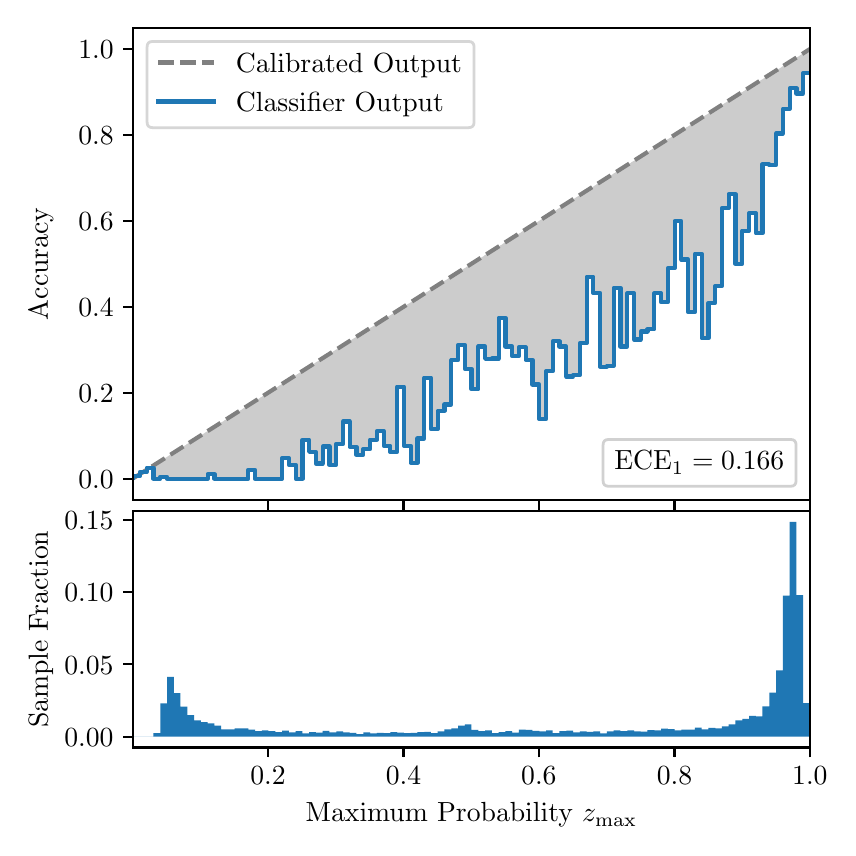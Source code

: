 \begingroup%
\makeatletter%
\begin{pgfpicture}%
\pgfpathrectangle{\pgfpointorigin}{\pgfqpoint{4.0in}{4.0in}}%
\pgfusepath{use as bounding box, clip}%
\begin{pgfscope}%
\pgfsetbuttcap%
\pgfsetmiterjoin%
\definecolor{currentfill}{rgb}{1.0,1.0,1.0}%
\pgfsetfillcolor{currentfill}%
\pgfsetlinewidth{0.0pt}%
\definecolor{currentstroke}{rgb}{1.0,1.0,1.0}%
\pgfsetstrokecolor{currentstroke}%
\pgfsetdash{}{0pt}%
\pgfpathmoveto{\pgfqpoint{0.0in}{0.0in}}%
\pgfpathlineto{\pgfqpoint{4.0in}{0.0in}}%
\pgfpathlineto{\pgfqpoint{4.0in}{4.0in}}%
\pgfpathlineto{\pgfqpoint{0.0in}{4.0in}}%
\pgfpathclose%
\pgfusepath{fill}%
\end{pgfscope}%
\begin{pgfscope}%
\pgfsetbuttcap%
\pgfsetmiterjoin%
\definecolor{currentfill}{rgb}{1.0,1.0,1.0}%
\pgfsetfillcolor{currentfill}%
\pgfsetlinewidth{0.0pt}%
\definecolor{currentstroke}{rgb}{0.0,0.0,0.0}%
\pgfsetstrokecolor{currentstroke}%
\pgfsetstrokeopacity{0.0}%
\pgfsetdash{}{0pt}%
\pgfpathmoveto{\pgfqpoint{0.528in}{1.637in}}%
\pgfpathlineto{\pgfqpoint{3.911in}{1.637in}}%
\pgfpathlineto{\pgfqpoint{3.911in}{4.0in}}%
\pgfpathlineto{\pgfqpoint{0.528in}{4.0in}}%
\pgfpathclose%
\pgfusepath{fill}%
\end{pgfscope}%
\begin{pgfscope}%
\pgfpathrectangle{\pgfqpoint{0.528in}{1.637in}}{\pgfqpoint{3.384in}{2.363in}}%
\pgfusepath{clip}%
\pgfsetbuttcap%
\pgfsetroundjoin%
\definecolor{currentfill}{rgb}{0.0,0.0,0.0}%
\pgfsetfillcolor{currentfill}%
\pgfsetfillopacity{0.2}%
\pgfsetlinewidth{0.0pt}%
\definecolor{currentstroke}{rgb}{0.0,0.0,0.0}%
\pgfsetstrokecolor{currentstroke}%
\pgfsetdash{}{0pt}%
\pgfpathmoveto{\pgfqpoint{0.531in}{1.758in}}%
\pgfpathlineto{\pgfqpoint{0.531in}{1.749in}}%
\pgfpathlineto{\pgfqpoint{0.534in}{1.751in}}%
\pgfpathlineto{\pgfqpoint{0.538in}{1.753in}}%
\pgfpathlineto{\pgfqpoint{0.541in}{1.755in}}%
\pgfpathlineto{\pgfqpoint{0.545in}{1.758in}}%
\pgfpathlineto{\pgfqpoint{0.548in}{1.76in}}%
\pgfpathlineto{\pgfqpoint{0.551in}{1.762in}}%
\pgfpathlineto{\pgfqpoint{0.555in}{1.764in}}%
\pgfpathlineto{\pgfqpoint{0.558in}{1.766in}}%
\pgfpathlineto{\pgfqpoint{0.561in}{1.768in}}%
\pgfpathlineto{\pgfqpoint{0.565in}{1.77in}}%
\pgfpathlineto{\pgfqpoint{0.568in}{1.773in}}%
\pgfpathlineto{\pgfqpoint{0.572in}{1.775in}}%
\pgfpathlineto{\pgfqpoint{0.575in}{1.777in}}%
\pgfpathlineto{\pgfqpoint{0.578in}{1.779in}}%
\pgfpathlineto{\pgfqpoint{0.582in}{1.781in}}%
\pgfpathlineto{\pgfqpoint{0.585in}{1.783in}}%
\pgfpathlineto{\pgfqpoint{0.589in}{1.785in}}%
\pgfpathlineto{\pgfqpoint{0.592in}{1.788in}}%
\pgfpathlineto{\pgfqpoint{0.595in}{1.79in}}%
\pgfpathlineto{\pgfqpoint{0.599in}{1.792in}}%
\pgfpathlineto{\pgfqpoint{0.602in}{1.794in}}%
\pgfpathlineto{\pgfqpoint{0.606in}{1.796in}}%
\pgfpathlineto{\pgfqpoint{0.609in}{1.798in}}%
\pgfpathlineto{\pgfqpoint{0.612in}{1.801in}}%
\pgfpathlineto{\pgfqpoint{0.616in}{1.803in}}%
\pgfpathlineto{\pgfqpoint{0.619in}{1.805in}}%
\pgfpathlineto{\pgfqpoint{0.622in}{1.807in}}%
\pgfpathlineto{\pgfqpoint{0.626in}{1.809in}}%
\pgfpathlineto{\pgfqpoint{0.629in}{1.811in}}%
\pgfpathlineto{\pgfqpoint{0.633in}{1.813in}}%
\pgfpathlineto{\pgfqpoint{0.636in}{1.816in}}%
\pgfpathlineto{\pgfqpoint{0.639in}{1.818in}}%
\pgfpathlineto{\pgfqpoint{0.643in}{1.82in}}%
\pgfpathlineto{\pgfqpoint{0.646in}{1.822in}}%
\pgfpathlineto{\pgfqpoint{0.65in}{1.824in}}%
\pgfpathlineto{\pgfqpoint{0.653in}{1.826in}}%
\pgfpathlineto{\pgfqpoint{0.656in}{1.828in}}%
\pgfpathlineto{\pgfqpoint{0.66in}{1.831in}}%
\pgfpathlineto{\pgfqpoint{0.663in}{1.833in}}%
\pgfpathlineto{\pgfqpoint{0.666in}{1.835in}}%
\pgfpathlineto{\pgfqpoint{0.67in}{1.837in}}%
\pgfpathlineto{\pgfqpoint{0.673in}{1.839in}}%
\pgfpathlineto{\pgfqpoint{0.677in}{1.841in}}%
\pgfpathlineto{\pgfqpoint{0.68in}{1.843in}}%
\pgfpathlineto{\pgfqpoint{0.683in}{1.846in}}%
\pgfpathlineto{\pgfqpoint{0.687in}{1.848in}}%
\pgfpathlineto{\pgfqpoint{0.69in}{1.85in}}%
\pgfpathlineto{\pgfqpoint{0.694in}{1.852in}}%
\pgfpathlineto{\pgfqpoint{0.697in}{1.854in}}%
\pgfpathlineto{\pgfqpoint{0.7in}{1.856in}}%
\pgfpathlineto{\pgfqpoint{0.704in}{1.859in}}%
\pgfpathlineto{\pgfqpoint{0.707in}{1.861in}}%
\pgfpathlineto{\pgfqpoint{0.711in}{1.863in}}%
\pgfpathlineto{\pgfqpoint{0.714in}{1.865in}}%
\pgfpathlineto{\pgfqpoint{0.717in}{1.867in}}%
\pgfpathlineto{\pgfqpoint{0.721in}{1.869in}}%
\pgfpathlineto{\pgfqpoint{0.724in}{1.871in}}%
\pgfpathlineto{\pgfqpoint{0.727in}{1.874in}}%
\pgfpathlineto{\pgfqpoint{0.731in}{1.876in}}%
\pgfpathlineto{\pgfqpoint{0.734in}{1.878in}}%
\pgfpathlineto{\pgfqpoint{0.738in}{1.88in}}%
\pgfpathlineto{\pgfqpoint{0.741in}{1.882in}}%
\pgfpathlineto{\pgfqpoint{0.744in}{1.884in}}%
\pgfpathlineto{\pgfqpoint{0.748in}{1.886in}}%
\pgfpathlineto{\pgfqpoint{0.751in}{1.889in}}%
\pgfpathlineto{\pgfqpoint{0.755in}{1.891in}}%
\pgfpathlineto{\pgfqpoint{0.758in}{1.893in}}%
\pgfpathlineto{\pgfqpoint{0.761in}{1.895in}}%
\pgfpathlineto{\pgfqpoint{0.765in}{1.897in}}%
\pgfpathlineto{\pgfqpoint{0.768in}{1.899in}}%
\pgfpathlineto{\pgfqpoint{0.771in}{1.901in}}%
\pgfpathlineto{\pgfqpoint{0.775in}{1.904in}}%
\pgfpathlineto{\pgfqpoint{0.778in}{1.906in}}%
\pgfpathlineto{\pgfqpoint{0.782in}{1.908in}}%
\pgfpathlineto{\pgfqpoint{0.785in}{1.91in}}%
\pgfpathlineto{\pgfqpoint{0.788in}{1.912in}}%
\pgfpathlineto{\pgfqpoint{0.792in}{1.914in}}%
\pgfpathlineto{\pgfqpoint{0.795in}{1.917in}}%
\pgfpathlineto{\pgfqpoint{0.799in}{1.919in}}%
\pgfpathlineto{\pgfqpoint{0.802in}{1.921in}}%
\pgfpathlineto{\pgfqpoint{0.805in}{1.923in}}%
\pgfpathlineto{\pgfqpoint{0.809in}{1.925in}}%
\pgfpathlineto{\pgfqpoint{0.812in}{1.927in}}%
\pgfpathlineto{\pgfqpoint{0.816in}{1.929in}}%
\pgfpathlineto{\pgfqpoint{0.819in}{1.932in}}%
\pgfpathlineto{\pgfqpoint{0.822in}{1.934in}}%
\pgfpathlineto{\pgfqpoint{0.826in}{1.936in}}%
\pgfpathlineto{\pgfqpoint{0.829in}{1.938in}}%
\pgfpathlineto{\pgfqpoint{0.832in}{1.94in}}%
\pgfpathlineto{\pgfqpoint{0.836in}{1.942in}}%
\pgfpathlineto{\pgfqpoint{0.839in}{1.944in}}%
\pgfpathlineto{\pgfqpoint{0.843in}{1.947in}}%
\pgfpathlineto{\pgfqpoint{0.846in}{1.949in}}%
\pgfpathlineto{\pgfqpoint{0.849in}{1.951in}}%
\pgfpathlineto{\pgfqpoint{0.853in}{1.953in}}%
\pgfpathlineto{\pgfqpoint{0.856in}{1.955in}}%
\pgfpathlineto{\pgfqpoint{0.86in}{1.957in}}%
\pgfpathlineto{\pgfqpoint{0.863in}{1.959in}}%
\pgfpathlineto{\pgfqpoint{0.866in}{1.962in}}%
\pgfpathlineto{\pgfqpoint{0.87in}{1.964in}}%
\pgfpathlineto{\pgfqpoint{0.873in}{1.966in}}%
\pgfpathlineto{\pgfqpoint{0.876in}{1.968in}}%
\pgfpathlineto{\pgfqpoint{0.88in}{1.97in}}%
\pgfpathlineto{\pgfqpoint{0.883in}{1.972in}}%
\pgfpathlineto{\pgfqpoint{0.887in}{1.975in}}%
\pgfpathlineto{\pgfqpoint{0.89in}{1.977in}}%
\pgfpathlineto{\pgfqpoint{0.893in}{1.979in}}%
\pgfpathlineto{\pgfqpoint{0.897in}{1.981in}}%
\pgfpathlineto{\pgfqpoint{0.9in}{1.983in}}%
\pgfpathlineto{\pgfqpoint{0.904in}{1.985in}}%
\pgfpathlineto{\pgfqpoint{0.907in}{1.987in}}%
\pgfpathlineto{\pgfqpoint{0.91in}{1.99in}}%
\pgfpathlineto{\pgfqpoint{0.914in}{1.992in}}%
\pgfpathlineto{\pgfqpoint{0.917in}{1.994in}}%
\pgfpathlineto{\pgfqpoint{0.921in}{1.996in}}%
\pgfpathlineto{\pgfqpoint{0.924in}{1.998in}}%
\pgfpathlineto{\pgfqpoint{0.927in}{2.0in}}%
\pgfpathlineto{\pgfqpoint{0.931in}{2.002in}}%
\pgfpathlineto{\pgfqpoint{0.934in}{2.005in}}%
\pgfpathlineto{\pgfqpoint{0.937in}{2.007in}}%
\pgfpathlineto{\pgfqpoint{0.941in}{2.009in}}%
\pgfpathlineto{\pgfqpoint{0.944in}{2.011in}}%
\pgfpathlineto{\pgfqpoint{0.948in}{2.013in}}%
\pgfpathlineto{\pgfqpoint{0.951in}{2.015in}}%
\pgfpathlineto{\pgfqpoint{0.954in}{2.017in}}%
\pgfpathlineto{\pgfqpoint{0.958in}{2.02in}}%
\pgfpathlineto{\pgfqpoint{0.961in}{2.022in}}%
\pgfpathlineto{\pgfqpoint{0.965in}{2.024in}}%
\pgfpathlineto{\pgfqpoint{0.968in}{2.026in}}%
\pgfpathlineto{\pgfqpoint{0.971in}{2.028in}}%
\pgfpathlineto{\pgfqpoint{0.975in}{2.03in}}%
\pgfpathlineto{\pgfqpoint{0.978in}{2.032in}}%
\pgfpathlineto{\pgfqpoint{0.981in}{2.035in}}%
\pgfpathlineto{\pgfqpoint{0.985in}{2.037in}}%
\pgfpathlineto{\pgfqpoint{0.988in}{2.039in}}%
\pgfpathlineto{\pgfqpoint{0.992in}{2.041in}}%
\pgfpathlineto{\pgfqpoint{0.995in}{2.043in}}%
\pgfpathlineto{\pgfqpoint{0.998in}{2.045in}}%
\pgfpathlineto{\pgfqpoint{1.002in}{2.048in}}%
\pgfpathlineto{\pgfqpoint{1.005in}{2.05in}}%
\pgfpathlineto{\pgfqpoint{1.009in}{2.052in}}%
\pgfpathlineto{\pgfqpoint{1.012in}{2.054in}}%
\pgfpathlineto{\pgfqpoint{1.015in}{2.056in}}%
\pgfpathlineto{\pgfqpoint{1.019in}{2.058in}}%
\pgfpathlineto{\pgfqpoint{1.022in}{2.06in}}%
\pgfpathlineto{\pgfqpoint{1.026in}{2.063in}}%
\pgfpathlineto{\pgfqpoint{1.029in}{2.065in}}%
\pgfpathlineto{\pgfqpoint{1.032in}{2.067in}}%
\pgfpathlineto{\pgfqpoint{1.036in}{2.069in}}%
\pgfpathlineto{\pgfqpoint{1.039in}{2.071in}}%
\pgfpathlineto{\pgfqpoint{1.042in}{2.073in}}%
\pgfpathlineto{\pgfqpoint{1.046in}{2.075in}}%
\pgfpathlineto{\pgfqpoint{1.049in}{2.078in}}%
\pgfpathlineto{\pgfqpoint{1.053in}{2.08in}}%
\pgfpathlineto{\pgfqpoint{1.056in}{2.082in}}%
\pgfpathlineto{\pgfqpoint{1.059in}{2.084in}}%
\pgfpathlineto{\pgfqpoint{1.063in}{2.086in}}%
\pgfpathlineto{\pgfqpoint{1.066in}{2.088in}}%
\pgfpathlineto{\pgfqpoint{1.07in}{2.09in}}%
\pgfpathlineto{\pgfqpoint{1.073in}{2.093in}}%
\pgfpathlineto{\pgfqpoint{1.076in}{2.095in}}%
\pgfpathlineto{\pgfqpoint{1.08in}{2.097in}}%
\pgfpathlineto{\pgfqpoint{1.083in}{2.099in}}%
\pgfpathlineto{\pgfqpoint{1.086in}{2.101in}}%
\pgfpathlineto{\pgfqpoint{1.09in}{2.103in}}%
\pgfpathlineto{\pgfqpoint{1.093in}{2.106in}}%
\pgfpathlineto{\pgfqpoint{1.097in}{2.108in}}%
\pgfpathlineto{\pgfqpoint{1.1in}{2.11in}}%
\pgfpathlineto{\pgfqpoint{1.103in}{2.112in}}%
\pgfpathlineto{\pgfqpoint{1.107in}{2.114in}}%
\pgfpathlineto{\pgfqpoint{1.11in}{2.116in}}%
\pgfpathlineto{\pgfqpoint{1.114in}{2.118in}}%
\pgfpathlineto{\pgfqpoint{1.117in}{2.121in}}%
\pgfpathlineto{\pgfqpoint{1.12in}{2.123in}}%
\pgfpathlineto{\pgfqpoint{1.124in}{2.125in}}%
\pgfpathlineto{\pgfqpoint{1.127in}{2.127in}}%
\pgfpathlineto{\pgfqpoint{1.131in}{2.129in}}%
\pgfpathlineto{\pgfqpoint{1.134in}{2.131in}}%
\pgfpathlineto{\pgfqpoint{1.137in}{2.133in}}%
\pgfpathlineto{\pgfqpoint{1.141in}{2.136in}}%
\pgfpathlineto{\pgfqpoint{1.144in}{2.138in}}%
\pgfpathlineto{\pgfqpoint{1.147in}{2.14in}}%
\pgfpathlineto{\pgfqpoint{1.151in}{2.142in}}%
\pgfpathlineto{\pgfqpoint{1.154in}{2.144in}}%
\pgfpathlineto{\pgfqpoint{1.158in}{2.146in}}%
\pgfpathlineto{\pgfqpoint{1.161in}{2.148in}}%
\pgfpathlineto{\pgfqpoint{1.164in}{2.151in}}%
\pgfpathlineto{\pgfqpoint{1.168in}{2.153in}}%
\pgfpathlineto{\pgfqpoint{1.171in}{2.155in}}%
\pgfpathlineto{\pgfqpoint{1.175in}{2.157in}}%
\pgfpathlineto{\pgfqpoint{1.178in}{2.159in}}%
\pgfpathlineto{\pgfqpoint{1.181in}{2.161in}}%
\pgfpathlineto{\pgfqpoint{1.185in}{2.164in}}%
\pgfpathlineto{\pgfqpoint{1.188in}{2.166in}}%
\pgfpathlineto{\pgfqpoint{1.191in}{2.168in}}%
\pgfpathlineto{\pgfqpoint{1.195in}{2.17in}}%
\pgfpathlineto{\pgfqpoint{1.198in}{2.172in}}%
\pgfpathlineto{\pgfqpoint{1.202in}{2.174in}}%
\pgfpathlineto{\pgfqpoint{1.205in}{2.176in}}%
\pgfpathlineto{\pgfqpoint{1.208in}{2.179in}}%
\pgfpathlineto{\pgfqpoint{1.212in}{2.181in}}%
\pgfpathlineto{\pgfqpoint{1.215in}{2.183in}}%
\pgfpathlineto{\pgfqpoint{1.219in}{2.185in}}%
\pgfpathlineto{\pgfqpoint{1.222in}{2.187in}}%
\pgfpathlineto{\pgfqpoint{1.225in}{2.189in}}%
\pgfpathlineto{\pgfqpoint{1.229in}{2.191in}}%
\pgfpathlineto{\pgfqpoint{1.232in}{2.194in}}%
\pgfpathlineto{\pgfqpoint{1.236in}{2.196in}}%
\pgfpathlineto{\pgfqpoint{1.239in}{2.198in}}%
\pgfpathlineto{\pgfqpoint{1.242in}{2.2in}}%
\pgfpathlineto{\pgfqpoint{1.246in}{2.202in}}%
\pgfpathlineto{\pgfqpoint{1.249in}{2.204in}}%
\pgfpathlineto{\pgfqpoint{1.252in}{2.206in}}%
\pgfpathlineto{\pgfqpoint{1.256in}{2.209in}}%
\pgfpathlineto{\pgfqpoint{1.259in}{2.211in}}%
\pgfpathlineto{\pgfqpoint{1.263in}{2.213in}}%
\pgfpathlineto{\pgfqpoint{1.266in}{2.215in}}%
\pgfpathlineto{\pgfqpoint{1.269in}{2.217in}}%
\pgfpathlineto{\pgfqpoint{1.273in}{2.219in}}%
\pgfpathlineto{\pgfqpoint{1.276in}{2.222in}}%
\pgfpathlineto{\pgfqpoint{1.28in}{2.224in}}%
\pgfpathlineto{\pgfqpoint{1.283in}{2.226in}}%
\pgfpathlineto{\pgfqpoint{1.286in}{2.228in}}%
\pgfpathlineto{\pgfqpoint{1.29in}{2.23in}}%
\pgfpathlineto{\pgfqpoint{1.293in}{2.232in}}%
\pgfpathlineto{\pgfqpoint{1.296in}{2.234in}}%
\pgfpathlineto{\pgfqpoint{1.3in}{2.237in}}%
\pgfpathlineto{\pgfqpoint{1.303in}{2.239in}}%
\pgfpathlineto{\pgfqpoint{1.307in}{2.241in}}%
\pgfpathlineto{\pgfqpoint{1.31in}{2.243in}}%
\pgfpathlineto{\pgfqpoint{1.313in}{2.245in}}%
\pgfpathlineto{\pgfqpoint{1.317in}{2.247in}}%
\pgfpathlineto{\pgfqpoint{1.32in}{2.249in}}%
\pgfpathlineto{\pgfqpoint{1.324in}{2.252in}}%
\pgfpathlineto{\pgfqpoint{1.327in}{2.254in}}%
\pgfpathlineto{\pgfqpoint{1.33in}{2.256in}}%
\pgfpathlineto{\pgfqpoint{1.334in}{2.258in}}%
\pgfpathlineto{\pgfqpoint{1.337in}{2.26in}}%
\pgfpathlineto{\pgfqpoint{1.34in}{2.262in}}%
\pgfpathlineto{\pgfqpoint{1.344in}{2.264in}}%
\pgfpathlineto{\pgfqpoint{1.347in}{2.267in}}%
\pgfpathlineto{\pgfqpoint{1.351in}{2.269in}}%
\pgfpathlineto{\pgfqpoint{1.354in}{2.271in}}%
\pgfpathlineto{\pgfqpoint{1.357in}{2.273in}}%
\pgfpathlineto{\pgfqpoint{1.361in}{2.275in}}%
\pgfpathlineto{\pgfqpoint{1.364in}{2.277in}}%
\pgfpathlineto{\pgfqpoint{1.368in}{2.28in}}%
\pgfpathlineto{\pgfqpoint{1.371in}{2.282in}}%
\pgfpathlineto{\pgfqpoint{1.374in}{2.284in}}%
\pgfpathlineto{\pgfqpoint{1.378in}{2.286in}}%
\pgfpathlineto{\pgfqpoint{1.381in}{2.288in}}%
\pgfpathlineto{\pgfqpoint{1.385in}{2.29in}}%
\pgfpathlineto{\pgfqpoint{1.388in}{2.292in}}%
\pgfpathlineto{\pgfqpoint{1.391in}{2.295in}}%
\pgfpathlineto{\pgfqpoint{1.395in}{2.297in}}%
\pgfpathlineto{\pgfqpoint{1.398in}{2.299in}}%
\pgfpathlineto{\pgfqpoint{1.401in}{2.301in}}%
\pgfpathlineto{\pgfqpoint{1.405in}{2.303in}}%
\pgfpathlineto{\pgfqpoint{1.408in}{2.305in}}%
\pgfpathlineto{\pgfqpoint{1.412in}{2.307in}}%
\pgfpathlineto{\pgfqpoint{1.415in}{2.31in}}%
\pgfpathlineto{\pgfqpoint{1.418in}{2.312in}}%
\pgfpathlineto{\pgfqpoint{1.422in}{2.314in}}%
\pgfpathlineto{\pgfqpoint{1.425in}{2.316in}}%
\pgfpathlineto{\pgfqpoint{1.429in}{2.318in}}%
\pgfpathlineto{\pgfqpoint{1.432in}{2.32in}}%
\pgfpathlineto{\pgfqpoint{1.435in}{2.322in}}%
\pgfpathlineto{\pgfqpoint{1.439in}{2.325in}}%
\pgfpathlineto{\pgfqpoint{1.442in}{2.327in}}%
\pgfpathlineto{\pgfqpoint{1.445in}{2.329in}}%
\pgfpathlineto{\pgfqpoint{1.449in}{2.331in}}%
\pgfpathlineto{\pgfqpoint{1.452in}{2.333in}}%
\pgfpathlineto{\pgfqpoint{1.456in}{2.335in}}%
\pgfpathlineto{\pgfqpoint{1.459in}{2.338in}}%
\pgfpathlineto{\pgfqpoint{1.462in}{2.34in}}%
\pgfpathlineto{\pgfqpoint{1.466in}{2.342in}}%
\pgfpathlineto{\pgfqpoint{1.469in}{2.344in}}%
\pgfpathlineto{\pgfqpoint{1.473in}{2.346in}}%
\pgfpathlineto{\pgfqpoint{1.476in}{2.348in}}%
\pgfpathlineto{\pgfqpoint{1.479in}{2.35in}}%
\pgfpathlineto{\pgfqpoint{1.483in}{2.353in}}%
\pgfpathlineto{\pgfqpoint{1.486in}{2.355in}}%
\pgfpathlineto{\pgfqpoint{1.49in}{2.357in}}%
\pgfpathlineto{\pgfqpoint{1.493in}{2.359in}}%
\pgfpathlineto{\pgfqpoint{1.496in}{2.361in}}%
\pgfpathlineto{\pgfqpoint{1.5in}{2.363in}}%
\pgfpathlineto{\pgfqpoint{1.503in}{2.365in}}%
\pgfpathlineto{\pgfqpoint{1.506in}{2.368in}}%
\pgfpathlineto{\pgfqpoint{1.51in}{2.37in}}%
\pgfpathlineto{\pgfqpoint{1.513in}{2.372in}}%
\pgfpathlineto{\pgfqpoint{1.517in}{2.374in}}%
\pgfpathlineto{\pgfqpoint{1.52in}{2.376in}}%
\pgfpathlineto{\pgfqpoint{1.523in}{2.378in}}%
\pgfpathlineto{\pgfqpoint{1.527in}{2.38in}}%
\pgfpathlineto{\pgfqpoint{1.53in}{2.383in}}%
\pgfpathlineto{\pgfqpoint{1.534in}{2.385in}}%
\pgfpathlineto{\pgfqpoint{1.537in}{2.387in}}%
\pgfpathlineto{\pgfqpoint{1.54in}{2.389in}}%
\pgfpathlineto{\pgfqpoint{1.544in}{2.391in}}%
\pgfpathlineto{\pgfqpoint{1.547in}{2.393in}}%
\pgfpathlineto{\pgfqpoint{1.55in}{2.395in}}%
\pgfpathlineto{\pgfqpoint{1.554in}{2.398in}}%
\pgfpathlineto{\pgfqpoint{1.557in}{2.4in}}%
\pgfpathlineto{\pgfqpoint{1.561in}{2.402in}}%
\pgfpathlineto{\pgfqpoint{1.564in}{2.404in}}%
\pgfpathlineto{\pgfqpoint{1.567in}{2.406in}}%
\pgfpathlineto{\pgfqpoint{1.571in}{2.408in}}%
\pgfpathlineto{\pgfqpoint{1.574in}{2.411in}}%
\pgfpathlineto{\pgfqpoint{1.578in}{2.413in}}%
\pgfpathlineto{\pgfqpoint{1.581in}{2.415in}}%
\pgfpathlineto{\pgfqpoint{1.584in}{2.417in}}%
\pgfpathlineto{\pgfqpoint{1.588in}{2.419in}}%
\pgfpathlineto{\pgfqpoint{1.591in}{2.421in}}%
\pgfpathlineto{\pgfqpoint{1.595in}{2.423in}}%
\pgfpathlineto{\pgfqpoint{1.598in}{2.426in}}%
\pgfpathlineto{\pgfqpoint{1.601in}{2.428in}}%
\pgfpathlineto{\pgfqpoint{1.605in}{2.43in}}%
\pgfpathlineto{\pgfqpoint{1.608in}{2.432in}}%
\pgfpathlineto{\pgfqpoint{1.611in}{2.434in}}%
\pgfpathlineto{\pgfqpoint{1.615in}{2.436in}}%
\pgfpathlineto{\pgfqpoint{1.618in}{2.438in}}%
\pgfpathlineto{\pgfqpoint{1.622in}{2.441in}}%
\pgfpathlineto{\pgfqpoint{1.625in}{2.443in}}%
\pgfpathlineto{\pgfqpoint{1.628in}{2.445in}}%
\pgfpathlineto{\pgfqpoint{1.632in}{2.447in}}%
\pgfpathlineto{\pgfqpoint{1.635in}{2.449in}}%
\pgfpathlineto{\pgfqpoint{1.639in}{2.451in}}%
\pgfpathlineto{\pgfqpoint{1.642in}{2.453in}}%
\pgfpathlineto{\pgfqpoint{1.645in}{2.456in}}%
\pgfpathlineto{\pgfqpoint{1.649in}{2.458in}}%
\pgfpathlineto{\pgfqpoint{1.652in}{2.46in}}%
\pgfpathlineto{\pgfqpoint{1.655in}{2.462in}}%
\pgfpathlineto{\pgfqpoint{1.659in}{2.464in}}%
\pgfpathlineto{\pgfqpoint{1.662in}{2.466in}}%
\pgfpathlineto{\pgfqpoint{1.666in}{2.469in}}%
\pgfpathlineto{\pgfqpoint{1.669in}{2.471in}}%
\pgfpathlineto{\pgfqpoint{1.672in}{2.473in}}%
\pgfpathlineto{\pgfqpoint{1.676in}{2.475in}}%
\pgfpathlineto{\pgfqpoint{1.679in}{2.477in}}%
\pgfpathlineto{\pgfqpoint{1.683in}{2.479in}}%
\pgfpathlineto{\pgfqpoint{1.686in}{2.481in}}%
\pgfpathlineto{\pgfqpoint{1.689in}{2.484in}}%
\pgfpathlineto{\pgfqpoint{1.693in}{2.486in}}%
\pgfpathlineto{\pgfqpoint{1.696in}{2.488in}}%
\pgfpathlineto{\pgfqpoint{1.7in}{2.49in}}%
\pgfpathlineto{\pgfqpoint{1.703in}{2.492in}}%
\pgfpathlineto{\pgfqpoint{1.706in}{2.494in}}%
\pgfpathlineto{\pgfqpoint{1.71in}{2.496in}}%
\pgfpathlineto{\pgfqpoint{1.713in}{2.499in}}%
\pgfpathlineto{\pgfqpoint{1.716in}{2.501in}}%
\pgfpathlineto{\pgfqpoint{1.72in}{2.503in}}%
\pgfpathlineto{\pgfqpoint{1.723in}{2.505in}}%
\pgfpathlineto{\pgfqpoint{1.727in}{2.507in}}%
\pgfpathlineto{\pgfqpoint{1.73in}{2.509in}}%
\pgfpathlineto{\pgfqpoint{1.733in}{2.511in}}%
\pgfpathlineto{\pgfqpoint{1.737in}{2.514in}}%
\pgfpathlineto{\pgfqpoint{1.74in}{2.516in}}%
\pgfpathlineto{\pgfqpoint{1.744in}{2.518in}}%
\pgfpathlineto{\pgfqpoint{1.747in}{2.52in}}%
\pgfpathlineto{\pgfqpoint{1.75in}{2.522in}}%
\pgfpathlineto{\pgfqpoint{1.754in}{2.524in}}%
\pgfpathlineto{\pgfqpoint{1.757in}{2.527in}}%
\pgfpathlineto{\pgfqpoint{1.76in}{2.529in}}%
\pgfpathlineto{\pgfqpoint{1.764in}{2.531in}}%
\pgfpathlineto{\pgfqpoint{1.767in}{2.533in}}%
\pgfpathlineto{\pgfqpoint{1.771in}{2.535in}}%
\pgfpathlineto{\pgfqpoint{1.774in}{2.537in}}%
\pgfpathlineto{\pgfqpoint{1.777in}{2.539in}}%
\pgfpathlineto{\pgfqpoint{1.781in}{2.542in}}%
\pgfpathlineto{\pgfqpoint{1.784in}{2.544in}}%
\pgfpathlineto{\pgfqpoint{1.788in}{2.546in}}%
\pgfpathlineto{\pgfqpoint{1.791in}{2.548in}}%
\pgfpathlineto{\pgfqpoint{1.794in}{2.55in}}%
\pgfpathlineto{\pgfqpoint{1.798in}{2.552in}}%
\pgfpathlineto{\pgfqpoint{1.801in}{2.554in}}%
\pgfpathlineto{\pgfqpoint{1.805in}{2.557in}}%
\pgfpathlineto{\pgfqpoint{1.808in}{2.559in}}%
\pgfpathlineto{\pgfqpoint{1.811in}{2.561in}}%
\pgfpathlineto{\pgfqpoint{1.815in}{2.563in}}%
\pgfpathlineto{\pgfqpoint{1.818in}{2.565in}}%
\pgfpathlineto{\pgfqpoint{1.821in}{2.567in}}%
\pgfpathlineto{\pgfqpoint{1.825in}{2.569in}}%
\pgfpathlineto{\pgfqpoint{1.828in}{2.572in}}%
\pgfpathlineto{\pgfqpoint{1.832in}{2.574in}}%
\pgfpathlineto{\pgfqpoint{1.835in}{2.576in}}%
\pgfpathlineto{\pgfqpoint{1.838in}{2.578in}}%
\pgfpathlineto{\pgfqpoint{1.842in}{2.58in}}%
\pgfpathlineto{\pgfqpoint{1.845in}{2.582in}}%
\pgfpathlineto{\pgfqpoint{1.849in}{2.585in}}%
\pgfpathlineto{\pgfqpoint{1.852in}{2.587in}}%
\pgfpathlineto{\pgfqpoint{1.855in}{2.589in}}%
\pgfpathlineto{\pgfqpoint{1.859in}{2.591in}}%
\pgfpathlineto{\pgfqpoint{1.862in}{2.593in}}%
\pgfpathlineto{\pgfqpoint{1.865in}{2.595in}}%
\pgfpathlineto{\pgfqpoint{1.869in}{2.597in}}%
\pgfpathlineto{\pgfqpoint{1.872in}{2.6in}}%
\pgfpathlineto{\pgfqpoint{1.876in}{2.602in}}%
\pgfpathlineto{\pgfqpoint{1.879in}{2.604in}}%
\pgfpathlineto{\pgfqpoint{1.882in}{2.606in}}%
\pgfpathlineto{\pgfqpoint{1.886in}{2.608in}}%
\pgfpathlineto{\pgfqpoint{1.889in}{2.61in}}%
\pgfpathlineto{\pgfqpoint{1.893in}{2.612in}}%
\pgfpathlineto{\pgfqpoint{1.896in}{2.615in}}%
\pgfpathlineto{\pgfqpoint{1.899in}{2.617in}}%
\pgfpathlineto{\pgfqpoint{1.903in}{2.619in}}%
\pgfpathlineto{\pgfqpoint{1.906in}{2.621in}}%
\pgfpathlineto{\pgfqpoint{1.91in}{2.623in}}%
\pgfpathlineto{\pgfqpoint{1.913in}{2.625in}}%
\pgfpathlineto{\pgfqpoint{1.916in}{2.627in}}%
\pgfpathlineto{\pgfqpoint{1.92in}{2.63in}}%
\pgfpathlineto{\pgfqpoint{1.923in}{2.632in}}%
\pgfpathlineto{\pgfqpoint{1.926in}{2.634in}}%
\pgfpathlineto{\pgfqpoint{1.93in}{2.636in}}%
\pgfpathlineto{\pgfqpoint{1.933in}{2.638in}}%
\pgfpathlineto{\pgfqpoint{1.937in}{2.64in}}%
\pgfpathlineto{\pgfqpoint{1.94in}{2.643in}}%
\pgfpathlineto{\pgfqpoint{1.943in}{2.645in}}%
\pgfpathlineto{\pgfqpoint{1.947in}{2.647in}}%
\pgfpathlineto{\pgfqpoint{1.95in}{2.649in}}%
\pgfpathlineto{\pgfqpoint{1.954in}{2.651in}}%
\pgfpathlineto{\pgfqpoint{1.957in}{2.653in}}%
\pgfpathlineto{\pgfqpoint{1.96in}{2.655in}}%
\pgfpathlineto{\pgfqpoint{1.964in}{2.658in}}%
\pgfpathlineto{\pgfqpoint{1.967in}{2.66in}}%
\pgfpathlineto{\pgfqpoint{1.97in}{2.662in}}%
\pgfpathlineto{\pgfqpoint{1.974in}{2.664in}}%
\pgfpathlineto{\pgfqpoint{1.977in}{2.666in}}%
\pgfpathlineto{\pgfqpoint{1.981in}{2.668in}}%
\pgfpathlineto{\pgfqpoint{1.984in}{2.67in}}%
\pgfpathlineto{\pgfqpoint{1.987in}{2.673in}}%
\pgfpathlineto{\pgfqpoint{1.991in}{2.675in}}%
\pgfpathlineto{\pgfqpoint{1.994in}{2.677in}}%
\pgfpathlineto{\pgfqpoint{1.998in}{2.679in}}%
\pgfpathlineto{\pgfqpoint{2.001in}{2.681in}}%
\pgfpathlineto{\pgfqpoint{2.004in}{2.683in}}%
\pgfpathlineto{\pgfqpoint{2.008in}{2.685in}}%
\pgfpathlineto{\pgfqpoint{2.011in}{2.688in}}%
\pgfpathlineto{\pgfqpoint{2.015in}{2.69in}}%
\pgfpathlineto{\pgfqpoint{2.018in}{2.692in}}%
\pgfpathlineto{\pgfqpoint{2.021in}{2.694in}}%
\pgfpathlineto{\pgfqpoint{2.025in}{2.696in}}%
\pgfpathlineto{\pgfqpoint{2.028in}{2.698in}}%
\pgfpathlineto{\pgfqpoint{2.031in}{2.701in}}%
\pgfpathlineto{\pgfqpoint{2.035in}{2.703in}}%
\pgfpathlineto{\pgfqpoint{2.038in}{2.705in}}%
\pgfpathlineto{\pgfqpoint{2.042in}{2.707in}}%
\pgfpathlineto{\pgfqpoint{2.045in}{2.709in}}%
\pgfpathlineto{\pgfqpoint{2.048in}{2.711in}}%
\pgfpathlineto{\pgfqpoint{2.052in}{2.713in}}%
\pgfpathlineto{\pgfqpoint{2.055in}{2.716in}}%
\pgfpathlineto{\pgfqpoint{2.059in}{2.718in}}%
\pgfpathlineto{\pgfqpoint{2.062in}{2.72in}}%
\pgfpathlineto{\pgfqpoint{2.065in}{2.722in}}%
\pgfpathlineto{\pgfqpoint{2.069in}{2.724in}}%
\pgfpathlineto{\pgfqpoint{2.072in}{2.726in}}%
\pgfpathlineto{\pgfqpoint{2.075in}{2.728in}}%
\pgfpathlineto{\pgfqpoint{2.079in}{2.731in}}%
\pgfpathlineto{\pgfqpoint{2.082in}{2.733in}}%
\pgfpathlineto{\pgfqpoint{2.086in}{2.735in}}%
\pgfpathlineto{\pgfqpoint{2.089in}{2.737in}}%
\pgfpathlineto{\pgfqpoint{2.092in}{2.739in}}%
\pgfpathlineto{\pgfqpoint{2.096in}{2.741in}}%
\pgfpathlineto{\pgfqpoint{2.099in}{2.743in}}%
\pgfpathlineto{\pgfqpoint{2.103in}{2.746in}}%
\pgfpathlineto{\pgfqpoint{2.106in}{2.748in}}%
\pgfpathlineto{\pgfqpoint{2.109in}{2.75in}}%
\pgfpathlineto{\pgfqpoint{2.113in}{2.752in}}%
\pgfpathlineto{\pgfqpoint{2.116in}{2.754in}}%
\pgfpathlineto{\pgfqpoint{2.12in}{2.756in}}%
\pgfpathlineto{\pgfqpoint{2.123in}{2.758in}}%
\pgfpathlineto{\pgfqpoint{2.126in}{2.761in}}%
\pgfpathlineto{\pgfqpoint{2.13in}{2.763in}}%
\pgfpathlineto{\pgfqpoint{2.133in}{2.765in}}%
\pgfpathlineto{\pgfqpoint{2.136in}{2.767in}}%
\pgfpathlineto{\pgfqpoint{2.14in}{2.769in}}%
\pgfpathlineto{\pgfqpoint{2.143in}{2.771in}}%
\pgfpathlineto{\pgfqpoint{2.147in}{2.774in}}%
\pgfpathlineto{\pgfqpoint{2.15in}{2.776in}}%
\pgfpathlineto{\pgfqpoint{2.153in}{2.778in}}%
\pgfpathlineto{\pgfqpoint{2.157in}{2.78in}}%
\pgfpathlineto{\pgfqpoint{2.16in}{2.782in}}%
\pgfpathlineto{\pgfqpoint{2.164in}{2.784in}}%
\pgfpathlineto{\pgfqpoint{2.167in}{2.786in}}%
\pgfpathlineto{\pgfqpoint{2.17in}{2.789in}}%
\pgfpathlineto{\pgfqpoint{2.174in}{2.791in}}%
\pgfpathlineto{\pgfqpoint{2.177in}{2.793in}}%
\pgfpathlineto{\pgfqpoint{2.18in}{2.795in}}%
\pgfpathlineto{\pgfqpoint{2.184in}{2.797in}}%
\pgfpathlineto{\pgfqpoint{2.187in}{2.799in}}%
\pgfpathlineto{\pgfqpoint{2.191in}{2.801in}}%
\pgfpathlineto{\pgfqpoint{2.194in}{2.804in}}%
\pgfpathlineto{\pgfqpoint{2.197in}{2.806in}}%
\pgfpathlineto{\pgfqpoint{2.201in}{2.808in}}%
\pgfpathlineto{\pgfqpoint{2.204in}{2.81in}}%
\pgfpathlineto{\pgfqpoint{2.208in}{2.812in}}%
\pgfpathlineto{\pgfqpoint{2.211in}{2.814in}}%
\pgfpathlineto{\pgfqpoint{2.214in}{2.816in}}%
\pgfpathlineto{\pgfqpoint{2.218in}{2.819in}}%
\pgfpathlineto{\pgfqpoint{2.221in}{2.821in}}%
\pgfpathlineto{\pgfqpoint{2.225in}{2.823in}}%
\pgfpathlineto{\pgfqpoint{2.228in}{2.825in}}%
\pgfpathlineto{\pgfqpoint{2.231in}{2.827in}}%
\pgfpathlineto{\pgfqpoint{2.235in}{2.829in}}%
\pgfpathlineto{\pgfqpoint{2.238in}{2.832in}}%
\pgfpathlineto{\pgfqpoint{2.241in}{2.834in}}%
\pgfpathlineto{\pgfqpoint{2.245in}{2.836in}}%
\pgfpathlineto{\pgfqpoint{2.248in}{2.838in}}%
\pgfpathlineto{\pgfqpoint{2.252in}{2.84in}}%
\pgfpathlineto{\pgfqpoint{2.255in}{2.842in}}%
\pgfpathlineto{\pgfqpoint{2.258in}{2.844in}}%
\pgfpathlineto{\pgfqpoint{2.262in}{2.847in}}%
\pgfpathlineto{\pgfqpoint{2.265in}{2.849in}}%
\pgfpathlineto{\pgfqpoint{2.269in}{2.851in}}%
\pgfpathlineto{\pgfqpoint{2.272in}{2.853in}}%
\pgfpathlineto{\pgfqpoint{2.275in}{2.855in}}%
\pgfpathlineto{\pgfqpoint{2.279in}{2.857in}}%
\pgfpathlineto{\pgfqpoint{2.282in}{2.859in}}%
\pgfpathlineto{\pgfqpoint{2.285in}{2.862in}}%
\pgfpathlineto{\pgfqpoint{2.289in}{2.864in}}%
\pgfpathlineto{\pgfqpoint{2.292in}{2.866in}}%
\pgfpathlineto{\pgfqpoint{2.296in}{2.868in}}%
\pgfpathlineto{\pgfqpoint{2.299in}{2.87in}}%
\pgfpathlineto{\pgfqpoint{2.302in}{2.872in}}%
\pgfpathlineto{\pgfqpoint{2.306in}{2.874in}}%
\pgfpathlineto{\pgfqpoint{2.309in}{2.877in}}%
\pgfpathlineto{\pgfqpoint{2.313in}{2.879in}}%
\pgfpathlineto{\pgfqpoint{2.316in}{2.881in}}%
\pgfpathlineto{\pgfqpoint{2.319in}{2.883in}}%
\pgfpathlineto{\pgfqpoint{2.323in}{2.885in}}%
\pgfpathlineto{\pgfqpoint{2.326in}{2.887in}}%
\pgfpathlineto{\pgfqpoint{2.33in}{2.89in}}%
\pgfpathlineto{\pgfqpoint{2.333in}{2.892in}}%
\pgfpathlineto{\pgfqpoint{2.336in}{2.894in}}%
\pgfpathlineto{\pgfqpoint{2.34in}{2.896in}}%
\pgfpathlineto{\pgfqpoint{2.343in}{2.898in}}%
\pgfpathlineto{\pgfqpoint{2.346in}{2.9in}}%
\pgfpathlineto{\pgfqpoint{2.35in}{2.902in}}%
\pgfpathlineto{\pgfqpoint{2.353in}{2.905in}}%
\pgfpathlineto{\pgfqpoint{2.357in}{2.907in}}%
\pgfpathlineto{\pgfqpoint{2.36in}{2.909in}}%
\pgfpathlineto{\pgfqpoint{2.363in}{2.911in}}%
\pgfpathlineto{\pgfqpoint{2.367in}{2.913in}}%
\pgfpathlineto{\pgfqpoint{2.37in}{2.915in}}%
\pgfpathlineto{\pgfqpoint{2.374in}{2.917in}}%
\pgfpathlineto{\pgfqpoint{2.377in}{2.92in}}%
\pgfpathlineto{\pgfqpoint{2.38in}{2.922in}}%
\pgfpathlineto{\pgfqpoint{2.384in}{2.924in}}%
\pgfpathlineto{\pgfqpoint{2.387in}{2.926in}}%
\pgfpathlineto{\pgfqpoint{2.39in}{2.928in}}%
\pgfpathlineto{\pgfqpoint{2.394in}{2.93in}}%
\pgfpathlineto{\pgfqpoint{2.397in}{2.932in}}%
\pgfpathlineto{\pgfqpoint{2.401in}{2.935in}}%
\pgfpathlineto{\pgfqpoint{2.404in}{2.937in}}%
\pgfpathlineto{\pgfqpoint{2.407in}{2.939in}}%
\pgfpathlineto{\pgfqpoint{2.411in}{2.941in}}%
\pgfpathlineto{\pgfqpoint{2.414in}{2.943in}}%
\pgfpathlineto{\pgfqpoint{2.418in}{2.945in}}%
\pgfpathlineto{\pgfqpoint{2.421in}{2.948in}}%
\pgfpathlineto{\pgfqpoint{2.424in}{2.95in}}%
\pgfpathlineto{\pgfqpoint{2.428in}{2.952in}}%
\pgfpathlineto{\pgfqpoint{2.431in}{2.954in}}%
\pgfpathlineto{\pgfqpoint{2.435in}{2.956in}}%
\pgfpathlineto{\pgfqpoint{2.438in}{2.958in}}%
\pgfpathlineto{\pgfqpoint{2.441in}{2.96in}}%
\pgfpathlineto{\pgfqpoint{2.445in}{2.963in}}%
\pgfpathlineto{\pgfqpoint{2.448in}{2.965in}}%
\pgfpathlineto{\pgfqpoint{2.451in}{2.967in}}%
\pgfpathlineto{\pgfqpoint{2.455in}{2.969in}}%
\pgfpathlineto{\pgfqpoint{2.458in}{2.971in}}%
\pgfpathlineto{\pgfqpoint{2.462in}{2.973in}}%
\pgfpathlineto{\pgfqpoint{2.465in}{2.975in}}%
\pgfpathlineto{\pgfqpoint{2.468in}{2.978in}}%
\pgfpathlineto{\pgfqpoint{2.472in}{2.98in}}%
\pgfpathlineto{\pgfqpoint{2.475in}{2.982in}}%
\pgfpathlineto{\pgfqpoint{2.479in}{2.984in}}%
\pgfpathlineto{\pgfqpoint{2.482in}{2.986in}}%
\pgfpathlineto{\pgfqpoint{2.485in}{2.988in}}%
\pgfpathlineto{\pgfqpoint{2.489in}{2.99in}}%
\pgfpathlineto{\pgfqpoint{2.492in}{2.993in}}%
\pgfpathlineto{\pgfqpoint{2.495in}{2.995in}}%
\pgfpathlineto{\pgfqpoint{2.499in}{2.997in}}%
\pgfpathlineto{\pgfqpoint{2.502in}{2.999in}}%
\pgfpathlineto{\pgfqpoint{2.506in}{3.001in}}%
\pgfpathlineto{\pgfqpoint{2.509in}{3.003in}}%
\pgfpathlineto{\pgfqpoint{2.512in}{3.006in}}%
\pgfpathlineto{\pgfqpoint{2.516in}{3.008in}}%
\pgfpathlineto{\pgfqpoint{2.519in}{3.01in}}%
\pgfpathlineto{\pgfqpoint{2.523in}{3.012in}}%
\pgfpathlineto{\pgfqpoint{2.526in}{3.014in}}%
\pgfpathlineto{\pgfqpoint{2.529in}{3.016in}}%
\pgfpathlineto{\pgfqpoint{2.533in}{3.018in}}%
\pgfpathlineto{\pgfqpoint{2.536in}{3.021in}}%
\pgfpathlineto{\pgfqpoint{2.54in}{3.023in}}%
\pgfpathlineto{\pgfqpoint{2.543in}{3.025in}}%
\pgfpathlineto{\pgfqpoint{2.546in}{3.027in}}%
\pgfpathlineto{\pgfqpoint{2.55in}{3.029in}}%
\pgfpathlineto{\pgfqpoint{2.553in}{3.031in}}%
\pgfpathlineto{\pgfqpoint{2.556in}{3.033in}}%
\pgfpathlineto{\pgfqpoint{2.56in}{3.036in}}%
\pgfpathlineto{\pgfqpoint{2.563in}{3.038in}}%
\pgfpathlineto{\pgfqpoint{2.567in}{3.04in}}%
\pgfpathlineto{\pgfqpoint{2.57in}{3.042in}}%
\pgfpathlineto{\pgfqpoint{2.573in}{3.044in}}%
\pgfpathlineto{\pgfqpoint{2.577in}{3.046in}}%
\pgfpathlineto{\pgfqpoint{2.58in}{3.048in}}%
\pgfpathlineto{\pgfqpoint{2.584in}{3.051in}}%
\pgfpathlineto{\pgfqpoint{2.587in}{3.053in}}%
\pgfpathlineto{\pgfqpoint{2.59in}{3.055in}}%
\pgfpathlineto{\pgfqpoint{2.594in}{3.057in}}%
\pgfpathlineto{\pgfqpoint{2.597in}{3.059in}}%
\pgfpathlineto{\pgfqpoint{2.6in}{3.061in}}%
\pgfpathlineto{\pgfqpoint{2.604in}{3.064in}}%
\pgfpathlineto{\pgfqpoint{2.607in}{3.066in}}%
\pgfpathlineto{\pgfqpoint{2.611in}{3.068in}}%
\pgfpathlineto{\pgfqpoint{2.614in}{3.07in}}%
\pgfpathlineto{\pgfqpoint{2.617in}{3.072in}}%
\pgfpathlineto{\pgfqpoint{2.621in}{3.074in}}%
\pgfpathlineto{\pgfqpoint{2.624in}{3.076in}}%
\pgfpathlineto{\pgfqpoint{2.628in}{3.079in}}%
\pgfpathlineto{\pgfqpoint{2.631in}{3.081in}}%
\pgfpathlineto{\pgfqpoint{2.634in}{3.083in}}%
\pgfpathlineto{\pgfqpoint{2.638in}{3.085in}}%
\pgfpathlineto{\pgfqpoint{2.641in}{3.087in}}%
\pgfpathlineto{\pgfqpoint{2.645in}{3.089in}}%
\pgfpathlineto{\pgfqpoint{2.648in}{3.091in}}%
\pgfpathlineto{\pgfqpoint{2.651in}{3.094in}}%
\pgfpathlineto{\pgfqpoint{2.655in}{3.096in}}%
\pgfpathlineto{\pgfqpoint{2.658in}{3.098in}}%
\pgfpathlineto{\pgfqpoint{2.661in}{3.1in}}%
\pgfpathlineto{\pgfqpoint{2.665in}{3.102in}}%
\pgfpathlineto{\pgfqpoint{2.668in}{3.104in}}%
\pgfpathlineto{\pgfqpoint{2.672in}{3.106in}}%
\pgfpathlineto{\pgfqpoint{2.675in}{3.109in}}%
\pgfpathlineto{\pgfqpoint{2.678in}{3.111in}}%
\pgfpathlineto{\pgfqpoint{2.682in}{3.113in}}%
\pgfpathlineto{\pgfqpoint{2.685in}{3.115in}}%
\pgfpathlineto{\pgfqpoint{2.689in}{3.117in}}%
\pgfpathlineto{\pgfqpoint{2.692in}{3.119in}}%
\pgfpathlineto{\pgfqpoint{2.695in}{3.121in}}%
\pgfpathlineto{\pgfqpoint{2.699in}{3.124in}}%
\pgfpathlineto{\pgfqpoint{2.702in}{3.126in}}%
\pgfpathlineto{\pgfqpoint{2.705in}{3.128in}}%
\pgfpathlineto{\pgfqpoint{2.709in}{3.13in}}%
\pgfpathlineto{\pgfqpoint{2.712in}{3.132in}}%
\pgfpathlineto{\pgfqpoint{2.716in}{3.134in}}%
\pgfpathlineto{\pgfqpoint{2.719in}{3.137in}}%
\pgfpathlineto{\pgfqpoint{2.722in}{3.139in}}%
\pgfpathlineto{\pgfqpoint{2.726in}{3.141in}}%
\pgfpathlineto{\pgfqpoint{2.729in}{3.143in}}%
\pgfpathlineto{\pgfqpoint{2.733in}{3.145in}}%
\pgfpathlineto{\pgfqpoint{2.736in}{3.147in}}%
\pgfpathlineto{\pgfqpoint{2.739in}{3.149in}}%
\pgfpathlineto{\pgfqpoint{2.743in}{3.152in}}%
\pgfpathlineto{\pgfqpoint{2.746in}{3.154in}}%
\pgfpathlineto{\pgfqpoint{2.75in}{3.156in}}%
\pgfpathlineto{\pgfqpoint{2.753in}{3.158in}}%
\pgfpathlineto{\pgfqpoint{2.756in}{3.16in}}%
\pgfpathlineto{\pgfqpoint{2.76in}{3.162in}}%
\pgfpathlineto{\pgfqpoint{2.763in}{3.164in}}%
\pgfpathlineto{\pgfqpoint{2.766in}{3.167in}}%
\pgfpathlineto{\pgfqpoint{2.77in}{3.169in}}%
\pgfpathlineto{\pgfqpoint{2.773in}{3.171in}}%
\pgfpathlineto{\pgfqpoint{2.777in}{3.173in}}%
\pgfpathlineto{\pgfqpoint{2.78in}{3.175in}}%
\pgfpathlineto{\pgfqpoint{2.783in}{3.177in}}%
\pgfpathlineto{\pgfqpoint{2.787in}{3.179in}}%
\pgfpathlineto{\pgfqpoint{2.79in}{3.182in}}%
\pgfpathlineto{\pgfqpoint{2.794in}{3.184in}}%
\pgfpathlineto{\pgfqpoint{2.797in}{3.186in}}%
\pgfpathlineto{\pgfqpoint{2.8in}{3.188in}}%
\pgfpathlineto{\pgfqpoint{2.804in}{3.19in}}%
\pgfpathlineto{\pgfqpoint{2.807in}{3.192in}}%
\pgfpathlineto{\pgfqpoint{2.81in}{3.195in}}%
\pgfpathlineto{\pgfqpoint{2.814in}{3.197in}}%
\pgfpathlineto{\pgfqpoint{2.817in}{3.199in}}%
\pgfpathlineto{\pgfqpoint{2.821in}{3.201in}}%
\pgfpathlineto{\pgfqpoint{2.824in}{3.203in}}%
\pgfpathlineto{\pgfqpoint{2.827in}{3.205in}}%
\pgfpathlineto{\pgfqpoint{2.831in}{3.207in}}%
\pgfpathlineto{\pgfqpoint{2.834in}{3.21in}}%
\pgfpathlineto{\pgfqpoint{2.838in}{3.212in}}%
\pgfpathlineto{\pgfqpoint{2.841in}{3.214in}}%
\pgfpathlineto{\pgfqpoint{2.844in}{3.216in}}%
\pgfpathlineto{\pgfqpoint{2.848in}{3.218in}}%
\pgfpathlineto{\pgfqpoint{2.851in}{3.22in}}%
\pgfpathlineto{\pgfqpoint{2.855in}{3.222in}}%
\pgfpathlineto{\pgfqpoint{2.858in}{3.225in}}%
\pgfpathlineto{\pgfqpoint{2.861in}{3.227in}}%
\pgfpathlineto{\pgfqpoint{2.865in}{3.229in}}%
\pgfpathlineto{\pgfqpoint{2.868in}{3.231in}}%
\pgfpathlineto{\pgfqpoint{2.871in}{3.233in}}%
\pgfpathlineto{\pgfqpoint{2.875in}{3.235in}}%
\pgfpathlineto{\pgfqpoint{2.878in}{3.237in}}%
\pgfpathlineto{\pgfqpoint{2.882in}{3.24in}}%
\pgfpathlineto{\pgfqpoint{2.885in}{3.242in}}%
\pgfpathlineto{\pgfqpoint{2.888in}{3.244in}}%
\pgfpathlineto{\pgfqpoint{2.892in}{3.246in}}%
\pgfpathlineto{\pgfqpoint{2.895in}{3.248in}}%
\pgfpathlineto{\pgfqpoint{2.899in}{3.25in}}%
\pgfpathlineto{\pgfqpoint{2.902in}{3.253in}}%
\pgfpathlineto{\pgfqpoint{2.905in}{3.255in}}%
\pgfpathlineto{\pgfqpoint{2.909in}{3.257in}}%
\pgfpathlineto{\pgfqpoint{2.912in}{3.259in}}%
\pgfpathlineto{\pgfqpoint{2.915in}{3.261in}}%
\pgfpathlineto{\pgfqpoint{2.919in}{3.263in}}%
\pgfpathlineto{\pgfqpoint{2.922in}{3.265in}}%
\pgfpathlineto{\pgfqpoint{2.926in}{3.268in}}%
\pgfpathlineto{\pgfqpoint{2.929in}{3.27in}}%
\pgfpathlineto{\pgfqpoint{2.932in}{3.272in}}%
\pgfpathlineto{\pgfqpoint{2.936in}{3.274in}}%
\pgfpathlineto{\pgfqpoint{2.939in}{3.276in}}%
\pgfpathlineto{\pgfqpoint{2.943in}{3.278in}}%
\pgfpathlineto{\pgfqpoint{2.946in}{3.28in}}%
\pgfpathlineto{\pgfqpoint{2.949in}{3.283in}}%
\pgfpathlineto{\pgfqpoint{2.953in}{3.285in}}%
\pgfpathlineto{\pgfqpoint{2.956in}{3.287in}}%
\pgfpathlineto{\pgfqpoint{2.96in}{3.289in}}%
\pgfpathlineto{\pgfqpoint{2.963in}{3.291in}}%
\pgfpathlineto{\pgfqpoint{2.966in}{3.293in}}%
\pgfpathlineto{\pgfqpoint{2.97in}{3.295in}}%
\pgfpathlineto{\pgfqpoint{2.973in}{3.298in}}%
\pgfpathlineto{\pgfqpoint{2.976in}{3.3in}}%
\pgfpathlineto{\pgfqpoint{2.98in}{3.302in}}%
\pgfpathlineto{\pgfqpoint{2.983in}{3.304in}}%
\pgfpathlineto{\pgfqpoint{2.987in}{3.306in}}%
\pgfpathlineto{\pgfqpoint{2.99in}{3.308in}}%
\pgfpathlineto{\pgfqpoint{2.993in}{3.311in}}%
\pgfpathlineto{\pgfqpoint{2.997in}{3.313in}}%
\pgfpathlineto{\pgfqpoint{3.0in}{3.315in}}%
\pgfpathlineto{\pgfqpoint{3.004in}{3.317in}}%
\pgfpathlineto{\pgfqpoint{3.007in}{3.319in}}%
\pgfpathlineto{\pgfqpoint{3.01in}{3.321in}}%
\pgfpathlineto{\pgfqpoint{3.014in}{3.323in}}%
\pgfpathlineto{\pgfqpoint{3.017in}{3.326in}}%
\pgfpathlineto{\pgfqpoint{3.02in}{3.328in}}%
\pgfpathlineto{\pgfqpoint{3.024in}{3.33in}}%
\pgfpathlineto{\pgfqpoint{3.027in}{3.332in}}%
\pgfpathlineto{\pgfqpoint{3.031in}{3.334in}}%
\pgfpathlineto{\pgfqpoint{3.034in}{3.336in}}%
\pgfpathlineto{\pgfqpoint{3.037in}{3.338in}}%
\pgfpathlineto{\pgfqpoint{3.041in}{3.341in}}%
\pgfpathlineto{\pgfqpoint{3.044in}{3.343in}}%
\pgfpathlineto{\pgfqpoint{3.048in}{3.345in}}%
\pgfpathlineto{\pgfqpoint{3.051in}{3.347in}}%
\pgfpathlineto{\pgfqpoint{3.054in}{3.349in}}%
\pgfpathlineto{\pgfqpoint{3.058in}{3.351in}}%
\pgfpathlineto{\pgfqpoint{3.061in}{3.353in}}%
\pgfpathlineto{\pgfqpoint{3.065in}{3.356in}}%
\pgfpathlineto{\pgfqpoint{3.068in}{3.358in}}%
\pgfpathlineto{\pgfqpoint{3.071in}{3.36in}}%
\pgfpathlineto{\pgfqpoint{3.075in}{3.362in}}%
\pgfpathlineto{\pgfqpoint{3.078in}{3.364in}}%
\pgfpathlineto{\pgfqpoint{3.081in}{3.366in}}%
\pgfpathlineto{\pgfqpoint{3.085in}{3.369in}}%
\pgfpathlineto{\pgfqpoint{3.088in}{3.371in}}%
\pgfpathlineto{\pgfqpoint{3.092in}{3.373in}}%
\pgfpathlineto{\pgfqpoint{3.095in}{3.375in}}%
\pgfpathlineto{\pgfqpoint{3.098in}{3.377in}}%
\pgfpathlineto{\pgfqpoint{3.102in}{3.379in}}%
\pgfpathlineto{\pgfqpoint{3.105in}{3.381in}}%
\pgfpathlineto{\pgfqpoint{3.109in}{3.384in}}%
\pgfpathlineto{\pgfqpoint{3.112in}{3.386in}}%
\pgfpathlineto{\pgfqpoint{3.115in}{3.388in}}%
\pgfpathlineto{\pgfqpoint{3.119in}{3.39in}}%
\pgfpathlineto{\pgfqpoint{3.122in}{3.392in}}%
\pgfpathlineto{\pgfqpoint{3.125in}{3.394in}}%
\pgfpathlineto{\pgfqpoint{3.129in}{3.396in}}%
\pgfpathlineto{\pgfqpoint{3.132in}{3.399in}}%
\pgfpathlineto{\pgfqpoint{3.136in}{3.401in}}%
\pgfpathlineto{\pgfqpoint{3.139in}{3.403in}}%
\pgfpathlineto{\pgfqpoint{3.142in}{3.405in}}%
\pgfpathlineto{\pgfqpoint{3.146in}{3.407in}}%
\pgfpathlineto{\pgfqpoint{3.149in}{3.409in}}%
\pgfpathlineto{\pgfqpoint{3.153in}{3.411in}}%
\pgfpathlineto{\pgfqpoint{3.156in}{3.414in}}%
\pgfpathlineto{\pgfqpoint{3.159in}{3.416in}}%
\pgfpathlineto{\pgfqpoint{3.163in}{3.418in}}%
\pgfpathlineto{\pgfqpoint{3.166in}{3.42in}}%
\pgfpathlineto{\pgfqpoint{3.17in}{3.422in}}%
\pgfpathlineto{\pgfqpoint{3.173in}{3.424in}}%
\pgfpathlineto{\pgfqpoint{3.176in}{3.427in}}%
\pgfpathlineto{\pgfqpoint{3.18in}{3.429in}}%
\pgfpathlineto{\pgfqpoint{3.183in}{3.431in}}%
\pgfpathlineto{\pgfqpoint{3.186in}{3.433in}}%
\pgfpathlineto{\pgfqpoint{3.19in}{3.435in}}%
\pgfpathlineto{\pgfqpoint{3.193in}{3.437in}}%
\pgfpathlineto{\pgfqpoint{3.197in}{3.439in}}%
\pgfpathlineto{\pgfqpoint{3.2in}{3.442in}}%
\pgfpathlineto{\pgfqpoint{3.203in}{3.444in}}%
\pgfpathlineto{\pgfqpoint{3.207in}{3.446in}}%
\pgfpathlineto{\pgfqpoint{3.21in}{3.448in}}%
\pgfpathlineto{\pgfqpoint{3.214in}{3.45in}}%
\pgfpathlineto{\pgfqpoint{3.217in}{3.452in}}%
\pgfpathlineto{\pgfqpoint{3.22in}{3.454in}}%
\pgfpathlineto{\pgfqpoint{3.224in}{3.457in}}%
\pgfpathlineto{\pgfqpoint{3.227in}{3.459in}}%
\pgfpathlineto{\pgfqpoint{3.23in}{3.461in}}%
\pgfpathlineto{\pgfqpoint{3.234in}{3.463in}}%
\pgfpathlineto{\pgfqpoint{3.237in}{3.465in}}%
\pgfpathlineto{\pgfqpoint{3.241in}{3.467in}}%
\pgfpathlineto{\pgfqpoint{3.244in}{3.469in}}%
\pgfpathlineto{\pgfqpoint{3.247in}{3.472in}}%
\pgfpathlineto{\pgfqpoint{3.251in}{3.474in}}%
\pgfpathlineto{\pgfqpoint{3.254in}{3.476in}}%
\pgfpathlineto{\pgfqpoint{3.258in}{3.478in}}%
\pgfpathlineto{\pgfqpoint{3.261in}{3.48in}}%
\pgfpathlineto{\pgfqpoint{3.264in}{3.482in}}%
\pgfpathlineto{\pgfqpoint{3.268in}{3.484in}}%
\pgfpathlineto{\pgfqpoint{3.271in}{3.487in}}%
\pgfpathlineto{\pgfqpoint{3.275in}{3.489in}}%
\pgfpathlineto{\pgfqpoint{3.278in}{3.491in}}%
\pgfpathlineto{\pgfqpoint{3.281in}{3.493in}}%
\pgfpathlineto{\pgfqpoint{3.285in}{3.495in}}%
\pgfpathlineto{\pgfqpoint{3.288in}{3.497in}}%
\pgfpathlineto{\pgfqpoint{3.291in}{3.5in}}%
\pgfpathlineto{\pgfqpoint{3.295in}{3.502in}}%
\pgfpathlineto{\pgfqpoint{3.298in}{3.504in}}%
\pgfpathlineto{\pgfqpoint{3.302in}{3.506in}}%
\pgfpathlineto{\pgfqpoint{3.305in}{3.508in}}%
\pgfpathlineto{\pgfqpoint{3.308in}{3.51in}}%
\pgfpathlineto{\pgfqpoint{3.312in}{3.512in}}%
\pgfpathlineto{\pgfqpoint{3.315in}{3.515in}}%
\pgfpathlineto{\pgfqpoint{3.319in}{3.517in}}%
\pgfpathlineto{\pgfqpoint{3.322in}{3.519in}}%
\pgfpathlineto{\pgfqpoint{3.325in}{3.521in}}%
\pgfpathlineto{\pgfqpoint{3.329in}{3.523in}}%
\pgfpathlineto{\pgfqpoint{3.332in}{3.525in}}%
\pgfpathlineto{\pgfqpoint{3.335in}{3.527in}}%
\pgfpathlineto{\pgfqpoint{3.339in}{3.53in}}%
\pgfpathlineto{\pgfqpoint{3.342in}{3.532in}}%
\pgfpathlineto{\pgfqpoint{3.346in}{3.534in}}%
\pgfpathlineto{\pgfqpoint{3.349in}{3.536in}}%
\pgfpathlineto{\pgfqpoint{3.352in}{3.538in}}%
\pgfpathlineto{\pgfqpoint{3.356in}{3.54in}}%
\pgfpathlineto{\pgfqpoint{3.359in}{3.542in}}%
\pgfpathlineto{\pgfqpoint{3.363in}{3.545in}}%
\pgfpathlineto{\pgfqpoint{3.366in}{3.547in}}%
\pgfpathlineto{\pgfqpoint{3.369in}{3.549in}}%
\pgfpathlineto{\pgfqpoint{3.373in}{3.551in}}%
\pgfpathlineto{\pgfqpoint{3.376in}{3.553in}}%
\pgfpathlineto{\pgfqpoint{3.379in}{3.555in}}%
\pgfpathlineto{\pgfqpoint{3.383in}{3.558in}}%
\pgfpathlineto{\pgfqpoint{3.386in}{3.56in}}%
\pgfpathlineto{\pgfqpoint{3.39in}{3.562in}}%
\pgfpathlineto{\pgfqpoint{3.393in}{3.564in}}%
\pgfpathlineto{\pgfqpoint{3.396in}{3.566in}}%
\pgfpathlineto{\pgfqpoint{3.4in}{3.568in}}%
\pgfpathlineto{\pgfqpoint{3.403in}{3.57in}}%
\pgfpathlineto{\pgfqpoint{3.407in}{3.573in}}%
\pgfpathlineto{\pgfqpoint{3.41in}{3.575in}}%
\pgfpathlineto{\pgfqpoint{3.413in}{3.577in}}%
\pgfpathlineto{\pgfqpoint{3.417in}{3.579in}}%
\pgfpathlineto{\pgfqpoint{3.42in}{3.581in}}%
\pgfpathlineto{\pgfqpoint{3.424in}{3.583in}}%
\pgfpathlineto{\pgfqpoint{3.427in}{3.585in}}%
\pgfpathlineto{\pgfqpoint{3.43in}{3.588in}}%
\pgfpathlineto{\pgfqpoint{3.434in}{3.59in}}%
\pgfpathlineto{\pgfqpoint{3.437in}{3.592in}}%
\pgfpathlineto{\pgfqpoint{3.44in}{3.594in}}%
\pgfpathlineto{\pgfqpoint{3.444in}{3.596in}}%
\pgfpathlineto{\pgfqpoint{3.447in}{3.598in}}%
\pgfpathlineto{\pgfqpoint{3.451in}{3.6in}}%
\pgfpathlineto{\pgfqpoint{3.454in}{3.603in}}%
\pgfpathlineto{\pgfqpoint{3.457in}{3.605in}}%
\pgfpathlineto{\pgfqpoint{3.461in}{3.607in}}%
\pgfpathlineto{\pgfqpoint{3.464in}{3.609in}}%
\pgfpathlineto{\pgfqpoint{3.468in}{3.611in}}%
\pgfpathlineto{\pgfqpoint{3.471in}{3.613in}}%
\pgfpathlineto{\pgfqpoint{3.474in}{3.616in}}%
\pgfpathlineto{\pgfqpoint{3.478in}{3.618in}}%
\pgfpathlineto{\pgfqpoint{3.481in}{3.62in}}%
\pgfpathlineto{\pgfqpoint{3.484in}{3.622in}}%
\pgfpathlineto{\pgfqpoint{3.488in}{3.624in}}%
\pgfpathlineto{\pgfqpoint{3.491in}{3.626in}}%
\pgfpathlineto{\pgfqpoint{3.495in}{3.628in}}%
\pgfpathlineto{\pgfqpoint{3.498in}{3.631in}}%
\pgfpathlineto{\pgfqpoint{3.501in}{3.633in}}%
\pgfpathlineto{\pgfqpoint{3.505in}{3.635in}}%
\pgfpathlineto{\pgfqpoint{3.508in}{3.637in}}%
\pgfpathlineto{\pgfqpoint{3.512in}{3.639in}}%
\pgfpathlineto{\pgfqpoint{3.515in}{3.641in}}%
\pgfpathlineto{\pgfqpoint{3.518in}{3.643in}}%
\pgfpathlineto{\pgfqpoint{3.522in}{3.646in}}%
\pgfpathlineto{\pgfqpoint{3.525in}{3.648in}}%
\pgfpathlineto{\pgfqpoint{3.529in}{3.65in}}%
\pgfpathlineto{\pgfqpoint{3.532in}{3.652in}}%
\pgfpathlineto{\pgfqpoint{3.535in}{3.654in}}%
\pgfpathlineto{\pgfqpoint{3.539in}{3.656in}}%
\pgfpathlineto{\pgfqpoint{3.542in}{3.658in}}%
\pgfpathlineto{\pgfqpoint{3.545in}{3.661in}}%
\pgfpathlineto{\pgfqpoint{3.549in}{3.663in}}%
\pgfpathlineto{\pgfqpoint{3.552in}{3.665in}}%
\pgfpathlineto{\pgfqpoint{3.556in}{3.667in}}%
\pgfpathlineto{\pgfqpoint{3.559in}{3.669in}}%
\pgfpathlineto{\pgfqpoint{3.562in}{3.671in}}%
\pgfpathlineto{\pgfqpoint{3.566in}{3.674in}}%
\pgfpathlineto{\pgfqpoint{3.569in}{3.676in}}%
\pgfpathlineto{\pgfqpoint{3.573in}{3.678in}}%
\pgfpathlineto{\pgfqpoint{3.576in}{3.68in}}%
\pgfpathlineto{\pgfqpoint{3.579in}{3.682in}}%
\pgfpathlineto{\pgfqpoint{3.583in}{3.684in}}%
\pgfpathlineto{\pgfqpoint{3.586in}{3.686in}}%
\pgfpathlineto{\pgfqpoint{3.589in}{3.689in}}%
\pgfpathlineto{\pgfqpoint{3.593in}{3.691in}}%
\pgfpathlineto{\pgfqpoint{3.596in}{3.693in}}%
\pgfpathlineto{\pgfqpoint{3.6in}{3.695in}}%
\pgfpathlineto{\pgfqpoint{3.603in}{3.697in}}%
\pgfpathlineto{\pgfqpoint{3.606in}{3.699in}}%
\pgfpathlineto{\pgfqpoint{3.61in}{3.701in}}%
\pgfpathlineto{\pgfqpoint{3.613in}{3.704in}}%
\pgfpathlineto{\pgfqpoint{3.617in}{3.706in}}%
\pgfpathlineto{\pgfqpoint{3.62in}{3.708in}}%
\pgfpathlineto{\pgfqpoint{3.623in}{3.71in}}%
\pgfpathlineto{\pgfqpoint{3.627in}{3.712in}}%
\pgfpathlineto{\pgfqpoint{3.63in}{3.714in}}%
\pgfpathlineto{\pgfqpoint{3.634in}{3.716in}}%
\pgfpathlineto{\pgfqpoint{3.637in}{3.719in}}%
\pgfpathlineto{\pgfqpoint{3.64in}{3.721in}}%
\pgfpathlineto{\pgfqpoint{3.644in}{3.723in}}%
\pgfpathlineto{\pgfqpoint{3.647in}{3.725in}}%
\pgfpathlineto{\pgfqpoint{3.65in}{3.727in}}%
\pgfpathlineto{\pgfqpoint{3.654in}{3.729in}}%
\pgfpathlineto{\pgfqpoint{3.657in}{3.732in}}%
\pgfpathlineto{\pgfqpoint{3.661in}{3.734in}}%
\pgfpathlineto{\pgfqpoint{3.664in}{3.736in}}%
\pgfpathlineto{\pgfqpoint{3.667in}{3.738in}}%
\pgfpathlineto{\pgfqpoint{3.671in}{3.74in}}%
\pgfpathlineto{\pgfqpoint{3.674in}{3.742in}}%
\pgfpathlineto{\pgfqpoint{3.678in}{3.744in}}%
\pgfpathlineto{\pgfqpoint{3.681in}{3.747in}}%
\pgfpathlineto{\pgfqpoint{3.684in}{3.749in}}%
\pgfpathlineto{\pgfqpoint{3.688in}{3.751in}}%
\pgfpathlineto{\pgfqpoint{3.691in}{3.753in}}%
\pgfpathlineto{\pgfqpoint{3.694in}{3.755in}}%
\pgfpathlineto{\pgfqpoint{3.698in}{3.757in}}%
\pgfpathlineto{\pgfqpoint{3.701in}{3.759in}}%
\pgfpathlineto{\pgfqpoint{3.705in}{3.762in}}%
\pgfpathlineto{\pgfqpoint{3.708in}{3.764in}}%
\pgfpathlineto{\pgfqpoint{3.711in}{3.766in}}%
\pgfpathlineto{\pgfqpoint{3.715in}{3.768in}}%
\pgfpathlineto{\pgfqpoint{3.718in}{3.77in}}%
\pgfpathlineto{\pgfqpoint{3.722in}{3.772in}}%
\pgfpathlineto{\pgfqpoint{3.725in}{3.774in}}%
\pgfpathlineto{\pgfqpoint{3.728in}{3.777in}}%
\pgfpathlineto{\pgfqpoint{3.732in}{3.779in}}%
\pgfpathlineto{\pgfqpoint{3.735in}{3.781in}}%
\pgfpathlineto{\pgfqpoint{3.739in}{3.783in}}%
\pgfpathlineto{\pgfqpoint{3.742in}{3.785in}}%
\pgfpathlineto{\pgfqpoint{3.745in}{3.787in}}%
\pgfpathlineto{\pgfqpoint{3.749in}{3.79in}}%
\pgfpathlineto{\pgfqpoint{3.752in}{3.792in}}%
\pgfpathlineto{\pgfqpoint{3.755in}{3.794in}}%
\pgfpathlineto{\pgfqpoint{3.759in}{3.796in}}%
\pgfpathlineto{\pgfqpoint{3.762in}{3.798in}}%
\pgfpathlineto{\pgfqpoint{3.766in}{3.8in}}%
\pgfpathlineto{\pgfqpoint{3.769in}{3.802in}}%
\pgfpathlineto{\pgfqpoint{3.772in}{3.805in}}%
\pgfpathlineto{\pgfqpoint{3.776in}{3.807in}}%
\pgfpathlineto{\pgfqpoint{3.779in}{3.809in}}%
\pgfpathlineto{\pgfqpoint{3.783in}{3.811in}}%
\pgfpathlineto{\pgfqpoint{3.786in}{3.813in}}%
\pgfpathlineto{\pgfqpoint{3.789in}{3.815in}}%
\pgfpathlineto{\pgfqpoint{3.793in}{3.817in}}%
\pgfpathlineto{\pgfqpoint{3.796in}{3.82in}}%
\pgfpathlineto{\pgfqpoint{3.799in}{3.822in}}%
\pgfpathlineto{\pgfqpoint{3.803in}{3.824in}}%
\pgfpathlineto{\pgfqpoint{3.806in}{3.826in}}%
\pgfpathlineto{\pgfqpoint{3.81in}{3.828in}}%
\pgfpathlineto{\pgfqpoint{3.813in}{3.83in}}%
\pgfpathlineto{\pgfqpoint{3.816in}{3.832in}}%
\pgfpathlineto{\pgfqpoint{3.82in}{3.835in}}%
\pgfpathlineto{\pgfqpoint{3.823in}{3.837in}}%
\pgfpathlineto{\pgfqpoint{3.827in}{3.839in}}%
\pgfpathlineto{\pgfqpoint{3.83in}{3.841in}}%
\pgfpathlineto{\pgfqpoint{3.833in}{3.843in}}%
\pgfpathlineto{\pgfqpoint{3.837in}{3.845in}}%
\pgfpathlineto{\pgfqpoint{3.84in}{3.847in}}%
\pgfpathlineto{\pgfqpoint{3.844in}{3.85in}}%
\pgfpathlineto{\pgfqpoint{3.847in}{3.852in}}%
\pgfpathlineto{\pgfqpoint{3.85in}{3.854in}}%
\pgfpathlineto{\pgfqpoint{3.854in}{3.856in}}%
\pgfpathlineto{\pgfqpoint{3.857in}{3.858in}}%
\pgfpathlineto{\pgfqpoint{3.86in}{3.86in}}%
\pgfpathlineto{\pgfqpoint{3.864in}{3.863in}}%
\pgfpathlineto{\pgfqpoint{3.867in}{3.865in}}%
\pgfpathlineto{\pgfqpoint{3.871in}{3.867in}}%
\pgfpathlineto{\pgfqpoint{3.874in}{3.869in}}%
\pgfpathlineto{\pgfqpoint{3.877in}{3.871in}}%
\pgfpathlineto{\pgfqpoint{3.881in}{3.873in}}%
\pgfpathlineto{\pgfqpoint{3.884in}{3.875in}}%
\pgfpathlineto{\pgfqpoint{3.888in}{3.878in}}%
\pgfpathlineto{\pgfqpoint{3.891in}{3.88in}}%
\pgfpathlineto{\pgfqpoint{3.894in}{3.882in}}%
\pgfpathlineto{\pgfqpoint{3.898in}{3.884in}}%
\pgfpathlineto{\pgfqpoint{3.901in}{3.886in}}%
\pgfpathlineto{\pgfqpoint{3.904in}{3.888in}}%
\pgfpathlineto{\pgfqpoint{3.908in}{3.89in}}%
\pgfpathlineto{\pgfqpoint{3.908in}{3.773in}}%
\pgfpathlineto{\pgfqpoint{3.908in}{3.773in}}%
\pgfpathlineto{\pgfqpoint{3.904in}{3.773in}}%
\pgfpathlineto{\pgfqpoint{3.901in}{3.773in}}%
\pgfpathlineto{\pgfqpoint{3.898in}{3.773in}}%
\pgfpathlineto{\pgfqpoint{3.894in}{3.773in}}%
\pgfpathlineto{\pgfqpoint{3.891in}{3.773in}}%
\pgfpathlineto{\pgfqpoint{3.888in}{3.773in}}%
\pgfpathlineto{\pgfqpoint{3.884in}{3.773in}}%
\pgfpathlineto{\pgfqpoint{3.881in}{3.773in}}%
\pgfpathlineto{\pgfqpoint{3.877in}{3.671in}}%
\pgfpathlineto{\pgfqpoint{3.874in}{3.671in}}%
\pgfpathlineto{\pgfqpoint{3.871in}{3.671in}}%
\pgfpathlineto{\pgfqpoint{3.867in}{3.671in}}%
\pgfpathlineto{\pgfqpoint{3.864in}{3.671in}}%
\pgfpathlineto{\pgfqpoint{3.86in}{3.671in}}%
\pgfpathlineto{\pgfqpoint{3.857in}{3.671in}}%
\pgfpathlineto{\pgfqpoint{3.854in}{3.671in}}%
\pgfpathlineto{\pgfqpoint{3.85in}{3.671in}}%
\pgfpathlineto{\pgfqpoint{3.847in}{3.671in}}%
\pgfpathlineto{\pgfqpoint{3.844in}{3.697in}}%
\pgfpathlineto{\pgfqpoint{3.84in}{3.697in}}%
\pgfpathlineto{\pgfqpoint{3.837in}{3.697in}}%
\pgfpathlineto{\pgfqpoint{3.833in}{3.697in}}%
\pgfpathlineto{\pgfqpoint{3.83in}{3.697in}}%
\pgfpathlineto{\pgfqpoint{3.827in}{3.697in}}%
\pgfpathlineto{\pgfqpoint{3.823in}{3.697in}}%
\pgfpathlineto{\pgfqpoint{3.82in}{3.697in}}%
\pgfpathlineto{\pgfqpoint{3.816in}{3.697in}}%
\pgfpathlineto{\pgfqpoint{3.813in}{3.697in}}%
\pgfpathlineto{\pgfqpoint{3.81in}{3.595in}}%
\pgfpathlineto{\pgfqpoint{3.806in}{3.595in}}%
\pgfpathlineto{\pgfqpoint{3.803in}{3.595in}}%
\pgfpathlineto{\pgfqpoint{3.799in}{3.595in}}%
\pgfpathlineto{\pgfqpoint{3.796in}{3.595in}}%
\pgfpathlineto{\pgfqpoint{3.793in}{3.595in}}%
\pgfpathlineto{\pgfqpoint{3.789in}{3.595in}}%
\pgfpathlineto{\pgfqpoint{3.786in}{3.595in}}%
\pgfpathlineto{\pgfqpoint{3.783in}{3.595in}}%
\pgfpathlineto{\pgfqpoint{3.779in}{3.595in}}%
\pgfpathlineto{\pgfqpoint{3.776in}{3.471in}}%
\pgfpathlineto{\pgfqpoint{3.772in}{3.471in}}%
\pgfpathlineto{\pgfqpoint{3.769in}{3.471in}}%
\pgfpathlineto{\pgfqpoint{3.766in}{3.471in}}%
\pgfpathlineto{\pgfqpoint{3.762in}{3.471in}}%
\pgfpathlineto{\pgfqpoint{3.759in}{3.471in}}%
\pgfpathlineto{\pgfqpoint{3.755in}{3.471in}}%
\pgfpathlineto{\pgfqpoint{3.752in}{3.471in}}%
\pgfpathlineto{\pgfqpoint{3.749in}{3.471in}}%
\pgfpathlineto{\pgfqpoint{3.745in}{3.471in}}%
\pgfpathlineto{\pgfqpoint{3.742in}{3.313in}}%
\pgfpathlineto{\pgfqpoint{3.739in}{3.313in}}%
\pgfpathlineto{\pgfqpoint{3.735in}{3.313in}}%
\pgfpathlineto{\pgfqpoint{3.732in}{3.313in}}%
\pgfpathlineto{\pgfqpoint{3.728in}{3.313in}}%
\pgfpathlineto{\pgfqpoint{3.725in}{3.313in}}%
\pgfpathlineto{\pgfqpoint{3.722in}{3.313in}}%
\pgfpathlineto{\pgfqpoint{3.718in}{3.313in}}%
\pgfpathlineto{\pgfqpoint{3.715in}{3.313in}}%
\pgfpathlineto{\pgfqpoint{3.711in}{3.313in}}%
\pgfpathlineto{\pgfqpoint{3.708in}{3.317in}}%
\pgfpathlineto{\pgfqpoint{3.705in}{3.317in}}%
\pgfpathlineto{\pgfqpoint{3.701in}{3.317in}}%
\pgfpathlineto{\pgfqpoint{3.698in}{3.317in}}%
\pgfpathlineto{\pgfqpoint{3.694in}{3.317in}}%
\pgfpathlineto{\pgfqpoint{3.691in}{3.317in}}%
\pgfpathlineto{\pgfqpoint{3.688in}{3.317in}}%
\pgfpathlineto{\pgfqpoint{3.684in}{3.317in}}%
\pgfpathlineto{\pgfqpoint{3.681in}{3.317in}}%
\pgfpathlineto{\pgfqpoint{3.678in}{3.317in}}%
\pgfpathlineto{\pgfqpoint{3.674in}{2.972in}}%
\pgfpathlineto{\pgfqpoint{3.671in}{2.972in}}%
\pgfpathlineto{\pgfqpoint{3.667in}{2.972in}}%
\pgfpathlineto{\pgfqpoint{3.664in}{2.972in}}%
\pgfpathlineto{\pgfqpoint{3.661in}{2.972in}}%
\pgfpathlineto{\pgfqpoint{3.657in}{2.972in}}%
\pgfpathlineto{\pgfqpoint{3.654in}{2.972in}}%
\pgfpathlineto{\pgfqpoint{3.65in}{2.972in}}%
\pgfpathlineto{\pgfqpoint{3.647in}{2.972in}}%
\pgfpathlineto{\pgfqpoint{3.644in}{2.972in}}%
\pgfpathlineto{\pgfqpoint{3.64in}{3.072in}}%
\pgfpathlineto{\pgfqpoint{3.637in}{3.072in}}%
\pgfpathlineto{\pgfqpoint{3.634in}{3.072in}}%
\pgfpathlineto{\pgfqpoint{3.63in}{3.072in}}%
\pgfpathlineto{\pgfqpoint{3.627in}{3.072in}}%
\pgfpathlineto{\pgfqpoint{3.623in}{3.072in}}%
\pgfpathlineto{\pgfqpoint{3.62in}{3.072in}}%
\pgfpathlineto{\pgfqpoint{3.617in}{3.072in}}%
\pgfpathlineto{\pgfqpoint{3.613in}{3.072in}}%
\pgfpathlineto{\pgfqpoint{3.61in}{3.072in}}%
\pgfpathlineto{\pgfqpoint{3.606in}{2.985in}}%
\pgfpathlineto{\pgfqpoint{3.603in}{2.985in}}%
\pgfpathlineto{\pgfqpoint{3.6in}{2.985in}}%
\pgfpathlineto{\pgfqpoint{3.596in}{2.985in}}%
\pgfpathlineto{\pgfqpoint{3.593in}{2.985in}}%
\pgfpathlineto{\pgfqpoint{3.589in}{2.985in}}%
\pgfpathlineto{\pgfqpoint{3.586in}{2.985in}}%
\pgfpathlineto{\pgfqpoint{3.583in}{2.985in}}%
\pgfpathlineto{\pgfqpoint{3.579in}{2.985in}}%
\pgfpathlineto{\pgfqpoint{3.576in}{2.985in}}%
\pgfpathlineto{\pgfqpoint{3.573in}{2.819in}}%
\pgfpathlineto{\pgfqpoint{3.569in}{2.819in}}%
\pgfpathlineto{\pgfqpoint{3.566in}{2.819in}}%
\pgfpathlineto{\pgfqpoint{3.562in}{2.819in}}%
\pgfpathlineto{\pgfqpoint{3.559in}{2.819in}}%
\pgfpathlineto{\pgfqpoint{3.556in}{2.819in}}%
\pgfpathlineto{\pgfqpoint{3.552in}{2.819in}}%
\pgfpathlineto{\pgfqpoint{3.549in}{2.819in}}%
\pgfpathlineto{\pgfqpoint{3.545in}{2.819in}}%
\pgfpathlineto{\pgfqpoint{3.542in}{2.819in}}%
\pgfpathlineto{\pgfqpoint{3.539in}{3.168in}}%
\pgfpathlineto{\pgfqpoint{3.535in}{3.168in}}%
\pgfpathlineto{\pgfqpoint{3.532in}{3.168in}}%
\pgfpathlineto{\pgfqpoint{3.529in}{3.168in}}%
\pgfpathlineto{\pgfqpoint{3.525in}{3.168in}}%
\pgfpathlineto{\pgfqpoint{3.522in}{3.168in}}%
\pgfpathlineto{\pgfqpoint{3.518in}{3.168in}}%
\pgfpathlineto{\pgfqpoint{3.515in}{3.168in}}%
\pgfpathlineto{\pgfqpoint{3.512in}{3.168in}}%
\pgfpathlineto{\pgfqpoint{3.508in}{3.168in}}%
\pgfpathlineto{\pgfqpoint{3.505in}{3.098in}}%
\pgfpathlineto{\pgfqpoint{3.501in}{3.098in}}%
\pgfpathlineto{\pgfqpoint{3.498in}{3.098in}}%
\pgfpathlineto{\pgfqpoint{3.495in}{3.098in}}%
\pgfpathlineto{\pgfqpoint{3.491in}{3.098in}}%
\pgfpathlineto{\pgfqpoint{3.488in}{3.098in}}%
\pgfpathlineto{\pgfqpoint{3.484in}{3.098in}}%
\pgfpathlineto{\pgfqpoint{3.481in}{3.098in}}%
\pgfpathlineto{\pgfqpoint{3.478in}{3.098in}}%
\pgfpathlineto{\pgfqpoint{3.474in}{3.098in}}%
\pgfpathlineto{\pgfqpoint{3.471in}{2.708in}}%
\pgfpathlineto{\pgfqpoint{3.468in}{2.708in}}%
\pgfpathlineto{\pgfqpoint{3.464in}{2.708in}}%
\pgfpathlineto{\pgfqpoint{3.461in}{2.708in}}%
\pgfpathlineto{\pgfqpoint{3.457in}{2.708in}}%
\pgfpathlineto{\pgfqpoint{3.454in}{2.708in}}%
\pgfpathlineto{\pgfqpoint{3.451in}{2.708in}}%
\pgfpathlineto{\pgfqpoint{3.447in}{2.708in}}%
\pgfpathlineto{\pgfqpoint{3.444in}{2.708in}}%
\pgfpathlineto{\pgfqpoint{3.44in}{2.708in}}%
\pgfpathlineto{\pgfqpoint{3.437in}{2.625in}}%
\pgfpathlineto{\pgfqpoint{3.434in}{2.625in}}%
\pgfpathlineto{\pgfqpoint{3.43in}{2.625in}}%
\pgfpathlineto{\pgfqpoint{3.427in}{2.625in}}%
\pgfpathlineto{\pgfqpoint{3.424in}{2.625in}}%
\pgfpathlineto{\pgfqpoint{3.42in}{2.625in}}%
\pgfpathlineto{\pgfqpoint{3.417in}{2.625in}}%
\pgfpathlineto{\pgfqpoint{3.413in}{2.625in}}%
\pgfpathlineto{\pgfqpoint{3.41in}{2.625in}}%
\pgfpathlineto{\pgfqpoint{3.407in}{2.625in}}%
\pgfpathlineto{\pgfqpoint{3.403in}{2.447in}}%
\pgfpathlineto{\pgfqpoint{3.4in}{2.447in}}%
\pgfpathlineto{\pgfqpoint{3.396in}{2.447in}}%
\pgfpathlineto{\pgfqpoint{3.393in}{2.447in}}%
\pgfpathlineto{\pgfqpoint{3.39in}{2.447in}}%
\pgfpathlineto{\pgfqpoint{3.386in}{2.447in}}%
\pgfpathlineto{\pgfqpoint{3.383in}{2.447in}}%
\pgfpathlineto{\pgfqpoint{3.379in}{2.447in}}%
\pgfpathlineto{\pgfqpoint{3.376in}{2.447in}}%
\pgfpathlineto{\pgfqpoint{3.373in}{2.447in}}%
\pgfpathlineto{\pgfqpoint{3.369in}{2.87in}}%
\pgfpathlineto{\pgfqpoint{3.366in}{2.87in}}%
\pgfpathlineto{\pgfqpoint{3.363in}{2.87in}}%
\pgfpathlineto{\pgfqpoint{3.359in}{2.87in}}%
\pgfpathlineto{\pgfqpoint{3.356in}{2.87in}}%
\pgfpathlineto{\pgfqpoint{3.352in}{2.87in}}%
\pgfpathlineto{\pgfqpoint{3.349in}{2.87in}}%
\pgfpathlineto{\pgfqpoint{3.346in}{2.87in}}%
\pgfpathlineto{\pgfqpoint{3.342in}{2.87in}}%
\pgfpathlineto{\pgfqpoint{3.339in}{2.87in}}%
\pgfpathlineto{\pgfqpoint{3.335in}{2.578in}}%
\pgfpathlineto{\pgfqpoint{3.332in}{2.578in}}%
\pgfpathlineto{\pgfqpoint{3.329in}{2.578in}}%
\pgfpathlineto{\pgfqpoint{3.325in}{2.578in}}%
\pgfpathlineto{\pgfqpoint{3.322in}{2.578in}}%
\pgfpathlineto{\pgfqpoint{3.319in}{2.578in}}%
\pgfpathlineto{\pgfqpoint{3.315in}{2.578in}}%
\pgfpathlineto{\pgfqpoint{3.312in}{2.578in}}%
\pgfpathlineto{\pgfqpoint{3.308in}{2.578in}}%
\pgfpathlineto{\pgfqpoint{3.305in}{2.578in}}%
\pgfpathlineto{\pgfqpoint{3.302in}{2.841in}}%
\pgfpathlineto{\pgfqpoint{3.298in}{2.841in}}%
\pgfpathlineto{\pgfqpoint{3.295in}{2.841in}}%
\pgfpathlineto{\pgfqpoint{3.291in}{2.841in}}%
\pgfpathlineto{\pgfqpoint{3.288in}{2.841in}}%
\pgfpathlineto{\pgfqpoint{3.285in}{2.841in}}%
\pgfpathlineto{\pgfqpoint{3.281in}{2.841in}}%
\pgfpathlineto{\pgfqpoint{3.278in}{2.841in}}%
\pgfpathlineto{\pgfqpoint{3.275in}{2.841in}}%
\pgfpathlineto{\pgfqpoint{3.271in}{2.841in}}%
\pgfpathlineto{\pgfqpoint{3.268in}{3.033in}}%
\pgfpathlineto{\pgfqpoint{3.264in}{3.033in}}%
\pgfpathlineto{\pgfqpoint{3.261in}{3.033in}}%
\pgfpathlineto{\pgfqpoint{3.258in}{3.033in}}%
\pgfpathlineto{\pgfqpoint{3.254in}{3.033in}}%
\pgfpathlineto{\pgfqpoint{3.251in}{3.033in}}%
\pgfpathlineto{\pgfqpoint{3.247in}{3.033in}}%
\pgfpathlineto{\pgfqpoint{3.244in}{3.033in}}%
\pgfpathlineto{\pgfqpoint{3.241in}{3.033in}}%
\pgfpathlineto{\pgfqpoint{3.237in}{3.033in}}%
\pgfpathlineto{\pgfqpoint{3.234in}{2.798in}}%
\pgfpathlineto{\pgfqpoint{3.23in}{2.798in}}%
\pgfpathlineto{\pgfqpoint{3.227in}{2.798in}}%
\pgfpathlineto{\pgfqpoint{3.224in}{2.798in}}%
\pgfpathlineto{\pgfqpoint{3.22in}{2.798in}}%
\pgfpathlineto{\pgfqpoint{3.217in}{2.798in}}%
\pgfpathlineto{\pgfqpoint{3.214in}{2.798in}}%
\pgfpathlineto{\pgfqpoint{3.21in}{2.798in}}%
\pgfpathlineto{\pgfqpoint{3.207in}{2.798in}}%
\pgfpathlineto{\pgfqpoint{3.203in}{2.798in}}%
\pgfpathlineto{\pgfqpoint{3.2in}{2.627in}}%
\pgfpathlineto{\pgfqpoint{3.197in}{2.627in}}%
\pgfpathlineto{\pgfqpoint{3.193in}{2.627in}}%
\pgfpathlineto{\pgfqpoint{3.19in}{2.627in}}%
\pgfpathlineto{\pgfqpoint{3.186in}{2.627in}}%
\pgfpathlineto{\pgfqpoint{3.183in}{2.627in}}%
\pgfpathlineto{\pgfqpoint{3.18in}{2.627in}}%
\pgfpathlineto{\pgfqpoint{3.176in}{2.627in}}%
\pgfpathlineto{\pgfqpoint{3.173in}{2.627in}}%
\pgfpathlineto{\pgfqpoint{3.17in}{2.627in}}%
\pgfpathlineto{\pgfqpoint{3.166in}{2.672in}}%
\pgfpathlineto{\pgfqpoint{3.163in}{2.672in}}%
\pgfpathlineto{\pgfqpoint{3.159in}{2.672in}}%
\pgfpathlineto{\pgfqpoint{3.156in}{2.672in}}%
\pgfpathlineto{\pgfqpoint{3.153in}{2.672in}}%
\pgfpathlineto{\pgfqpoint{3.149in}{2.672in}}%
\pgfpathlineto{\pgfqpoint{3.146in}{2.672in}}%
\pgfpathlineto{\pgfqpoint{3.142in}{2.672in}}%
\pgfpathlineto{\pgfqpoint{3.139in}{2.672in}}%
\pgfpathlineto{\pgfqpoint{3.136in}{2.672in}}%
\pgfpathlineto{\pgfqpoint{3.132in}{2.492in}}%
\pgfpathlineto{\pgfqpoint{3.129in}{2.492in}}%
\pgfpathlineto{\pgfqpoint{3.125in}{2.492in}}%
\pgfpathlineto{\pgfqpoint{3.122in}{2.492in}}%
\pgfpathlineto{\pgfqpoint{3.119in}{2.492in}}%
\pgfpathlineto{\pgfqpoint{3.115in}{2.492in}}%
\pgfpathlineto{\pgfqpoint{3.112in}{2.492in}}%
\pgfpathlineto{\pgfqpoint{3.109in}{2.492in}}%
\pgfpathlineto{\pgfqpoint{3.105in}{2.492in}}%
\pgfpathlineto{\pgfqpoint{3.102in}{2.492in}}%
\pgfpathlineto{\pgfqpoint{3.098in}{2.481in}}%
\pgfpathlineto{\pgfqpoint{3.095in}{2.481in}}%
\pgfpathlineto{\pgfqpoint{3.092in}{2.481in}}%
\pgfpathlineto{\pgfqpoint{3.088in}{2.481in}}%
\pgfpathlineto{\pgfqpoint{3.085in}{2.481in}}%
\pgfpathlineto{\pgfqpoint{3.081in}{2.481in}}%
\pgfpathlineto{\pgfqpoint{3.078in}{2.481in}}%
\pgfpathlineto{\pgfqpoint{3.075in}{2.481in}}%
\pgfpathlineto{\pgfqpoint{3.071in}{2.481in}}%
\pgfpathlineto{\pgfqpoint{3.068in}{2.481in}}%
\pgfpathlineto{\pgfqpoint{3.065in}{2.441in}}%
\pgfpathlineto{\pgfqpoint{3.061in}{2.441in}}%
\pgfpathlineto{\pgfqpoint{3.058in}{2.441in}}%
\pgfpathlineto{\pgfqpoint{3.054in}{2.441in}}%
\pgfpathlineto{\pgfqpoint{3.051in}{2.441in}}%
\pgfpathlineto{\pgfqpoint{3.048in}{2.441in}}%
\pgfpathlineto{\pgfqpoint{3.044in}{2.441in}}%
\pgfpathlineto{\pgfqpoint{3.041in}{2.441in}}%
\pgfpathlineto{\pgfqpoint{3.037in}{2.441in}}%
\pgfpathlineto{\pgfqpoint{3.034in}{2.441in}}%
\pgfpathlineto{\pgfqpoint{3.031in}{2.672in}}%
\pgfpathlineto{\pgfqpoint{3.027in}{2.672in}}%
\pgfpathlineto{\pgfqpoint{3.024in}{2.672in}}%
\pgfpathlineto{\pgfqpoint{3.02in}{2.672in}}%
\pgfpathlineto{\pgfqpoint{3.017in}{2.672in}}%
\pgfpathlineto{\pgfqpoint{3.014in}{2.672in}}%
\pgfpathlineto{\pgfqpoint{3.01in}{2.672in}}%
\pgfpathlineto{\pgfqpoint{3.007in}{2.672in}}%
\pgfpathlineto{\pgfqpoint{3.004in}{2.672in}}%
\pgfpathlineto{\pgfqpoint{3.0in}{2.672in}}%
\pgfpathlineto{\pgfqpoint{2.997in}{2.406in}}%
\pgfpathlineto{\pgfqpoint{2.993in}{2.406in}}%
\pgfpathlineto{\pgfqpoint{2.99in}{2.406in}}%
\pgfpathlineto{\pgfqpoint{2.987in}{2.406in}}%
\pgfpathlineto{\pgfqpoint{2.983in}{2.406in}}%
\pgfpathlineto{\pgfqpoint{2.98in}{2.406in}}%
\pgfpathlineto{\pgfqpoint{2.976in}{2.406in}}%
\pgfpathlineto{\pgfqpoint{2.973in}{2.406in}}%
\pgfpathlineto{\pgfqpoint{2.97in}{2.406in}}%
\pgfpathlineto{\pgfqpoint{2.966in}{2.406in}}%
\pgfpathlineto{\pgfqpoint{2.963in}{2.699in}}%
\pgfpathlineto{\pgfqpoint{2.96in}{2.699in}}%
\pgfpathlineto{\pgfqpoint{2.956in}{2.699in}}%
\pgfpathlineto{\pgfqpoint{2.953in}{2.699in}}%
\pgfpathlineto{\pgfqpoint{2.949in}{2.699in}}%
\pgfpathlineto{\pgfqpoint{2.946in}{2.699in}}%
\pgfpathlineto{\pgfqpoint{2.943in}{2.699in}}%
\pgfpathlineto{\pgfqpoint{2.939in}{2.699in}}%
\pgfpathlineto{\pgfqpoint{2.936in}{2.699in}}%
\pgfpathlineto{\pgfqpoint{2.932in}{2.699in}}%
\pgfpathlineto{\pgfqpoint{2.929in}{2.31in}}%
\pgfpathlineto{\pgfqpoint{2.926in}{2.31in}}%
\pgfpathlineto{\pgfqpoint{2.922in}{2.31in}}%
\pgfpathlineto{\pgfqpoint{2.919in}{2.31in}}%
\pgfpathlineto{\pgfqpoint{2.915in}{2.31in}}%
\pgfpathlineto{\pgfqpoint{2.912in}{2.31in}}%
\pgfpathlineto{\pgfqpoint{2.909in}{2.31in}}%
\pgfpathlineto{\pgfqpoint{2.905in}{2.31in}}%
\pgfpathlineto{\pgfqpoint{2.902in}{2.31in}}%
\pgfpathlineto{\pgfqpoint{2.899in}{2.31in}}%
\pgfpathlineto{\pgfqpoint{2.895in}{2.305in}}%
\pgfpathlineto{\pgfqpoint{2.892in}{2.305in}}%
\pgfpathlineto{\pgfqpoint{2.888in}{2.305in}}%
\pgfpathlineto{\pgfqpoint{2.885in}{2.305in}}%
\pgfpathlineto{\pgfqpoint{2.882in}{2.305in}}%
\pgfpathlineto{\pgfqpoint{2.878in}{2.305in}}%
\pgfpathlineto{\pgfqpoint{2.875in}{2.305in}}%
\pgfpathlineto{\pgfqpoint{2.871in}{2.305in}}%
\pgfpathlineto{\pgfqpoint{2.868in}{2.305in}}%
\pgfpathlineto{\pgfqpoint{2.865in}{2.305in}}%
\pgfpathlineto{\pgfqpoint{2.861in}{2.674in}}%
\pgfpathlineto{\pgfqpoint{2.858in}{2.674in}}%
\pgfpathlineto{\pgfqpoint{2.855in}{2.674in}}%
\pgfpathlineto{\pgfqpoint{2.851in}{2.674in}}%
\pgfpathlineto{\pgfqpoint{2.848in}{2.674in}}%
\pgfpathlineto{\pgfqpoint{2.844in}{2.674in}}%
\pgfpathlineto{\pgfqpoint{2.841in}{2.674in}}%
\pgfpathlineto{\pgfqpoint{2.838in}{2.674in}}%
\pgfpathlineto{\pgfqpoint{2.834in}{2.674in}}%
\pgfpathlineto{\pgfqpoint{2.831in}{2.674in}}%
\pgfpathlineto{\pgfqpoint{2.827in}{2.755in}}%
\pgfpathlineto{\pgfqpoint{2.824in}{2.755in}}%
\pgfpathlineto{\pgfqpoint{2.821in}{2.755in}}%
\pgfpathlineto{\pgfqpoint{2.817in}{2.755in}}%
\pgfpathlineto{\pgfqpoint{2.814in}{2.755in}}%
\pgfpathlineto{\pgfqpoint{2.81in}{2.755in}}%
\pgfpathlineto{\pgfqpoint{2.807in}{2.755in}}%
\pgfpathlineto{\pgfqpoint{2.804in}{2.755in}}%
\pgfpathlineto{\pgfqpoint{2.8in}{2.755in}}%
\pgfpathlineto{\pgfqpoint{2.797in}{2.755in}}%
\pgfpathlineto{\pgfqpoint{2.794in}{2.423in}}%
\pgfpathlineto{\pgfqpoint{2.79in}{2.423in}}%
\pgfpathlineto{\pgfqpoint{2.787in}{2.423in}}%
\pgfpathlineto{\pgfqpoint{2.783in}{2.423in}}%
\pgfpathlineto{\pgfqpoint{2.78in}{2.423in}}%
\pgfpathlineto{\pgfqpoint{2.777in}{2.423in}}%
\pgfpathlineto{\pgfqpoint{2.773in}{2.423in}}%
\pgfpathlineto{\pgfqpoint{2.77in}{2.423in}}%
\pgfpathlineto{\pgfqpoint{2.766in}{2.423in}}%
\pgfpathlineto{\pgfqpoint{2.763in}{2.423in}}%
\pgfpathlineto{\pgfqpoint{2.76in}{2.263in}}%
\pgfpathlineto{\pgfqpoint{2.756in}{2.263in}}%
\pgfpathlineto{\pgfqpoint{2.753in}{2.263in}}%
\pgfpathlineto{\pgfqpoint{2.75in}{2.263in}}%
\pgfpathlineto{\pgfqpoint{2.746in}{2.263in}}%
\pgfpathlineto{\pgfqpoint{2.743in}{2.263in}}%
\pgfpathlineto{\pgfqpoint{2.739in}{2.263in}}%
\pgfpathlineto{\pgfqpoint{2.736in}{2.263in}}%
\pgfpathlineto{\pgfqpoint{2.733in}{2.263in}}%
\pgfpathlineto{\pgfqpoint{2.729in}{2.263in}}%
\pgfpathlineto{\pgfqpoint{2.726in}{2.256in}}%
\pgfpathlineto{\pgfqpoint{2.722in}{2.256in}}%
\pgfpathlineto{\pgfqpoint{2.719in}{2.256in}}%
\pgfpathlineto{\pgfqpoint{2.716in}{2.256in}}%
\pgfpathlineto{\pgfqpoint{2.712in}{2.256in}}%
\pgfpathlineto{\pgfqpoint{2.709in}{2.256in}}%
\pgfpathlineto{\pgfqpoint{2.705in}{2.256in}}%
\pgfpathlineto{\pgfqpoint{2.702in}{2.256in}}%
\pgfpathlineto{\pgfqpoint{2.699in}{2.256in}}%
\pgfpathlineto{\pgfqpoint{2.695in}{2.256in}}%
\pgfpathlineto{\pgfqpoint{2.692in}{2.406in}}%
\pgfpathlineto{\pgfqpoint{2.689in}{2.406in}}%
\pgfpathlineto{\pgfqpoint{2.685in}{2.406in}}%
\pgfpathlineto{\pgfqpoint{2.682in}{2.406in}}%
\pgfpathlineto{\pgfqpoint{2.678in}{2.406in}}%
\pgfpathlineto{\pgfqpoint{2.675in}{2.406in}}%
\pgfpathlineto{\pgfqpoint{2.672in}{2.406in}}%
\pgfpathlineto{\pgfqpoint{2.668in}{2.406in}}%
\pgfpathlineto{\pgfqpoint{2.665in}{2.406in}}%
\pgfpathlineto{\pgfqpoint{2.661in}{2.406in}}%
\pgfpathlineto{\pgfqpoint{2.658in}{2.432in}}%
\pgfpathlineto{\pgfqpoint{2.655in}{2.432in}}%
\pgfpathlineto{\pgfqpoint{2.651in}{2.432in}}%
\pgfpathlineto{\pgfqpoint{2.648in}{2.432in}}%
\pgfpathlineto{\pgfqpoint{2.645in}{2.432in}}%
\pgfpathlineto{\pgfqpoint{2.641in}{2.432in}}%
\pgfpathlineto{\pgfqpoint{2.638in}{2.432in}}%
\pgfpathlineto{\pgfqpoint{2.634in}{2.432in}}%
\pgfpathlineto{\pgfqpoint{2.631in}{2.432in}}%
\pgfpathlineto{\pgfqpoint{2.628in}{2.432in}}%
\pgfpathlineto{\pgfqpoint{2.624in}{2.282in}}%
\pgfpathlineto{\pgfqpoint{2.621in}{2.282in}}%
\pgfpathlineto{\pgfqpoint{2.617in}{2.282in}}%
\pgfpathlineto{\pgfqpoint{2.614in}{2.282in}}%
\pgfpathlineto{\pgfqpoint{2.611in}{2.282in}}%
\pgfpathlineto{\pgfqpoint{2.607in}{2.282in}}%
\pgfpathlineto{\pgfqpoint{2.604in}{2.282in}}%
\pgfpathlineto{\pgfqpoint{2.6in}{2.282in}}%
\pgfpathlineto{\pgfqpoint{2.597in}{2.282in}}%
\pgfpathlineto{\pgfqpoint{2.594in}{2.282in}}%
\pgfpathlineto{\pgfqpoint{2.59in}{2.043in}}%
\pgfpathlineto{\pgfqpoint{2.587in}{2.043in}}%
\pgfpathlineto{\pgfqpoint{2.584in}{2.043in}}%
\pgfpathlineto{\pgfqpoint{2.58in}{2.043in}}%
\pgfpathlineto{\pgfqpoint{2.577in}{2.043in}}%
\pgfpathlineto{\pgfqpoint{2.573in}{2.043in}}%
\pgfpathlineto{\pgfqpoint{2.57in}{2.043in}}%
\pgfpathlineto{\pgfqpoint{2.567in}{2.043in}}%
\pgfpathlineto{\pgfqpoint{2.563in}{2.043in}}%
\pgfpathlineto{\pgfqpoint{2.56in}{2.043in}}%
\pgfpathlineto{\pgfqpoint{2.556in}{2.216in}}%
\pgfpathlineto{\pgfqpoint{2.553in}{2.216in}}%
\pgfpathlineto{\pgfqpoint{2.55in}{2.216in}}%
\pgfpathlineto{\pgfqpoint{2.546in}{2.216in}}%
\pgfpathlineto{\pgfqpoint{2.543in}{2.216in}}%
\pgfpathlineto{\pgfqpoint{2.54in}{2.216in}}%
\pgfpathlineto{\pgfqpoint{2.536in}{2.216in}}%
\pgfpathlineto{\pgfqpoint{2.533in}{2.216in}}%
\pgfpathlineto{\pgfqpoint{2.529in}{2.216in}}%
\pgfpathlineto{\pgfqpoint{2.526in}{2.216in}}%
\pgfpathlineto{\pgfqpoint{2.523in}{2.339in}}%
\pgfpathlineto{\pgfqpoint{2.519in}{2.339in}}%
\pgfpathlineto{\pgfqpoint{2.516in}{2.339in}}%
\pgfpathlineto{\pgfqpoint{2.512in}{2.339in}}%
\pgfpathlineto{\pgfqpoint{2.509in}{2.339in}}%
\pgfpathlineto{\pgfqpoint{2.506in}{2.339in}}%
\pgfpathlineto{\pgfqpoint{2.502in}{2.339in}}%
\pgfpathlineto{\pgfqpoint{2.499in}{2.339in}}%
\pgfpathlineto{\pgfqpoint{2.495in}{2.339in}}%
\pgfpathlineto{\pgfqpoint{2.492in}{2.339in}}%
\pgfpathlineto{\pgfqpoint{2.489in}{2.402in}}%
\pgfpathlineto{\pgfqpoint{2.485in}{2.402in}}%
\pgfpathlineto{\pgfqpoint{2.482in}{2.402in}}%
\pgfpathlineto{\pgfqpoint{2.479in}{2.402in}}%
\pgfpathlineto{\pgfqpoint{2.475in}{2.402in}}%
\pgfpathlineto{\pgfqpoint{2.472in}{2.402in}}%
\pgfpathlineto{\pgfqpoint{2.468in}{2.402in}}%
\pgfpathlineto{\pgfqpoint{2.465in}{2.402in}}%
\pgfpathlineto{\pgfqpoint{2.462in}{2.402in}}%
\pgfpathlineto{\pgfqpoint{2.458in}{2.402in}}%
\pgfpathlineto{\pgfqpoint{2.455in}{2.358in}}%
\pgfpathlineto{\pgfqpoint{2.451in}{2.358in}}%
\pgfpathlineto{\pgfqpoint{2.448in}{2.358in}}%
\pgfpathlineto{\pgfqpoint{2.445in}{2.358in}}%
\pgfpathlineto{\pgfqpoint{2.441in}{2.358in}}%
\pgfpathlineto{\pgfqpoint{2.438in}{2.358in}}%
\pgfpathlineto{\pgfqpoint{2.435in}{2.358in}}%
\pgfpathlineto{\pgfqpoint{2.431in}{2.358in}}%
\pgfpathlineto{\pgfqpoint{2.428in}{2.358in}}%
\pgfpathlineto{\pgfqpoint{2.424in}{2.358in}}%
\pgfpathlineto{\pgfqpoint{2.421in}{2.406in}}%
\pgfpathlineto{\pgfqpoint{2.418in}{2.406in}}%
\pgfpathlineto{\pgfqpoint{2.414in}{2.406in}}%
\pgfpathlineto{\pgfqpoint{2.411in}{2.406in}}%
\pgfpathlineto{\pgfqpoint{2.407in}{2.406in}}%
\pgfpathlineto{\pgfqpoint{2.404in}{2.406in}}%
\pgfpathlineto{\pgfqpoint{2.401in}{2.406in}}%
\pgfpathlineto{\pgfqpoint{2.397in}{2.406in}}%
\pgfpathlineto{\pgfqpoint{2.394in}{2.406in}}%
\pgfpathlineto{\pgfqpoint{2.39in}{2.406in}}%
\pgfpathlineto{\pgfqpoint{2.387in}{2.55in}}%
\pgfpathlineto{\pgfqpoint{2.384in}{2.55in}}%
\pgfpathlineto{\pgfqpoint{2.38in}{2.55in}}%
\pgfpathlineto{\pgfqpoint{2.377in}{2.55in}}%
\pgfpathlineto{\pgfqpoint{2.374in}{2.55in}}%
\pgfpathlineto{\pgfqpoint{2.37in}{2.55in}}%
\pgfpathlineto{\pgfqpoint{2.367in}{2.55in}}%
\pgfpathlineto{\pgfqpoint{2.363in}{2.55in}}%
\pgfpathlineto{\pgfqpoint{2.36in}{2.55in}}%
\pgfpathlineto{\pgfqpoint{2.357in}{2.55in}}%
\pgfpathlineto{\pgfqpoint{2.353in}{2.346in}}%
\pgfpathlineto{\pgfqpoint{2.35in}{2.346in}}%
\pgfpathlineto{\pgfqpoint{2.346in}{2.346in}}%
\pgfpathlineto{\pgfqpoint{2.343in}{2.346in}}%
\pgfpathlineto{\pgfqpoint{2.34in}{2.346in}}%
\pgfpathlineto{\pgfqpoint{2.336in}{2.346in}}%
\pgfpathlineto{\pgfqpoint{2.333in}{2.346in}}%
\pgfpathlineto{\pgfqpoint{2.33in}{2.346in}}%
\pgfpathlineto{\pgfqpoint{2.326in}{2.346in}}%
\pgfpathlineto{\pgfqpoint{2.323in}{2.346in}}%
\pgfpathlineto{\pgfqpoint{2.319in}{2.344in}}%
\pgfpathlineto{\pgfqpoint{2.316in}{2.344in}}%
\pgfpathlineto{\pgfqpoint{2.313in}{2.344in}}%
\pgfpathlineto{\pgfqpoint{2.309in}{2.344in}}%
\pgfpathlineto{\pgfqpoint{2.306in}{2.344in}}%
\pgfpathlineto{\pgfqpoint{2.302in}{2.344in}}%
\pgfpathlineto{\pgfqpoint{2.299in}{2.344in}}%
\pgfpathlineto{\pgfqpoint{2.296in}{2.344in}}%
\pgfpathlineto{\pgfqpoint{2.292in}{2.344in}}%
\pgfpathlineto{\pgfqpoint{2.289in}{2.344in}}%
\pgfpathlineto{\pgfqpoint{2.285in}{2.406in}}%
\pgfpathlineto{\pgfqpoint{2.282in}{2.406in}}%
\pgfpathlineto{\pgfqpoint{2.279in}{2.406in}}%
\pgfpathlineto{\pgfqpoint{2.275in}{2.406in}}%
\pgfpathlineto{\pgfqpoint{2.272in}{2.406in}}%
\pgfpathlineto{\pgfqpoint{2.269in}{2.406in}}%
\pgfpathlineto{\pgfqpoint{2.265in}{2.406in}}%
\pgfpathlineto{\pgfqpoint{2.262in}{2.406in}}%
\pgfpathlineto{\pgfqpoint{2.258in}{2.406in}}%
\pgfpathlineto{\pgfqpoint{2.255in}{2.406in}}%
\pgfpathlineto{\pgfqpoint{2.252in}{2.192in}}%
\pgfpathlineto{\pgfqpoint{2.248in}{2.192in}}%
\pgfpathlineto{\pgfqpoint{2.245in}{2.192in}}%
\pgfpathlineto{\pgfqpoint{2.241in}{2.192in}}%
\pgfpathlineto{\pgfqpoint{2.238in}{2.192in}}%
\pgfpathlineto{\pgfqpoint{2.235in}{2.192in}}%
\pgfpathlineto{\pgfqpoint{2.231in}{2.192in}}%
\pgfpathlineto{\pgfqpoint{2.228in}{2.192in}}%
\pgfpathlineto{\pgfqpoint{2.225in}{2.192in}}%
\pgfpathlineto{\pgfqpoint{2.221in}{2.192in}}%
\pgfpathlineto{\pgfqpoint{2.218in}{2.294in}}%
\pgfpathlineto{\pgfqpoint{2.214in}{2.294in}}%
\pgfpathlineto{\pgfqpoint{2.211in}{2.294in}}%
\pgfpathlineto{\pgfqpoint{2.208in}{2.294in}}%
\pgfpathlineto{\pgfqpoint{2.204in}{2.294in}}%
\pgfpathlineto{\pgfqpoint{2.201in}{2.294in}}%
\pgfpathlineto{\pgfqpoint{2.197in}{2.294in}}%
\pgfpathlineto{\pgfqpoint{2.194in}{2.294in}}%
\pgfpathlineto{\pgfqpoint{2.191in}{2.294in}}%
\pgfpathlineto{\pgfqpoint{2.187in}{2.294in}}%
\pgfpathlineto{\pgfqpoint{2.184in}{2.414in}}%
\pgfpathlineto{\pgfqpoint{2.18in}{2.414in}}%
\pgfpathlineto{\pgfqpoint{2.177in}{2.414in}}%
\pgfpathlineto{\pgfqpoint{2.174in}{2.414in}}%
\pgfpathlineto{\pgfqpoint{2.17in}{2.414in}}%
\pgfpathlineto{\pgfqpoint{2.167in}{2.414in}}%
\pgfpathlineto{\pgfqpoint{2.164in}{2.414in}}%
\pgfpathlineto{\pgfqpoint{2.16in}{2.414in}}%
\pgfpathlineto{\pgfqpoint{2.157in}{2.414in}}%
\pgfpathlineto{\pgfqpoint{2.153in}{2.414in}}%
\pgfpathlineto{\pgfqpoint{2.15in}{2.337in}}%
\pgfpathlineto{\pgfqpoint{2.147in}{2.337in}}%
\pgfpathlineto{\pgfqpoint{2.143in}{2.337in}}%
\pgfpathlineto{\pgfqpoint{2.14in}{2.337in}}%
\pgfpathlineto{\pgfqpoint{2.136in}{2.337in}}%
\pgfpathlineto{\pgfqpoint{2.133in}{2.337in}}%
\pgfpathlineto{\pgfqpoint{2.13in}{2.337in}}%
\pgfpathlineto{\pgfqpoint{2.126in}{2.337in}}%
\pgfpathlineto{\pgfqpoint{2.123in}{2.337in}}%
\pgfpathlineto{\pgfqpoint{2.12in}{2.337in}}%
\pgfpathlineto{\pgfqpoint{2.116in}{2.116in}}%
\pgfpathlineto{\pgfqpoint{2.113in}{2.116in}}%
\pgfpathlineto{\pgfqpoint{2.109in}{2.116in}}%
\pgfpathlineto{\pgfqpoint{2.106in}{2.116in}}%
\pgfpathlineto{\pgfqpoint{2.103in}{2.116in}}%
\pgfpathlineto{\pgfqpoint{2.099in}{2.116in}}%
\pgfpathlineto{\pgfqpoint{2.096in}{2.116in}}%
\pgfpathlineto{\pgfqpoint{2.092in}{2.116in}}%
\pgfpathlineto{\pgfqpoint{2.089in}{2.116in}}%
\pgfpathlineto{\pgfqpoint{2.086in}{2.116in}}%
\pgfpathlineto{\pgfqpoint{2.082in}{2.084in}}%
\pgfpathlineto{\pgfqpoint{2.079in}{2.084in}}%
\pgfpathlineto{\pgfqpoint{2.075in}{2.084in}}%
\pgfpathlineto{\pgfqpoint{2.072in}{2.084in}}%
\pgfpathlineto{\pgfqpoint{2.069in}{2.084in}}%
\pgfpathlineto{\pgfqpoint{2.065in}{2.084in}}%
\pgfpathlineto{\pgfqpoint{2.062in}{2.084in}}%
\pgfpathlineto{\pgfqpoint{2.059in}{2.084in}}%
\pgfpathlineto{\pgfqpoint{2.055in}{2.084in}}%
\pgfpathlineto{\pgfqpoint{2.052in}{2.084in}}%
\pgfpathlineto{\pgfqpoint{2.048in}{1.993in}}%
\pgfpathlineto{\pgfqpoint{2.045in}{1.993in}}%
\pgfpathlineto{\pgfqpoint{2.042in}{1.993in}}%
\pgfpathlineto{\pgfqpoint{2.038in}{1.993in}}%
\pgfpathlineto{\pgfqpoint{2.035in}{1.993in}}%
\pgfpathlineto{\pgfqpoint{2.031in}{1.993in}}%
\pgfpathlineto{\pgfqpoint{2.028in}{1.993in}}%
\pgfpathlineto{\pgfqpoint{2.025in}{1.993in}}%
\pgfpathlineto{\pgfqpoint{2.021in}{1.993in}}%
\pgfpathlineto{\pgfqpoint{2.018in}{1.993in}}%
\pgfpathlineto{\pgfqpoint{2.015in}{2.25in}}%
\pgfpathlineto{\pgfqpoint{2.011in}{2.25in}}%
\pgfpathlineto{\pgfqpoint{2.008in}{2.25in}}%
\pgfpathlineto{\pgfqpoint{2.004in}{2.25in}}%
\pgfpathlineto{\pgfqpoint{2.001in}{2.25in}}%
\pgfpathlineto{\pgfqpoint{1.998in}{2.25in}}%
\pgfpathlineto{\pgfqpoint{1.994in}{2.25in}}%
\pgfpathlineto{\pgfqpoint{1.991in}{2.25in}}%
\pgfpathlineto{\pgfqpoint{1.987in}{2.25in}}%
\pgfpathlineto{\pgfqpoint{1.984in}{2.25in}}%
\pgfpathlineto{\pgfqpoint{1.981in}{1.946in}}%
\pgfpathlineto{\pgfqpoint{1.977in}{1.946in}}%
\pgfpathlineto{\pgfqpoint{1.974in}{1.946in}}%
\pgfpathlineto{\pgfqpoint{1.97in}{1.946in}}%
\pgfpathlineto{\pgfqpoint{1.967in}{1.946in}}%
\pgfpathlineto{\pgfqpoint{1.964in}{1.946in}}%
\pgfpathlineto{\pgfqpoint{1.96in}{1.946in}}%
\pgfpathlineto{\pgfqpoint{1.957in}{1.946in}}%
\pgfpathlineto{\pgfqpoint{1.954in}{1.946in}}%
\pgfpathlineto{\pgfqpoint{1.95in}{1.946in}}%
\pgfpathlineto{\pgfqpoint{1.947in}{1.824in}}%
\pgfpathlineto{\pgfqpoint{1.943in}{1.824in}}%
\pgfpathlineto{\pgfqpoint{1.94in}{1.824in}}%
\pgfpathlineto{\pgfqpoint{1.937in}{1.824in}}%
\pgfpathlineto{\pgfqpoint{1.933in}{1.824in}}%
\pgfpathlineto{\pgfqpoint{1.93in}{1.824in}}%
\pgfpathlineto{\pgfqpoint{1.926in}{1.824in}}%
\pgfpathlineto{\pgfqpoint{1.923in}{1.824in}}%
\pgfpathlineto{\pgfqpoint{1.92in}{1.824in}}%
\pgfpathlineto{\pgfqpoint{1.916in}{1.824in}}%
\pgfpathlineto{\pgfqpoint{1.913in}{1.91in}}%
\pgfpathlineto{\pgfqpoint{1.91in}{1.91in}}%
\pgfpathlineto{\pgfqpoint{1.906in}{1.91in}}%
\pgfpathlineto{\pgfqpoint{1.903in}{1.91in}}%
\pgfpathlineto{\pgfqpoint{1.899in}{1.91in}}%
\pgfpathlineto{\pgfqpoint{1.896in}{1.91in}}%
\pgfpathlineto{\pgfqpoint{1.893in}{1.91in}}%
\pgfpathlineto{\pgfqpoint{1.889in}{1.91in}}%
\pgfpathlineto{\pgfqpoint{1.886in}{1.91in}}%
\pgfpathlineto{\pgfqpoint{1.882in}{1.91in}}%
\pgfpathlineto{\pgfqpoint{1.879in}{2.205in}}%
\pgfpathlineto{\pgfqpoint{1.876in}{2.205in}}%
\pgfpathlineto{\pgfqpoint{1.872in}{2.205in}}%
\pgfpathlineto{\pgfqpoint{1.869in}{2.205in}}%
\pgfpathlineto{\pgfqpoint{1.865in}{2.205in}}%
\pgfpathlineto{\pgfqpoint{1.862in}{2.205in}}%
\pgfpathlineto{\pgfqpoint{1.859in}{2.205in}}%
\pgfpathlineto{\pgfqpoint{1.855in}{2.205in}}%
\pgfpathlineto{\pgfqpoint{1.852in}{2.205in}}%
\pgfpathlineto{\pgfqpoint{1.849in}{2.205in}}%
\pgfpathlineto{\pgfqpoint{1.845in}{1.879in}}%
\pgfpathlineto{\pgfqpoint{1.842in}{1.879in}}%
\pgfpathlineto{\pgfqpoint{1.838in}{1.879in}}%
\pgfpathlineto{\pgfqpoint{1.835in}{1.879in}}%
\pgfpathlineto{\pgfqpoint{1.832in}{1.879in}}%
\pgfpathlineto{\pgfqpoint{1.828in}{1.879in}}%
\pgfpathlineto{\pgfqpoint{1.825in}{1.879in}}%
\pgfpathlineto{\pgfqpoint{1.821in}{1.879in}}%
\pgfpathlineto{\pgfqpoint{1.818in}{1.879in}}%
\pgfpathlineto{\pgfqpoint{1.815in}{1.879in}}%
\pgfpathlineto{\pgfqpoint{1.811in}{1.91in}}%
\pgfpathlineto{\pgfqpoint{1.808in}{1.91in}}%
\pgfpathlineto{\pgfqpoint{1.805in}{1.91in}}%
\pgfpathlineto{\pgfqpoint{1.801in}{1.91in}}%
\pgfpathlineto{\pgfqpoint{1.798in}{1.91in}}%
\pgfpathlineto{\pgfqpoint{1.794in}{1.91in}}%
\pgfpathlineto{\pgfqpoint{1.791in}{1.91in}}%
\pgfpathlineto{\pgfqpoint{1.788in}{1.91in}}%
\pgfpathlineto{\pgfqpoint{1.784in}{1.91in}}%
\pgfpathlineto{\pgfqpoint{1.781in}{1.91in}}%
\pgfpathlineto{\pgfqpoint{1.777in}{1.983in}}%
\pgfpathlineto{\pgfqpoint{1.774in}{1.983in}}%
\pgfpathlineto{\pgfqpoint{1.771in}{1.983in}}%
\pgfpathlineto{\pgfqpoint{1.767in}{1.983in}}%
\pgfpathlineto{\pgfqpoint{1.764in}{1.983in}}%
\pgfpathlineto{\pgfqpoint{1.76in}{1.983in}}%
\pgfpathlineto{\pgfqpoint{1.757in}{1.983in}}%
\pgfpathlineto{\pgfqpoint{1.754in}{1.983in}}%
\pgfpathlineto{\pgfqpoint{1.75in}{1.983in}}%
\pgfpathlineto{\pgfqpoint{1.747in}{1.983in}}%
\pgfpathlineto{\pgfqpoint{1.744in}{1.94in}}%
\pgfpathlineto{\pgfqpoint{1.74in}{1.94in}}%
\pgfpathlineto{\pgfqpoint{1.737in}{1.94in}}%
\pgfpathlineto{\pgfqpoint{1.733in}{1.94in}}%
\pgfpathlineto{\pgfqpoint{1.73in}{1.94in}}%
\pgfpathlineto{\pgfqpoint{1.727in}{1.94in}}%
\pgfpathlineto{\pgfqpoint{1.723in}{1.94in}}%
\pgfpathlineto{\pgfqpoint{1.72in}{1.94in}}%
\pgfpathlineto{\pgfqpoint{1.716in}{1.94in}}%
\pgfpathlineto{\pgfqpoint{1.713in}{1.94in}}%
\pgfpathlineto{\pgfqpoint{1.71in}{1.893in}}%
\pgfpathlineto{\pgfqpoint{1.706in}{1.893in}}%
\pgfpathlineto{\pgfqpoint{1.703in}{1.893in}}%
\pgfpathlineto{\pgfqpoint{1.7in}{1.893in}}%
\pgfpathlineto{\pgfqpoint{1.696in}{1.893in}}%
\pgfpathlineto{\pgfqpoint{1.693in}{1.893in}}%
\pgfpathlineto{\pgfqpoint{1.689in}{1.893in}}%
\pgfpathlineto{\pgfqpoint{1.686in}{1.893in}}%
\pgfpathlineto{\pgfqpoint{1.683in}{1.893in}}%
\pgfpathlineto{\pgfqpoint{1.679in}{1.893in}}%
\pgfpathlineto{\pgfqpoint{1.676in}{1.864in}}%
\pgfpathlineto{\pgfqpoint{1.672in}{1.864in}}%
\pgfpathlineto{\pgfqpoint{1.669in}{1.864in}}%
\pgfpathlineto{\pgfqpoint{1.666in}{1.864in}}%
\pgfpathlineto{\pgfqpoint{1.662in}{1.864in}}%
\pgfpathlineto{\pgfqpoint{1.659in}{1.864in}}%
\pgfpathlineto{\pgfqpoint{1.655in}{1.864in}}%
\pgfpathlineto{\pgfqpoint{1.652in}{1.864in}}%
\pgfpathlineto{\pgfqpoint{1.649in}{1.864in}}%
\pgfpathlineto{\pgfqpoint{1.645in}{1.864in}}%
\pgfpathlineto{\pgfqpoint{1.642in}{1.904in}}%
\pgfpathlineto{\pgfqpoint{1.639in}{1.904in}}%
\pgfpathlineto{\pgfqpoint{1.635in}{1.904in}}%
\pgfpathlineto{\pgfqpoint{1.632in}{1.904in}}%
\pgfpathlineto{\pgfqpoint{1.628in}{1.904in}}%
\pgfpathlineto{\pgfqpoint{1.625in}{1.904in}}%
\pgfpathlineto{\pgfqpoint{1.622in}{1.904in}}%
\pgfpathlineto{\pgfqpoint{1.618in}{1.904in}}%
\pgfpathlineto{\pgfqpoint{1.615in}{1.904in}}%
\pgfpathlineto{\pgfqpoint{1.611in}{1.904in}}%
\pgfpathlineto{\pgfqpoint{1.608in}{2.031in}}%
\pgfpathlineto{\pgfqpoint{1.605in}{2.031in}}%
\pgfpathlineto{\pgfqpoint{1.601in}{2.031in}}%
\pgfpathlineto{\pgfqpoint{1.598in}{2.031in}}%
\pgfpathlineto{\pgfqpoint{1.595in}{2.031in}}%
\pgfpathlineto{\pgfqpoint{1.591in}{2.031in}}%
\pgfpathlineto{\pgfqpoint{1.588in}{2.031in}}%
\pgfpathlineto{\pgfqpoint{1.584in}{2.031in}}%
\pgfpathlineto{\pgfqpoint{1.581in}{2.031in}}%
\pgfpathlineto{\pgfqpoint{1.578in}{2.031in}}%
\pgfpathlineto{\pgfqpoint{1.574in}{1.919in}}%
\pgfpathlineto{\pgfqpoint{1.571in}{1.919in}}%
\pgfpathlineto{\pgfqpoint{1.567in}{1.919in}}%
\pgfpathlineto{\pgfqpoint{1.564in}{1.919in}}%
\pgfpathlineto{\pgfqpoint{1.561in}{1.919in}}%
\pgfpathlineto{\pgfqpoint{1.557in}{1.919in}}%
\pgfpathlineto{\pgfqpoint{1.554in}{1.919in}}%
\pgfpathlineto{\pgfqpoint{1.55in}{1.919in}}%
\pgfpathlineto{\pgfqpoint{1.547in}{1.919in}}%
\pgfpathlineto{\pgfqpoint{1.544in}{1.919in}}%
\pgfpathlineto{\pgfqpoint{1.54in}{1.814in}}%
\pgfpathlineto{\pgfqpoint{1.537in}{1.814in}}%
\pgfpathlineto{\pgfqpoint{1.534in}{1.814in}}%
\pgfpathlineto{\pgfqpoint{1.53in}{1.814in}}%
\pgfpathlineto{\pgfqpoint{1.527in}{1.814in}}%
\pgfpathlineto{\pgfqpoint{1.523in}{1.814in}}%
\pgfpathlineto{\pgfqpoint{1.52in}{1.814in}}%
\pgfpathlineto{\pgfqpoint{1.517in}{1.814in}}%
\pgfpathlineto{\pgfqpoint{1.513in}{1.814in}}%
\pgfpathlineto{\pgfqpoint{1.51in}{1.814in}}%
\pgfpathlineto{\pgfqpoint{1.506in}{1.906in}}%
\pgfpathlineto{\pgfqpoint{1.503in}{1.906in}}%
\pgfpathlineto{\pgfqpoint{1.5in}{1.906in}}%
\pgfpathlineto{\pgfqpoint{1.496in}{1.906in}}%
\pgfpathlineto{\pgfqpoint{1.493in}{1.906in}}%
\pgfpathlineto{\pgfqpoint{1.49in}{1.906in}}%
\pgfpathlineto{\pgfqpoint{1.486in}{1.906in}}%
\pgfpathlineto{\pgfqpoint{1.483in}{1.906in}}%
\pgfpathlineto{\pgfqpoint{1.479in}{1.906in}}%
\pgfpathlineto{\pgfqpoint{1.476in}{1.906in}}%
\pgfpathlineto{\pgfqpoint{1.473in}{1.821in}}%
\pgfpathlineto{\pgfqpoint{1.469in}{1.821in}}%
\pgfpathlineto{\pgfqpoint{1.466in}{1.821in}}%
\pgfpathlineto{\pgfqpoint{1.462in}{1.821in}}%
\pgfpathlineto{\pgfqpoint{1.459in}{1.821in}}%
\pgfpathlineto{\pgfqpoint{1.456in}{1.821in}}%
\pgfpathlineto{\pgfqpoint{1.452in}{1.821in}}%
\pgfpathlineto{\pgfqpoint{1.449in}{1.821in}}%
\pgfpathlineto{\pgfqpoint{1.445in}{1.821in}}%
\pgfpathlineto{\pgfqpoint{1.442in}{1.821in}}%
\pgfpathlineto{\pgfqpoint{1.439in}{1.879in}}%
\pgfpathlineto{\pgfqpoint{1.435in}{1.879in}}%
\pgfpathlineto{\pgfqpoint{1.432in}{1.879in}}%
\pgfpathlineto{\pgfqpoint{1.429in}{1.879in}}%
\pgfpathlineto{\pgfqpoint{1.425in}{1.879in}}%
\pgfpathlineto{\pgfqpoint{1.422in}{1.879in}}%
\pgfpathlineto{\pgfqpoint{1.418in}{1.879in}}%
\pgfpathlineto{\pgfqpoint{1.415in}{1.879in}}%
\pgfpathlineto{\pgfqpoint{1.412in}{1.879in}}%
\pgfpathlineto{\pgfqpoint{1.408in}{1.879in}}%
\pgfpathlineto{\pgfqpoint{1.405in}{1.94in}}%
\pgfpathlineto{\pgfqpoint{1.401in}{1.94in}}%
\pgfpathlineto{\pgfqpoint{1.398in}{1.94in}}%
\pgfpathlineto{\pgfqpoint{1.395in}{1.94in}}%
\pgfpathlineto{\pgfqpoint{1.391in}{1.94in}}%
\pgfpathlineto{\pgfqpoint{1.388in}{1.94in}}%
\pgfpathlineto{\pgfqpoint{1.385in}{1.94in}}%
\pgfpathlineto{\pgfqpoint{1.381in}{1.94in}}%
\pgfpathlineto{\pgfqpoint{1.378in}{1.94in}}%
\pgfpathlineto{\pgfqpoint{1.374in}{1.94in}}%
\pgfpathlineto{\pgfqpoint{1.371in}{1.745in}}%
\pgfpathlineto{\pgfqpoint{1.368in}{1.745in}}%
\pgfpathlineto{\pgfqpoint{1.364in}{1.745in}}%
\pgfpathlineto{\pgfqpoint{1.361in}{1.745in}}%
\pgfpathlineto{\pgfqpoint{1.357in}{1.745in}}%
\pgfpathlineto{\pgfqpoint{1.354in}{1.745in}}%
\pgfpathlineto{\pgfqpoint{1.351in}{1.745in}}%
\pgfpathlineto{\pgfqpoint{1.347in}{1.745in}}%
\pgfpathlineto{\pgfqpoint{1.344in}{1.745in}}%
\pgfpathlineto{\pgfqpoint{1.34in}{1.745in}}%
\pgfpathlineto{\pgfqpoint{1.337in}{1.814in}}%
\pgfpathlineto{\pgfqpoint{1.334in}{1.814in}}%
\pgfpathlineto{\pgfqpoint{1.33in}{1.814in}}%
\pgfpathlineto{\pgfqpoint{1.327in}{1.814in}}%
\pgfpathlineto{\pgfqpoint{1.324in}{1.814in}}%
\pgfpathlineto{\pgfqpoint{1.32in}{1.814in}}%
\pgfpathlineto{\pgfqpoint{1.317in}{1.814in}}%
\pgfpathlineto{\pgfqpoint{1.313in}{1.814in}}%
\pgfpathlineto{\pgfqpoint{1.31in}{1.814in}}%
\pgfpathlineto{\pgfqpoint{1.307in}{1.814in}}%
\pgfpathlineto{\pgfqpoint{1.303in}{1.847in}}%
\pgfpathlineto{\pgfqpoint{1.3in}{1.847in}}%
\pgfpathlineto{\pgfqpoint{1.296in}{1.847in}}%
\pgfpathlineto{\pgfqpoint{1.293in}{1.847in}}%
\pgfpathlineto{\pgfqpoint{1.29in}{1.847in}}%
\pgfpathlineto{\pgfqpoint{1.286in}{1.847in}}%
\pgfpathlineto{\pgfqpoint{1.283in}{1.847in}}%
\pgfpathlineto{\pgfqpoint{1.28in}{1.847in}}%
\pgfpathlineto{\pgfqpoint{1.276in}{1.847in}}%
\pgfpathlineto{\pgfqpoint{1.273in}{1.847in}}%
\pgfpathlineto{\pgfqpoint{1.269in}{1.745in}}%
\pgfpathlineto{\pgfqpoint{1.266in}{1.745in}}%
\pgfpathlineto{\pgfqpoint{1.263in}{1.745in}}%
\pgfpathlineto{\pgfqpoint{1.259in}{1.745in}}%
\pgfpathlineto{\pgfqpoint{1.256in}{1.745in}}%
\pgfpathlineto{\pgfqpoint{1.252in}{1.745in}}%
\pgfpathlineto{\pgfqpoint{1.249in}{1.745in}}%
\pgfpathlineto{\pgfqpoint{1.246in}{1.745in}}%
\pgfpathlineto{\pgfqpoint{1.242in}{1.745in}}%
\pgfpathlineto{\pgfqpoint{1.239in}{1.745in}}%
\pgfpathlineto{\pgfqpoint{1.236in}{1.745in}}%
\pgfpathlineto{\pgfqpoint{1.232in}{1.745in}}%
\pgfpathlineto{\pgfqpoint{1.229in}{1.745in}}%
\pgfpathlineto{\pgfqpoint{1.225in}{1.745in}}%
\pgfpathlineto{\pgfqpoint{1.222in}{1.745in}}%
\pgfpathlineto{\pgfqpoint{1.219in}{1.745in}}%
\pgfpathlineto{\pgfqpoint{1.215in}{1.745in}}%
\pgfpathlineto{\pgfqpoint{1.212in}{1.745in}}%
\pgfpathlineto{\pgfqpoint{1.208in}{1.745in}}%
\pgfpathlineto{\pgfqpoint{1.205in}{1.745in}}%
\pgfpathlineto{\pgfqpoint{1.202in}{1.745in}}%
\pgfpathlineto{\pgfqpoint{1.198in}{1.745in}}%
\pgfpathlineto{\pgfqpoint{1.195in}{1.745in}}%
\pgfpathlineto{\pgfqpoint{1.191in}{1.745in}}%
\pgfpathlineto{\pgfqpoint{1.188in}{1.745in}}%
\pgfpathlineto{\pgfqpoint{1.185in}{1.745in}}%
\pgfpathlineto{\pgfqpoint{1.181in}{1.745in}}%
\pgfpathlineto{\pgfqpoint{1.178in}{1.745in}}%
\pgfpathlineto{\pgfqpoint{1.175in}{1.745in}}%
\pgfpathlineto{\pgfqpoint{1.171in}{1.745in}}%
\pgfpathlineto{\pgfqpoint{1.168in}{1.745in}}%
\pgfpathlineto{\pgfqpoint{1.164in}{1.745in}}%
\pgfpathlineto{\pgfqpoint{1.161in}{1.745in}}%
\pgfpathlineto{\pgfqpoint{1.158in}{1.745in}}%
\pgfpathlineto{\pgfqpoint{1.154in}{1.745in}}%
\pgfpathlineto{\pgfqpoint{1.151in}{1.745in}}%
\pgfpathlineto{\pgfqpoint{1.147in}{1.745in}}%
\pgfpathlineto{\pgfqpoint{1.144in}{1.745in}}%
\pgfpathlineto{\pgfqpoint{1.141in}{1.745in}}%
\pgfpathlineto{\pgfqpoint{1.137in}{1.745in}}%
\pgfpathlineto{\pgfqpoint{1.134in}{1.789in}}%
\pgfpathlineto{\pgfqpoint{1.131in}{1.789in}}%
\pgfpathlineto{\pgfqpoint{1.127in}{1.789in}}%
\pgfpathlineto{\pgfqpoint{1.124in}{1.789in}}%
\pgfpathlineto{\pgfqpoint{1.12in}{1.789in}}%
\pgfpathlineto{\pgfqpoint{1.117in}{1.789in}}%
\pgfpathlineto{\pgfqpoint{1.114in}{1.789in}}%
\pgfpathlineto{\pgfqpoint{1.11in}{1.789in}}%
\pgfpathlineto{\pgfqpoint{1.107in}{1.789in}}%
\pgfpathlineto{\pgfqpoint{1.103in}{1.789in}}%
\pgfpathlineto{\pgfqpoint{1.1in}{1.745in}}%
\pgfpathlineto{\pgfqpoint{1.097in}{1.745in}}%
\pgfpathlineto{\pgfqpoint{1.093in}{1.745in}}%
\pgfpathlineto{\pgfqpoint{1.09in}{1.745in}}%
\pgfpathlineto{\pgfqpoint{1.086in}{1.745in}}%
\pgfpathlineto{\pgfqpoint{1.083in}{1.745in}}%
\pgfpathlineto{\pgfqpoint{1.08in}{1.745in}}%
\pgfpathlineto{\pgfqpoint{1.076in}{1.745in}}%
\pgfpathlineto{\pgfqpoint{1.073in}{1.745in}}%
\pgfpathlineto{\pgfqpoint{1.07in}{1.745in}}%
\pgfpathlineto{\pgfqpoint{1.066in}{1.745in}}%
\pgfpathlineto{\pgfqpoint{1.063in}{1.745in}}%
\pgfpathlineto{\pgfqpoint{1.059in}{1.745in}}%
\pgfpathlineto{\pgfqpoint{1.056in}{1.745in}}%
\pgfpathlineto{\pgfqpoint{1.053in}{1.745in}}%
\pgfpathlineto{\pgfqpoint{1.049in}{1.745in}}%
\pgfpathlineto{\pgfqpoint{1.046in}{1.745in}}%
\pgfpathlineto{\pgfqpoint{1.042in}{1.745in}}%
\pgfpathlineto{\pgfqpoint{1.039in}{1.745in}}%
\pgfpathlineto{\pgfqpoint{1.036in}{1.745in}}%
\pgfpathlineto{\pgfqpoint{1.032in}{1.745in}}%
\pgfpathlineto{\pgfqpoint{1.029in}{1.745in}}%
\pgfpathlineto{\pgfqpoint{1.026in}{1.745in}}%
\pgfpathlineto{\pgfqpoint{1.022in}{1.745in}}%
\pgfpathlineto{\pgfqpoint{1.019in}{1.745in}}%
\pgfpathlineto{\pgfqpoint{1.015in}{1.745in}}%
\pgfpathlineto{\pgfqpoint{1.012in}{1.745in}}%
\pgfpathlineto{\pgfqpoint{1.009in}{1.745in}}%
\pgfpathlineto{\pgfqpoint{1.005in}{1.745in}}%
\pgfpathlineto{\pgfqpoint{1.002in}{1.745in}}%
\pgfpathlineto{\pgfqpoint{0.998in}{1.745in}}%
\pgfpathlineto{\pgfqpoint{0.995in}{1.745in}}%
\pgfpathlineto{\pgfqpoint{0.992in}{1.745in}}%
\pgfpathlineto{\pgfqpoint{0.988in}{1.745in}}%
\pgfpathlineto{\pgfqpoint{0.985in}{1.745in}}%
\pgfpathlineto{\pgfqpoint{0.981in}{1.745in}}%
\pgfpathlineto{\pgfqpoint{0.978in}{1.745in}}%
\pgfpathlineto{\pgfqpoint{0.975in}{1.745in}}%
\pgfpathlineto{\pgfqpoint{0.971in}{1.745in}}%
\pgfpathlineto{\pgfqpoint{0.968in}{1.745in}}%
\pgfpathlineto{\pgfqpoint{0.965in}{1.745in}}%
\pgfpathlineto{\pgfqpoint{0.961in}{1.745in}}%
\pgfpathlineto{\pgfqpoint{0.958in}{1.745in}}%
\pgfpathlineto{\pgfqpoint{0.954in}{1.745in}}%
\pgfpathlineto{\pgfqpoint{0.951in}{1.745in}}%
\pgfpathlineto{\pgfqpoint{0.948in}{1.745in}}%
\pgfpathlineto{\pgfqpoint{0.944in}{1.745in}}%
\pgfpathlineto{\pgfqpoint{0.941in}{1.745in}}%
\pgfpathlineto{\pgfqpoint{0.937in}{1.745in}}%
\pgfpathlineto{\pgfqpoint{0.934in}{1.745in}}%
\pgfpathlineto{\pgfqpoint{0.931in}{1.768in}}%
\pgfpathlineto{\pgfqpoint{0.927in}{1.768in}}%
\pgfpathlineto{\pgfqpoint{0.924in}{1.768in}}%
\pgfpathlineto{\pgfqpoint{0.921in}{1.768in}}%
\pgfpathlineto{\pgfqpoint{0.917in}{1.768in}}%
\pgfpathlineto{\pgfqpoint{0.914in}{1.768in}}%
\pgfpathlineto{\pgfqpoint{0.91in}{1.768in}}%
\pgfpathlineto{\pgfqpoint{0.907in}{1.768in}}%
\pgfpathlineto{\pgfqpoint{0.904in}{1.768in}}%
\pgfpathlineto{\pgfqpoint{0.9in}{1.768in}}%
\pgfpathlineto{\pgfqpoint{0.897in}{1.745in}}%
\pgfpathlineto{\pgfqpoint{0.893in}{1.745in}}%
\pgfpathlineto{\pgfqpoint{0.89in}{1.745in}}%
\pgfpathlineto{\pgfqpoint{0.887in}{1.745in}}%
\pgfpathlineto{\pgfqpoint{0.883in}{1.745in}}%
\pgfpathlineto{\pgfqpoint{0.88in}{1.745in}}%
\pgfpathlineto{\pgfqpoint{0.876in}{1.745in}}%
\pgfpathlineto{\pgfqpoint{0.873in}{1.745in}}%
\pgfpathlineto{\pgfqpoint{0.87in}{1.745in}}%
\pgfpathlineto{\pgfqpoint{0.866in}{1.745in}}%
\pgfpathlineto{\pgfqpoint{0.863in}{1.745in}}%
\pgfpathlineto{\pgfqpoint{0.86in}{1.745in}}%
\pgfpathlineto{\pgfqpoint{0.856in}{1.745in}}%
\pgfpathlineto{\pgfqpoint{0.853in}{1.745in}}%
\pgfpathlineto{\pgfqpoint{0.849in}{1.745in}}%
\pgfpathlineto{\pgfqpoint{0.846in}{1.745in}}%
\pgfpathlineto{\pgfqpoint{0.843in}{1.745in}}%
\pgfpathlineto{\pgfqpoint{0.839in}{1.745in}}%
\pgfpathlineto{\pgfqpoint{0.836in}{1.745in}}%
\pgfpathlineto{\pgfqpoint{0.832in}{1.745in}}%
\pgfpathlineto{\pgfqpoint{0.829in}{1.745in}}%
\pgfpathlineto{\pgfqpoint{0.826in}{1.745in}}%
\pgfpathlineto{\pgfqpoint{0.822in}{1.745in}}%
\pgfpathlineto{\pgfqpoint{0.819in}{1.745in}}%
\pgfpathlineto{\pgfqpoint{0.816in}{1.745in}}%
\pgfpathlineto{\pgfqpoint{0.812in}{1.745in}}%
\pgfpathlineto{\pgfqpoint{0.809in}{1.745in}}%
\pgfpathlineto{\pgfqpoint{0.805in}{1.745in}}%
\pgfpathlineto{\pgfqpoint{0.802in}{1.745in}}%
\pgfpathlineto{\pgfqpoint{0.799in}{1.745in}}%
\pgfpathlineto{\pgfqpoint{0.795in}{1.745in}}%
\pgfpathlineto{\pgfqpoint{0.792in}{1.745in}}%
\pgfpathlineto{\pgfqpoint{0.788in}{1.745in}}%
\pgfpathlineto{\pgfqpoint{0.785in}{1.745in}}%
\pgfpathlineto{\pgfqpoint{0.782in}{1.745in}}%
\pgfpathlineto{\pgfqpoint{0.778in}{1.745in}}%
\pgfpathlineto{\pgfqpoint{0.775in}{1.745in}}%
\pgfpathlineto{\pgfqpoint{0.771in}{1.745in}}%
\pgfpathlineto{\pgfqpoint{0.768in}{1.745in}}%
\pgfpathlineto{\pgfqpoint{0.765in}{1.745in}}%
\pgfpathlineto{\pgfqpoint{0.761in}{1.745in}}%
\pgfpathlineto{\pgfqpoint{0.758in}{1.745in}}%
\pgfpathlineto{\pgfqpoint{0.755in}{1.745in}}%
\pgfpathlineto{\pgfqpoint{0.751in}{1.745in}}%
\pgfpathlineto{\pgfqpoint{0.748in}{1.745in}}%
\pgfpathlineto{\pgfqpoint{0.744in}{1.745in}}%
\pgfpathlineto{\pgfqpoint{0.741in}{1.745in}}%
\pgfpathlineto{\pgfqpoint{0.738in}{1.745in}}%
\pgfpathlineto{\pgfqpoint{0.734in}{1.745in}}%
\pgfpathlineto{\pgfqpoint{0.731in}{1.745in}}%
\pgfpathlineto{\pgfqpoint{0.727in}{1.745in}}%
\pgfpathlineto{\pgfqpoint{0.724in}{1.745in}}%
\pgfpathlineto{\pgfqpoint{0.721in}{1.745in}}%
\pgfpathlineto{\pgfqpoint{0.717in}{1.745in}}%
\pgfpathlineto{\pgfqpoint{0.714in}{1.745in}}%
\pgfpathlineto{\pgfqpoint{0.711in}{1.745in}}%
\pgfpathlineto{\pgfqpoint{0.707in}{1.745in}}%
\pgfpathlineto{\pgfqpoint{0.704in}{1.745in}}%
\pgfpathlineto{\pgfqpoint{0.7in}{1.745in}}%
\pgfpathlineto{\pgfqpoint{0.697in}{1.745in}}%
\pgfpathlineto{\pgfqpoint{0.694in}{1.754in}}%
\pgfpathlineto{\pgfqpoint{0.69in}{1.754in}}%
\pgfpathlineto{\pgfqpoint{0.687in}{1.754in}}%
\pgfpathlineto{\pgfqpoint{0.683in}{1.754in}}%
\pgfpathlineto{\pgfqpoint{0.68in}{1.754in}}%
\pgfpathlineto{\pgfqpoint{0.677in}{1.754in}}%
\pgfpathlineto{\pgfqpoint{0.673in}{1.754in}}%
\pgfpathlineto{\pgfqpoint{0.67in}{1.754in}}%
\pgfpathlineto{\pgfqpoint{0.666in}{1.754in}}%
\pgfpathlineto{\pgfqpoint{0.663in}{1.754in}}%
\pgfpathlineto{\pgfqpoint{0.66in}{1.745in}}%
\pgfpathlineto{\pgfqpoint{0.656in}{1.745in}}%
\pgfpathlineto{\pgfqpoint{0.653in}{1.745in}}%
\pgfpathlineto{\pgfqpoint{0.65in}{1.745in}}%
\pgfpathlineto{\pgfqpoint{0.646in}{1.745in}}%
\pgfpathlineto{\pgfqpoint{0.643in}{1.745in}}%
\pgfpathlineto{\pgfqpoint{0.639in}{1.745in}}%
\pgfpathlineto{\pgfqpoint{0.636in}{1.745in}}%
\pgfpathlineto{\pgfqpoint{0.633in}{1.745in}}%
\pgfpathlineto{\pgfqpoint{0.629in}{1.745in}}%
\pgfpathlineto{\pgfqpoint{0.626in}{1.8in}}%
\pgfpathlineto{\pgfqpoint{0.622in}{1.8in}}%
\pgfpathlineto{\pgfqpoint{0.619in}{1.8in}}%
\pgfpathlineto{\pgfqpoint{0.616in}{1.8in}}%
\pgfpathlineto{\pgfqpoint{0.612in}{1.8in}}%
\pgfpathlineto{\pgfqpoint{0.609in}{1.8in}}%
\pgfpathlineto{\pgfqpoint{0.606in}{1.8in}}%
\pgfpathlineto{\pgfqpoint{0.602in}{1.8in}}%
\pgfpathlineto{\pgfqpoint{0.599in}{1.8in}}%
\pgfpathlineto{\pgfqpoint{0.595in}{1.8in}}%
\pgfpathlineto{\pgfqpoint{0.592in}{1.779in}}%
\pgfpathlineto{\pgfqpoint{0.589in}{1.779in}}%
\pgfpathlineto{\pgfqpoint{0.585in}{1.779in}}%
\pgfpathlineto{\pgfqpoint{0.582in}{1.779in}}%
\pgfpathlineto{\pgfqpoint{0.578in}{1.779in}}%
\pgfpathlineto{\pgfqpoint{0.575in}{1.779in}}%
\pgfpathlineto{\pgfqpoint{0.572in}{1.779in}}%
\pgfpathlineto{\pgfqpoint{0.568in}{1.779in}}%
\pgfpathlineto{\pgfqpoint{0.565in}{1.779in}}%
\pgfpathlineto{\pgfqpoint{0.561in}{1.779in}}%
\pgfpathlineto{\pgfqpoint{0.558in}{1.758in}}%
\pgfpathlineto{\pgfqpoint{0.555in}{1.758in}}%
\pgfpathlineto{\pgfqpoint{0.551in}{1.758in}}%
\pgfpathlineto{\pgfqpoint{0.548in}{1.758in}}%
\pgfpathlineto{\pgfqpoint{0.545in}{1.758in}}%
\pgfpathlineto{\pgfqpoint{0.541in}{1.758in}}%
\pgfpathlineto{\pgfqpoint{0.538in}{1.758in}}%
\pgfpathlineto{\pgfqpoint{0.534in}{1.758in}}%
\pgfpathlineto{\pgfqpoint{0.531in}{1.758in}}%
\pgfpathclose%
\pgfusepath{fill}%
\end{pgfscope}%
\begin{pgfscope}%
\pgfsetbuttcap%
\pgfsetroundjoin%
\definecolor{currentfill}{rgb}{0.0,0.0,0.0}%
\pgfsetfillcolor{currentfill}%
\pgfsetlinewidth{0.803pt}%
\definecolor{currentstroke}{rgb}{0.0,0.0,0.0}%
\pgfsetstrokecolor{currentstroke}%
\pgfsetdash{}{0pt}%
\pgfsys@defobject{currentmarker}{\pgfqpoint{0.0in}{-0.049in}}{\pgfqpoint{0.0in}{0.0in}}{%
\pgfpathmoveto{\pgfqpoint{0.0in}{0.0in}}%
\pgfpathlineto{\pgfqpoint{0.0in}{-0.049in}}%
\pgfusepath{stroke,fill}%
}%
\begin{pgfscope}%
\pgfsys@transformshift{1.202in}{1.637in}%
\pgfsys@useobject{currentmarker}{}%
\end{pgfscope}%
\end{pgfscope}%
\begin{pgfscope}%
\pgfsetbuttcap%
\pgfsetroundjoin%
\definecolor{currentfill}{rgb}{0.0,0.0,0.0}%
\pgfsetfillcolor{currentfill}%
\pgfsetlinewidth{0.803pt}%
\definecolor{currentstroke}{rgb}{0.0,0.0,0.0}%
\pgfsetstrokecolor{currentstroke}%
\pgfsetdash{}{0pt}%
\pgfsys@defobject{currentmarker}{\pgfqpoint{0.0in}{-0.049in}}{\pgfqpoint{0.0in}{0.0in}}{%
\pgfpathmoveto{\pgfqpoint{0.0in}{0.0in}}%
\pgfpathlineto{\pgfqpoint{0.0in}{-0.049in}}%
\pgfusepath{stroke,fill}%
}%
\begin{pgfscope}%
\pgfsys@transformshift{1.879in}{1.637in}%
\pgfsys@useobject{currentmarker}{}%
\end{pgfscope}%
\end{pgfscope}%
\begin{pgfscope}%
\pgfsetbuttcap%
\pgfsetroundjoin%
\definecolor{currentfill}{rgb}{0.0,0.0,0.0}%
\pgfsetfillcolor{currentfill}%
\pgfsetlinewidth{0.803pt}%
\definecolor{currentstroke}{rgb}{0.0,0.0,0.0}%
\pgfsetstrokecolor{currentstroke}%
\pgfsetdash{}{0pt}%
\pgfsys@defobject{currentmarker}{\pgfqpoint{0.0in}{-0.049in}}{\pgfqpoint{0.0in}{0.0in}}{%
\pgfpathmoveto{\pgfqpoint{0.0in}{0.0in}}%
\pgfpathlineto{\pgfqpoint{0.0in}{-0.049in}}%
\pgfusepath{stroke,fill}%
}%
\begin{pgfscope}%
\pgfsys@transformshift{2.556in}{1.637in}%
\pgfsys@useobject{currentmarker}{}%
\end{pgfscope}%
\end{pgfscope}%
\begin{pgfscope}%
\pgfsetbuttcap%
\pgfsetroundjoin%
\definecolor{currentfill}{rgb}{0.0,0.0,0.0}%
\pgfsetfillcolor{currentfill}%
\pgfsetlinewidth{0.803pt}%
\definecolor{currentstroke}{rgb}{0.0,0.0,0.0}%
\pgfsetstrokecolor{currentstroke}%
\pgfsetdash{}{0pt}%
\pgfsys@defobject{currentmarker}{\pgfqpoint{0.0in}{-0.049in}}{\pgfqpoint{0.0in}{0.0in}}{%
\pgfpathmoveto{\pgfqpoint{0.0in}{0.0in}}%
\pgfpathlineto{\pgfqpoint{0.0in}{-0.049in}}%
\pgfusepath{stroke,fill}%
}%
\begin{pgfscope}%
\pgfsys@transformshift{3.234in}{1.637in}%
\pgfsys@useobject{currentmarker}{}%
\end{pgfscope}%
\end{pgfscope}%
\begin{pgfscope}%
\pgfsetbuttcap%
\pgfsetroundjoin%
\definecolor{currentfill}{rgb}{0.0,0.0,0.0}%
\pgfsetfillcolor{currentfill}%
\pgfsetlinewidth{0.803pt}%
\definecolor{currentstroke}{rgb}{0.0,0.0,0.0}%
\pgfsetstrokecolor{currentstroke}%
\pgfsetdash{}{0pt}%
\pgfsys@defobject{currentmarker}{\pgfqpoint{0.0in}{-0.049in}}{\pgfqpoint{0.0in}{0.0in}}{%
\pgfpathmoveto{\pgfqpoint{0.0in}{0.0in}}%
\pgfpathlineto{\pgfqpoint{0.0in}{-0.049in}}%
\pgfusepath{stroke,fill}%
}%
\begin{pgfscope}%
\pgfsys@transformshift{3.911in}{1.637in}%
\pgfsys@useobject{currentmarker}{}%
\end{pgfscope}%
\end{pgfscope}%
\begin{pgfscope}%
\pgfsetbuttcap%
\pgfsetroundjoin%
\definecolor{currentfill}{rgb}{0.0,0.0,0.0}%
\pgfsetfillcolor{currentfill}%
\pgfsetlinewidth{0.803pt}%
\definecolor{currentstroke}{rgb}{0.0,0.0,0.0}%
\pgfsetstrokecolor{currentstroke}%
\pgfsetdash{}{0pt}%
\pgfsys@defobject{currentmarker}{\pgfqpoint{-0.049in}{0.0in}}{\pgfqpoint{0.0in}{0.0in}}{%
\pgfpathmoveto{\pgfqpoint{0.0in}{0.0in}}%
\pgfpathlineto{\pgfqpoint{-0.049in}{0.0in}}%
\pgfusepath{stroke,fill}%
}%
\begin{pgfscope}%
\pgfsys@transformshift{0.528in}{1.745in}%
\pgfsys@useobject{currentmarker}{}%
\end{pgfscope}%
\end{pgfscope}%
\begin{pgfscope}%
\definecolor{textcolor}{rgb}{0.0,0.0,0.0}%
\pgfsetstrokecolor{textcolor}%
\pgfsetfillcolor{textcolor}%
\pgftext[x=0.253in,y=1.696in,left,base]{\color{textcolor}\rmfamily\fontsize{10.0}{12.0}\selectfont \(\displaystyle 0.0\)}%
\end{pgfscope}%
\begin{pgfscope}%
\pgfsetbuttcap%
\pgfsetroundjoin%
\definecolor{currentfill}{rgb}{0.0,0.0,0.0}%
\pgfsetfillcolor{currentfill}%
\pgfsetlinewidth{0.803pt}%
\definecolor{currentstroke}{rgb}{0.0,0.0,0.0}%
\pgfsetstrokecolor{currentstroke}%
\pgfsetdash{}{0pt}%
\pgfsys@defobject{currentmarker}{\pgfqpoint{-0.049in}{0.0in}}{\pgfqpoint{0.0in}{0.0in}}{%
\pgfpathmoveto{\pgfqpoint{0.0in}{0.0in}}%
\pgfpathlineto{\pgfqpoint{-0.049in}{0.0in}}%
\pgfusepath{stroke,fill}%
}%
\begin{pgfscope}%
\pgfsys@transformshift{0.528in}{2.174in}%
\pgfsys@useobject{currentmarker}{}%
\end{pgfscope}%
\end{pgfscope}%
\begin{pgfscope}%
\definecolor{textcolor}{rgb}{0.0,0.0,0.0}%
\pgfsetstrokecolor{textcolor}%
\pgfsetfillcolor{textcolor}%
\pgftext[x=0.253in,y=2.126in,left,base]{\color{textcolor}\rmfamily\fontsize{10.0}{12.0}\selectfont \(\displaystyle 0.2\)}%
\end{pgfscope}%
\begin{pgfscope}%
\pgfsetbuttcap%
\pgfsetroundjoin%
\definecolor{currentfill}{rgb}{0.0,0.0,0.0}%
\pgfsetfillcolor{currentfill}%
\pgfsetlinewidth{0.803pt}%
\definecolor{currentstroke}{rgb}{0.0,0.0,0.0}%
\pgfsetstrokecolor{currentstroke}%
\pgfsetdash{}{0pt}%
\pgfsys@defobject{currentmarker}{\pgfqpoint{-0.049in}{0.0in}}{\pgfqpoint{0.0in}{0.0in}}{%
\pgfpathmoveto{\pgfqpoint{0.0in}{0.0in}}%
\pgfpathlineto{\pgfqpoint{-0.049in}{0.0in}}%
\pgfusepath{stroke,fill}%
}%
\begin{pgfscope}%
\pgfsys@transformshift{0.528in}{2.604in}%
\pgfsys@useobject{currentmarker}{}%
\end{pgfscope}%
\end{pgfscope}%
\begin{pgfscope}%
\definecolor{textcolor}{rgb}{0.0,0.0,0.0}%
\pgfsetstrokecolor{textcolor}%
\pgfsetfillcolor{textcolor}%
\pgftext[x=0.253in,y=2.556in,left,base]{\color{textcolor}\rmfamily\fontsize{10.0}{12.0}\selectfont \(\displaystyle 0.4\)}%
\end{pgfscope}%
\begin{pgfscope}%
\pgfsetbuttcap%
\pgfsetroundjoin%
\definecolor{currentfill}{rgb}{0.0,0.0,0.0}%
\pgfsetfillcolor{currentfill}%
\pgfsetlinewidth{0.803pt}%
\definecolor{currentstroke}{rgb}{0.0,0.0,0.0}%
\pgfsetstrokecolor{currentstroke}%
\pgfsetdash{}{0pt}%
\pgfsys@defobject{currentmarker}{\pgfqpoint{-0.049in}{0.0in}}{\pgfqpoint{0.0in}{0.0in}}{%
\pgfpathmoveto{\pgfqpoint{0.0in}{0.0in}}%
\pgfpathlineto{\pgfqpoint{-0.049in}{0.0in}}%
\pgfusepath{stroke,fill}%
}%
\begin{pgfscope}%
\pgfsys@transformshift{0.528in}{3.033in}%
\pgfsys@useobject{currentmarker}{}%
\end{pgfscope}%
\end{pgfscope}%
\begin{pgfscope}%
\definecolor{textcolor}{rgb}{0.0,0.0,0.0}%
\pgfsetstrokecolor{textcolor}%
\pgfsetfillcolor{textcolor}%
\pgftext[x=0.253in,y=2.985in,left,base]{\color{textcolor}\rmfamily\fontsize{10.0}{12.0}\selectfont \(\displaystyle 0.6\)}%
\end{pgfscope}%
\begin{pgfscope}%
\pgfsetbuttcap%
\pgfsetroundjoin%
\definecolor{currentfill}{rgb}{0.0,0.0,0.0}%
\pgfsetfillcolor{currentfill}%
\pgfsetlinewidth{0.803pt}%
\definecolor{currentstroke}{rgb}{0.0,0.0,0.0}%
\pgfsetstrokecolor{currentstroke}%
\pgfsetdash{}{0pt}%
\pgfsys@defobject{currentmarker}{\pgfqpoint{-0.049in}{0.0in}}{\pgfqpoint{0.0in}{0.0in}}{%
\pgfpathmoveto{\pgfqpoint{0.0in}{0.0in}}%
\pgfpathlineto{\pgfqpoint{-0.049in}{0.0in}}%
\pgfusepath{stroke,fill}%
}%
\begin{pgfscope}%
\pgfsys@transformshift{0.528in}{3.463in}%
\pgfsys@useobject{currentmarker}{}%
\end{pgfscope}%
\end{pgfscope}%
\begin{pgfscope}%
\definecolor{textcolor}{rgb}{0.0,0.0,0.0}%
\pgfsetstrokecolor{textcolor}%
\pgfsetfillcolor{textcolor}%
\pgftext[x=0.253in,y=3.415in,left,base]{\color{textcolor}\rmfamily\fontsize{10.0}{12.0}\selectfont \(\displaystyle 0.8\)}%
\end{pgfscope}%
\begin{pgfscope}%
\pgfsetbuttcap%
\pgfsetroundjoin%
\definecolor{currentfill}{rgb}{0.0,0.0,0.0}%
\pgfsetfillcolor{currentfill}%
\pgfsetlinewidth{0.803pt}%
\definecolor{currentstroke}{rgb}{0.0,0.0,0.0}%
\pgfsetstrokecolor{currentstroke}%
\pgfsetdash{}{0pt}%
\pgfsys@defobject{currentmarker}{\pgfqpoint{-0.049in}{0.0in}}{\pgfqpoint{0.0in}{0.0in}}{%
\pgfpathmoveto{\pgfqpoint{0.0in}{0.0in}}%
\pgfpathlineto{\pgfqpoint{-0.049in}{0.0in}}%
\pgfusepath{stroke,fill}%
}%
\begin{pgfscope}%
\pgfsys@transformshift{0.528in}{3.893in}%
\pgfsys@useobject{currentmarker}{}%
\end{pgfscope}%
\end{pgfscope}%
\begin{pgfscope}%
\definecolor{textcolor}{rgb}{0.0,0.0,0.0}%
\pgfsetstrokecolor{textcolor}%
\pgfsetfillcolor{textcolor}%
\pgftext[x=0.253in,y=3.844in,left,base]{\color{textcolor}\rmfamily\fontsize{10.0}{12.0}\selectfont \(\displaystyle 1.0\)}%
\end{pgfscope}%
\begin{pgfscope}%
\definecolor{textcolor}{rgb}{0.0,0.0,0.0}%
\pgfsetstrokecolor{textcolor}%
\pgfsetfillcolor{textcolor}%
\pgftext[x=0.128in,y=2.819in,,bottom,rotate=90.0]{\color{textcolor}\rmfamily\fontsize{10.0}{12.0}\selectfont Accuracy}%
\end{pgfscope}%
\begin{pgfscope}%
\pgfpathrectangle{\pgfqpoint{0.528in}{1.637in}}{\pgfqpoint{3.384in}{2.363in}}%
\pgfusepath{clip}%
\pgfsetbuttcap%
\pgfsetroundjoin%
\pgfsetlinewidth{1.506pt}%
\definecolor{currentstroke}{rgb}{0.502,0.502,0.502}%
\pgfsetstrokecolor{currentstroke}%
\pgfsetdash{{5.55pt}{2.4pt}}{0.0pt}%
\pgfpathmoveto{\pgfqpoint{0.528in}{1.747in}}%
\pgfpathlineto{\pgfqpoint{3.911in}{3.893in}}%
\pgfusepath{stroke}%
\end{pgfscope}%
\begin{pgfscope}%
\pgfpathrectangle{\pgfqpoint{0.528in}{1.637in}}{\pgfqpoint{3.384in}{2.363in}}%
\pgfusepath{clip}%
\pgfsetrectcap%
\pgfsetroundjoin%
\pgfsetlinewidth{1.506pt}%
\definecolor{currentstroke}{rgb}{0.122,0.467,0.706}%
\pgfsetstrokecolor{currentstroke}%
\pgfsetdash{}{0pt}%
\pgfpathmoveto{\pgfqpoint{0.528in}{1.747in}}%
\pgfpathlineto{\pgfqpoint{0.528in}{1.758in}}%
\pgfpathlineto{\pgfqpoint{0.561in}{1.758in}}%
\pgfpathlineto{\pgfqpoint{0.561in}{1.779in}}%
\pgfpathlineto{\pgfqpoint{0.595in}{1.779in}}%
\pgfpathlineto{\pgfqpoint{0.595in}{1.8in}}%
\pgfpathlineto{\pgfqpoint{0.629in}{1.8in}}%
\pgfpathlineto{\pgfqpoint{0.629in}{1.745in}}%
\pgfpathlineto{\pgfqpoint{0.663in}{1.745in}}%
\pgfpathlineto{\pgfqpoint{0.663in}{1.754in}}%
\pgfpathlineto{\pgfqpoint{0.697in}{1.754in}}%
\pgfpathlineto{\pgfqpoint{0.697in}{1.745in}}%
\pgfpathlineto{\pgfqpoint{0.9in}{1.745in}}%
\pgfpathlineto{\pgfqpoint{0.9in}{1.768in}}%
\pgfpathlineto{\pgfqpoint{0.934in}{1.768in}}%
\pgfpathlineto{\pgfqpoint{0.934in}{1.745in}}%
\pgfpathlineto{\pgfqpoint{1.103in}{1.745in}}%
\pgfpathlineto{\pgfqpoint{1.103in}{1.789in}}%
\pgfpathlineto{\pgfqpoint{1.137in}{1.789in}}%
\pgfpathlineto{\pgfqpoint{1.137in}{1.745in}}%
\pgfpathlineto{\pgfqpoint{1.272in}{1.745in}}%
\pgfpathlineto{\pgfqpoint{1.272in}{1.847in}}%
\pgfpathlineto{\pgfqpoint{1.306in}{1.847in}}%
\pgfpathlineto{\pgfqpoint{1.306in}{1.814in}}%
\pgfpathlineto{\pgfqpoint{1.34in}{1.814in}}%
\pgfpathlineto{\pgfqpoint{1.34in}{1.745in}}%
\pgfpathlineto{\pgfqpoint{1.374in}{1.745in}}%
\pgfpathlineto{\pgfqpoint{1.374in}{1.94in}}%
\pgfpathlineto{\pgfqpoint{1.407in}{1.94in}}%
\pgfpathlineto{\pgfqpoint{1.407in}{1.879in}}%
\pgfpathlineto{\pgfqpoint{1.441in}{1.879in}}%
\pgfpathlineto{\pgfqpoint{1.441in}{1.821in}}%
\pgfpathlineto{\pgfqpoint{1.475in}{1.821in}}%
\pgfpathlineto{\pgfqpoint{1.475in}{1.906in}}%
\pgfpathlineto{\pgfqpoint{1.509in}{1.906in}}%
\pgfpathlineto{\pgfqpoint{1.509in}{1.814in}}%
\pgfpathlineto{\pgfqpoint{1.543in}{1.814in}}%
\pgfpathlineto{\pgfqpoint{1.543in}{1.919in}}%
\pgfpathlineto{\pgfqpoint{1.577in}{1.919in}}%
\pgfpathlineto{\pgfqpoint{1.577in}{2.031in}}%
\pgfpathlineto{\pgfqpoint{1.61in}{2.031in}}%
\pgfpathlineto{\pgfqpoint{1.61in}{1.904in}}%
\pgfpathlineto{\pgfqpoint{1.644in}{1.904in}}%
\pgfpathlineto{\pgfqpoint{1.644in}{1.864in}}%
\pgfpathlineto{\pgfqpoint{1.678in}{1.864in}}%
\pgfpathlineto{\pgfqpoint{1.678in}{1.893in}}%
\pgfpathlineto{\pgfqpoint{1.712in}{1.893in}}%
\pgfpathlineto{\pgfqpoint{1.712in}{1.94in}}%
\pgfpathlineto{\pgfqpoint{1.746in}{1.94in}}%
\pgfpathlineto{\pgfqpoint{1.746in}{1.983in}}%
\pgfpathlineto{\pgfqpoint{1.78in}{1.983in}}%
\pgfpathlineto{\pgfqpoint{1.78in}{1.91in}}%
\pgfpathlineto{\pgfqpoint{1.813in}{1.91in}}%
\pgfpathlineto{\pgfqpoint{1.813in}{1.879in}}%
\pgfpathlineto{\pgfqpoint{1.847in}{1.879in}}%
\pgfpathlineto{\pgfqpoint{1.847in}{2.205in}}%
\pgfpathlineto{\pgfqpoint{1.881in}{2.205in}}%
\pgfpathlineto{\pgfqpoint{1.881in}{1.91in}}%
\pgfpathlineto{\pgfqpoint{1.915in}{1.91in}}%
\pgfpathlineto{\pgfqpoint{1.915in}{1.824in}}%
\pgfpathlineto{\pgfqpoint{1.949in}{1.824in}}%
\pgfpathlineto{\pgfqpoint{1.949in}{1.946in}}%
\pgfpathlineto{\pgfqpoint{1.983in}{1.946in}}%
\pgfpathlineto{\pgfqpoint{1.983in}{2.25in}}%
\pgfpathlineto{\pgfqpoint{2.016in}{2.25in}}%
\pgfpathlineto{\pgfqpoint{2.016in}{1.993in}}%
\pgfpathlineto{\pgfqpoint{2.05in}{1.993in}}%
\pgfpathlineto{\pgfqpoint{2.05in}{2.084in}}%
\pgfpathlineto{\pgfqpoint{2.084in}{2.084in}}%
\pgfpathlineto{\pgfqpoint{2.084in}{2.116in}}%
\pgfpathlineto{\pgfqpoint{2.118in}{2.116in}}%
\pgfpathlineto{\pgfqpoint{2.118in}{2.337in}}%
\pgfpathlineto{\pgfqpoint{2.152in}{2.337in}}%
\pgfpathlineto{\pgfqpoint{2.152in}{2.414in}}%
\pgfpathlineto{\pgfqpoint{2.186in}{2.414in}}%
\pgfpathlineto{\pgfqpoint{2.186in}{2.294in}}%
\pgfpathlineto{\pgfqpoint{2.219in}{2.294in}}%
\pgfpathlineto{\pgfqpoint{2.219in}{2.192in}}%
\pgfpathlineto{\pgfqpoint{2.253in}{2.192in}}%
\pgfpathlineto{\pgfqpoint{2.253in}{2.406in}}%
\pgfpathlineto{\pgfqpoint{2.287in}{2.406in}}%
\pgfpathlineto{\pgfqpoint{2.287in}{2.344in}}%
\pgfpathlineto{\pgfqpoint{2.321in}{2.344in}}%
\pgfpathlineto{\pgfqpoint{2.321in}{2.346in}}%
\pgfpathlineto{\pgfqpoint{2.355in}{2.346in}}%
\pgfpathlineto{\pgfqpoint{2.355in}{2.55in}}%
\pgfpathlineto{\pgfqpoint{2.389in}{2.55in}}%
\pgfpathlineto{\pgfqpoint{2.389in}{2.406in}}%
\pgfpathlineto{\pgfqpoint{2.422in}{2.406in}}%
\pgfpathlineto{\pgfqpoint{2.422in}{2.358in}}%
\pgfpathlineto{\pgfqpoint{2.456in}{2.358in}}%
\pgfpathlineto{\pgfqpoint{2.456in}{2.402in}}%
\pgfpathlineto{\pgfqpoint{2.49in}{2.402in}}%
\pgfpathlineto{\pgfqpoint{2.49in}{2.339in}}%
\pgfpathlineto{\pgfqpoint{2.524in}{2.339in}}%
\pgfpathlineto{\pgfqpoint{2.524in}{2.216in}}%
\pgfpathlineto{\pgfqpoint{2.558in}{2.216in}}%
\pgfpathlineto{\pgfqpoint{2.558in}{2.043in}}%
\pgfpathlineto{\pgfqpoint{2.592in}{2.043in}}%
\pgfpathlineto{\pgfqpoint{2.592in}{2.282in}}%
\pgfpathlineto{\pgfqpoint{2.625in}{2.282in}}%
\pgfpathlineto{\pgfqpoint{2.625in}{2.432in}}%
\pgfpathlineto{\pgfqpoint{2.659in}{2.432in}}%
\pgfpathlineto{\pgfqpoint{2.659in}{2.406in}}%
\pgfpathlineto{\pgfqpoint{2.693in}{2.406in}}%
\pgfpathlineto{\pgfqpoint{2.693in}{2.256in}}%
\pgfpathlineto{\pgfqpoint{2.727in}{2.256in}}%
\pgfpathlineto{\pgfqpoint{2.727in}{2.263in}}%
\pgfpathlineto{\pgfqpoint{2.761in}{2.263in}}%
\pgfpathlineto{\pgfqpoint{2.761in}{2.423in}}%
\pgfpathlineto{\pgfqpoint{2.795in}{2.423in}}%
\pgfpathlineto{\pgfqpoint{2.795in}{2.755in}}%
\pgfpathlineto{\pgfqpoint{2.828in}{2.755in}}%
\pgfpathlineto{\pgfqpoint{2.828in}{2.674in}}%
\pgfpathlineto{\pgfqpoint{2.862in}{2.674in}}%
\pgfpathlineto{\pgfqpoint{2.862in}{2.305in}}%
\pgfpathlineto{\pgfqpoint{2.896in}{2.305in}}%
\pgfpathlineto{\pgfqpoint{2.896in}{2.31in}}%
\pgfpathlineto{\pgfqpoint{2.93in}{2.31in}}%
\pgfpathlineto{\pgfqpoint{2.93in}{2.699in}}%
\pgfpathlineto{\pgfqpoint{2.964in}{2.699in}}%
\pgfpathlineto{\pgfqpoint{2.964in}{2.406in}}%
\pgfpathlineto{\pgfqpoint{2.998in}{2.406in}}%
\pgfpathlineto{\pgfqpoint{2.998in}{2.672in}}%
\pgfpathlineto{\pgfqpoint{3.032in}{2.672in}}%
\pgfpathlineto{\pgfqpoint{3.032in}{2.441in}}%
\pgfpathlineto{\pgfqpoint{3.065in}{2.441in}}%
\pgfpathlineto{\pgfqpoint{3.065in}{2.481in}}%
\pgfpathlineto{\pgfqpoint{3.099in}{2.481in}}%
\pgfpathlineto{\pgfqpoint{3.099in}{2.492in}}%
\pgfpathlineto{\pgfqpoint{3.133in}{2.492in}}%
\pgfpathlineto{\pgfqpoint{3.133in}{2.672in}}%
\pgfpathlineto{\pgfqpoint{3.167in}{2.672in}}%
\pgfpathlineto{\pgfqpoint{3.167in}{2.627in}}%
\pgfpathlineto{\pgfqpoint{3.201in}{2.627in}}%
\pgfpathlineto{\pgfqpoint{3.201in}{2.798in}}%
\pgfpathlineto{\pgfqpoint{3.235in}{2.798in}}%
\pgfpathlineto{\pgfqpoint{3.235in}{3.033in}}%
\pgfpathlineto{\pgfqpoint{3.268in}{3.033in}}%
\pgfpathlineto{\pgfqpoint{3.268in}{2.841in}}%
\pgfpathlineto{\pgfqpoint{3.302in}{2.841in}}%
\pgfpathlineto{\pgfqpoint{3.302in}{2.578in}}%
\pgfpathlineto{\pgfqpoint{3.336in}{2.578in}}%
\pgfpathlineto{\pgfqpoint{3.336in}{2.87in}}%
\pgfpathlineto{\pgfqpoint{3.37in}{2.87in}}%
\pgfpathlineto{\pgfqpoint{3.37in}{2.447in}}%
\pgfpathlineto{\pgfqpoint{3.404in}{2.447in}}%
\pgfpathlineto{\pgfqpoint{3.404in}{2.625in}}%
\pgfpathlineto{\pgfqpoint{3.438in}{2.625in}}%
\pgfpathlineto{\pgfqpoint{3.438in}{2.708in}}%
\pgfpathlineto{\pgfqpoint{3.471in}{2.708in}}%
\pgfpathlineto{\pgfqpoint{3.471in}{3.098in}}%
\pgfpathlineto{\pgfqpoint{3.505in}{3.098in}}%
\pgfpathlineto{\pgfqpoint{3.505in}{3.168in}}%
\pgfpathlineto{\pgfqpoint{3.539in}{3.168in}}%
\pgfpathlineto{\pgfqpoint{3.539in}{2.819in}}%
\pgfpathlineto{\pgfqpoint{3.573in}{2.819in}}%
\pgfpathlineto{\pgfqpoint{3.573in}{2.985in}}%
\pgfpathlineto{\pgfqpoint{3.607in}{2.985in}}%
\pgfpathlineto{\pgfqpoint{3.607in}{3.072in}}%
\pgfpathlineto{\pgfqpoint{3.641in}{3.072in}}%
\pgfpathlineto{\pgfqpoint{3.641in}{2.972in}}%
\pgfpathlineto{\pgfqpoint{3.674in}{2.972in}}%
\pgfpathlineto{\pgfqpoint{3.674in}{3.317in}}%
\pgfpathlineto{\pgfqpoint{3.708in}{3.317in}}%
\pgfpathlineto{\pgfqpoint{3.708in}{3.313in}}%
\pgfpathlineto{\pgfqpoint{3.742in}{3.313in}}%
\pgfpathlineto{\pgfqpoint{3.742in}{3.471in}}%
\pgfpathlineto{\pgfqpoint{3.776in}{3.471in}}%
\pgfpathlineto{\pgfqpoint{3.776in}{3.595in}}%
\pgfpathlineto{\pgfqpoint{3.81in}{3.595in}}%
\pgfpathlineto{\pgfqpoint{3.81in}{3.697in}}%
\pgfpathlineto{\pgfqpoint{3.844in}{3.697in}}%
\pgfpathlineto{\pgfqpoint{3.844in}{3.671in}}%
\pgfpathlineto{\pgfqpoint{3.877in}{3.671in}}%
\pgfpathlineto{\pgfqpoint{3.877in}{3.773in}}%
\pgfpathlineto{\pgfqpoint{3.911in}{3.773in}}%
\pgfpathlineto{\pgfqpoint{3.911in}{3.773in}}%
\pgfusepath{stroke}%
\end{pgfscope}%
\begin{pgfscope}%
\pgfsetrectcap%
\pgfsetmiterjoin%
\pgfsetlinewidth{0.803pt}%
\definecolor{currentstroke}{rgb}{0.0,0.0,0.0}%
\pgfsetstrokecolor{currentstroke}%
\pgfsetdash{}{0pt}%
\pgfpathmoveto{\pgfqpoint{0.528in}{1.637in}}%
\pgfpathlineto{\pgfqpoint{0.528in}{4.0in}}%
\pgfusepath{stroke}%
\end{pgfscope}%
\begin{pgfscope}%
\pgfsetrectcap%
\pgfsetmiterjoin%
\pgfsetlinewidth{0.803pt}%
\definecolor{currentstroke}{rgb}{0.0,0.0,0.0}%
\pgfsetstrokecolor{currentstroke}%
\pgfsetdash{}{0pt}%
\pgfpathmoveto{\pgfqpoint{3.911in}{1.637in}}%
\pgfpathlineto{\pgfqpoint{3.911in}{4.0in}}%
\pgfusepath{stroke}%
\end{pgfscope}%
\begin{pgfscope}%
\pgfsetrectcap%
\pgfsetmiterjoin%
\pgfsetlinewidth{0.803pt}%
\definecolor{currentstroke}{rgb}{0.0,0.0,0.0}%
\pgfsetstrokecolor{currentstroke}%
\pgfsetdash{}{0pt}%
\pgfpathmoveto{\pgfqpoint{0.528in}{1.637in}}%
\pgfpathlineto{\pgfqpoint{3.911in}{1.637in}}%
\pgfusepath{stroke}%
\end{pgfscope}%
\begin{pgfscope}%
\pgfsetrectcap%
\pgfsetmiterjoin%
\pgfsetlinewidth{0.803pt}%
\definecolor{currentstroke}{rgb}{0.0,0.0,0.0}%
\pgfsetstrokecolor{currentstroke}%
\pgfsetdash{}{0pt}%
\pgfpathmoveto{\pgfqpoint{0.528in}{4.0in}}%
\pgfpathlineto{\pgfqpoint{3.911in}{4.0in}}%
\pgfusepath{stroke}%
\end{pgfscope}%
\begin{pgfscope}%
\pgfsetbuttcap%
\pgfsetmiterjoin%
\definecolor{currentfill}{rgb}{1.0,1.0,1.0}%
\pgfsetfillcolor{currentfill}%
\pgfsetfillopacity{0.9}%
\pgfsetlinewidth{1.004pt}%
\definecolor{currentstroke}{rgb}{0.8,0.8,0.8}%
\pgfsetstrokecolor{currentstroke}%
\pgfsetstrokeopacity{0.9}%
\pgfsetdash{}{0pt}%
\pgfpathmoveto{\pgfqpoint{2.905in}{1.707in}}%
\pgfpathlineto{\pgfqpoint{3.814in}{1.707in}}%
\pgfpathquadraticcurveto{\pgfqpoint{3.842in}{1.707in}}{\pgfqpoint{3.842in}{1.735in}}%
\pgfpathlineto{\pgfqpoint{3.842in}{1.913in}}%
\pgfpathquadraticcurveto{\pgfqpoint{3.842in}{1.941in}}{\pgfqpoint{3.814in}{1.941in}}%
\pgfpathlineto{\pgfqpoint{2.905in}{1.941in}}%
\pgfpathquadraticcurveto{\pgfqpoint{2.877in}{1.941in}}{\pgfqpoint{2.877in}{1.913in}}%
\pgfpathlineto{\pgfqpoint{2.877in}{1.735in}}%
\pgfpathquadraticcurveto{\pgfqpoint{2.877in}{1.707in}}{\pgfqpoint{2.905in}{1.707in}}%
\pgfpathclose%
\pgfusepath{stroke,fill}%
\end{pgfscope}%
\begin{pgfscope}%
\definecolor{textcolor}{rgb}{0.0,0.0,0.0}%
\pgfsetstrokecolor{textcolor}%
\pgfsetfillcolor{textcolor}%
\pgftext[x=2.933in,y=1.789in,left,base]{\color{textcolor}\rmfamily\fontsize{10.0}{12.0}\selectfont \(\displaystyle \textup{ECE}_1 = 0.166\)}%
\end{pgfscope}%
\begin{pgfscope}%
\pgfsetbuttcap%
\pgfsetmiterjoin%
\definecolor{currentfill}{rgb}{1.0,1.0,1.0}%
\pgfsetfillcolor{currentfill}%
\pgfsetfillopacity{0.8}%
\pgfsetlinewidth{1.004pt}%
\definecolor{currentstroke}{rgb}{0.8,0.8,0.8}%
\pgfsetstrokecolor{currentstroke}%
\pgfsetstrokeopacity{0.8}%
\pgfsetdash{}{0pt}%
\pgfpathmoveto{\pgfqpoint{0.625in}{3.5in}}%
\pgfpathlineto{\pgfqpoint{2.204in}{3.5in}}%
\pgfpathquadraticcurveto{\pgfqpoint{2.232in}{3.5in}}{\pgfqpoint{2.232in}{3.528in}}%
\pgfpathlineto{\pgfqpoint{2.232in}{3.903in}}%
\pgfpathquadraticcurveto{\pgfqpoint{2.232in}{3.931in}}{\pgfqpoint{2.204in}{3.931in}}%
\pgfpathlineto{\pgfqpoint{0.625in}{3.931in}}%
\pgfpathquadraticcurveto{\pgfqpoint{0.597in}{3.931in}}{\pgfqpoint{0.597in}{3.903in}}%
\pgfpathlineto{\pgfqpoint{0.597in}{3.528in}}%
\pgfpathquadraticcurveto{\pgfqpoint{0.597in}{3.5in}}{\pgfqpoint{0.625in}{3.5in}}%
\pgfpathclose%
\pgfusepath{stroke,fill}%
\end{pgfscope}%
\begin{pgfscope}%
\pgfsetbuttcap%
\pgfsetroundjoin%
\pgfsetlinewidth{1.506pt}%
\definecolor{currentstroke}{rgb}{0.502,0.502,0.502}%
\pgfsetstrokecolor{currentstroke}%
\pgfsetdash{{5.55pt}{2.4pt}}{0.0pt}%
\pgfpathmoveto{\pgfqpoint{0.653in}{3.826in}}%
\pgfpathlineto{\pgfqpoint{0.93in}{3.826in}}%
\pgfusepath{stroke}%
\end{pgfscope}%
\begin{pgfscope}%
\definecolor{textcolor}{rgb}{0.0,0.0,0.0}%
\pgfsetstrokecolor{textcolor}%
\pgfsetfillcolor{textcolor}%
\pgftext[x=1.041in,y=3.777in,left,base]{\color{textcolor}\rmfamily\fontsize{10.0}{12.0}\selectfont Calibrated Output}%
\end{pgfscope}%
\begin{pgfscope}%
\pgfsetrectcap%
\pgfsetroundjoin%
\pgfsetlinewidth{1.506pt}%
\definecolor{currentstroke}{rgb}{0.122,0.467,0.706}%
\pgfsetstrokecolor{currentstroke}%
\pgfsetdash{}{0pt}%
\pgfpathmoveto{\pgfqpoint{0.653in}{3.631in}}%
\pgfpathlineto{\pgfqpoint{0.93in}{3.631in}}%
\pgfusepath{stroke}%
\end{pgfscope}%
\begin{pgfscope}%
\definecolor{textcolor}{rgb}{0.0,0.0,0.0}%
\pgfsetstrokecolor{textcolor}%
\pgfsetfillcolor{textcolor}%
\pgftext[x=1.041in,y=3.583in,left,base]{\color{textcolor}\rmfamily\fontsize{10.0}{12.0}\selectfont Classifier Output}%
\end{pgfscope}%
\begin{pgfscope}%
\pgfsetbuttcap%
\pgfsetmiterjoin%
\definecolor{currentfill}{rgb}{1.0,1.0,1.0}%
\pgfsetfillcolor{currentfill}%
\pgfsetlinewidth{0.0pt}%
\definecolor{currentstroke}{rgb}{0.0,0.0,0.0}%
\pgfsetstrokecolor{currentstroke}%
\pgfsetstrokeopacity{0.0}%
\pgfsetdash{}{0pt}%
\pgfpathmoveto{\pgfqpoint{0.528in}{0.401in}}%
\pgfpathlineto{\pgfqpoint{3.911in}{0.401in}}%
\pgfpathlineto{\pgfqpoint{3.911in}{1.582in}}%
\pgfpathlineto{\pgfqpoint{0.528in}{1.582in}}%
\pgfpathclose%
\pgfusepath{fill}%
\end{pgfscope}%
\begin{pgfscope}%
\pgfpathrectangle{\pgfqpoint{0.528in}{0.401in}}{\pgfqpoint{3.384in}{1.181in}}%
\pgfusepath{clip}%
\pgfsetbuttcap%
\pgfsetroundjoin%
\definecolor{currentfill}{rgb}{0.122,0.467,0.706}%
\pgfsetfillcolor{currentfill}%
\pgfsetlinewidth{0.0pt}%
\definecolor{currentstroke}{rgb}{0.0,0.0,0.0}%
\pgfsetstrokecolor{currentstroke}%
\pgfsetdash{}{0pt}%
\pgfpathmoveto{\pgfqpoint{0.528in}{0.455in}}%
\pgfpathlineto{\pgfqpoint{0.528in}{0.455in}}%
\pgfpathlineto{\pgfqpoint{0.528in}{0.455in}}%
\pgfpathlineto{\pgfqpoint{0.561in}{0.455in}}%
\pgfpathlineto{\pgfqpoint{0.561in}{0.455in}}%
\pgfpathlineto{\pgfqpoint{0.595in}{0.455in}}%
\pgfpathlineto{\pgfqpoint{0.595in}{0.455in}}%
\pgfpathlineto{\pgfqpoint{0.629in}{0.455in}}%
\pgfpathlineto{\pgfqpoint{0.629in}{0.473in}}%
\pgfpathlineto{\pgfqpoint{0.663in}{0.473in}}%
\pgfpathlineto{\pgfqpoint{0.663in}{0.622in}}%
\pgfpathlineto{\pgfqpoint{0.697in}{0.622in}}%
\pgfpathlineto{\pgfqpoint{0.697in}{0.754in}}%
\pgfpathlineto{\pgfqpoint{0.731in}{0.754in}}%
\pgfpathlineto{\pgfqpoint{0.731in}{0.673in}}%
\pgfpathlineto{\pgfqpoint{0.764in}{0.673in}}%
\pgfpathlineto{\pgfqpoint{0.764in}{0.605in}}%
\pgfpathlineto{\pgfqpoint{0.798in}{0.605in}}%
\pgfpathlineto{\pgfqpoint{0.798in}{0.563in}}%
\pgfpathlineto{\pgfqpoint{0.832in}{0.563in}}%
\pgfpathlineto{\pgfqpoint{0.832in}{0.537in}}%
\pgfpathlineto{\pgfqpoint{0.866in}{0.537in}}%
\pgfpathlineto{\pgfqpoint{0.866in}{0.528in}}%
\pgfpathlineto{\pgfqpoint{0.9in}{0.528in}}%
\pgfpathlineto{\pgfqpoint{0.9in}{0.521in}}%
\pgfpathlineto{\pgfqpoint{0.934in}{0.521in}}%
\pgfpathlineto{\pgfqpoint{0.934in}{0.51in}}%
\pgfpathlineto{\pgfqpoint{0.967in}{0.51in}}%
\pgfpathlineto{\pgfqpoint{0.967in}{0.491in}}%
\pgfpathlineto{\pgfqpoint{1.001in}{0.491in}}%
\pgfpathlineto{\pgfqpoint{1.001in}{0.492in}}%
\pgfpathlineto{\pgfqpoint{1.035in}{0.492in}}%
\pgfpathlineto{\pgfqpoint{1.035in}{0.496in}}%
\pgfpathlineto{\pgfqpoint{1.069in}{0.496in}}%
\pgfpathlineto{\pgfqpoint{1.069in}{0.496in}}%
\pgfpathlineto{\pgfqpoint{1.103in}{0.496in}}%
\pgfpathlineto{\pgfqpoint{1.103in}{0.49in}}%
\pgfpathlineto{\pgfqpoint{1.137in}{0.49in}}%
\pgfpathlineto{\pgfqpoint{1.137in}{0.483in}}%
\pgfpathlineto{\pgfqpoint{1.171in}{0.483in}}%
\pgfpathlineto{\pgfqpoint{1.171in}{0.487in}}%
\pgfpathlineto{\pgfqpoint{1.204in}{0.487in}}%
\pgfpathlineto{\pgfqpoint{1.204in}{0.483in}}%
\pgfpathlineto{\pgfqpoint{1.238in}{0.483in}}%
\pgfpathlineto{\pgfqpoint{1.238in}{0.478in}}%
\pgfpathlineto{\pgfqpoint{1.272in}{0.478in}}%
\pgfpathlineto{\pgfqpoint{1.272in}{0.485in}}%
\pgfpathlineto{\pgfqpoint{1.306in}{0.485in}}%
\pgfpathlineto{\pgfqpoint{1.306in}{0.477in}}%
\pgfpathlineto{\pgfqpoint{1.34in}{0.477in}}%
\pgfpathlineto{\pgfqpoint{1.34in}{0.483in}}%
\pgfpathlineto{\pgfqpoint{1.374in}{0.483in}}%
\pgfpathlineto{\pgfqpoint{1.374in}{0.471in}}%
\pgfpathlineto{\pgfqpoint{1.407in}{0.471in}}%
\pgfpathlineto{\pgfqpoint{1.407in}{0.478in}}%
\pgfpathlineto{\pgfqpoint{1.441in}{0.478in}}%
\pgfpathlineto{\pgfqpoint{1.441in}{0.475in}}%
\pgfpathlineto{\pgfqpoint{1.475in}{0.475in}}%
\pgfpathlineto{\pgfqpoint{1.475in}{0.484in}}%
\pgfpathlineto{\pgfqpoint{1.509in}{0.484in}}%
\pgfpathlineto{\pgfqpoint{1.509in}{0.477in}}%
\pgfpathlineto{\pgfqpoint{1.543in}{0.477in}}%
\pgfpathlineto{\pgfqpoint{1.543in}{0.481in}}%
\pgfpathlineto{\pgfqpoint{1.577in}{0.481in}}%
\pgfpathlineto{\pgfqpoint{1.577in}{0.476in}}%
\pgfpathlineto{\pgfqpoint{1.61in}{0.476in}}%
\pgfpathlineto{\pgfqpoint{1.61in}{0.474in}}%
\pgfpathlineto{\pgfqpoint{1.644in}{0.474in}}%
\pgfpathlineto{\pgfqpoint{1.644in}{0.468in}}%
\pgfpathlineto{\pgfqpoint{1.678in}{0.468in}}%
\pgfpathlineto{\pgfqpoint{1.678in}{0.476in}}%
\pgfpathlineto{\pgfqpoint{1.712in}{0.476in}}%
\pgfpathlineto{\pgfqpoint{1.712in}{0.471in}}%
\pgfpathlineto{\pgfqpoint{1.746in}{0.471in}}%
\pgfpathlineto{\pgfqpoint{1.746in}{0.474in}}%
\pgfpathlineto{\pgfqpoint{1.78in}{0.474in}}%
\pgfpathlineto{\pgfqpoint{1.78in}{0.473in}}%
\pgfpathlineto{\pgfqpoint{1.813in}{0.473in}}%
\pgfpathlineto{\pgfqpoint{1.813in}{0.478in}}%
\pgfpathlineto{\pgfqpoint{1.847in}{0.478in}}%
\pgfpathlineto{\pgfqpoint{1.847in}{0.475in}}%
\pgfpathlineto{\pgfqpoint{1.881in}{0.475in}}%
\pgfpathlineto{\pgfqpoint{1.881in}{0.473in}}%
\pgfpathlineto{\pgfqpoint{1.915in}{0.473in}}%
\pgfpathlineto{\pgfqpoint{1.915in}{0.474in}}%
\pgfpathlineto{\pgfqpoint{1.949in}{0.474in}}%
\pgfpathlineto{\pgfqpoint{1.949in}{0.478in}}%
\pgfpathlineto{\pgfqpoint{1.983in}{0.478in}}%
\pgfpathlineto{\pgfqpoint{1.983in}{0.479in}}%
\pgfpathlineto{\pgfqpoint{2.016in}{0.479in}}%
\pgfpathlineto{\pgfqpoint{2.016in}{0.473in}}%
\pgfpathlineto{\pgfqpoint{2.05in}{0.473in}}%
\pgfpathlineto{\pgfqpoint{2.05in}{0.482in}}%
\pgfpathlineto{\pgfqpoint{2.084in}{0.482in}}%
\pgfpathlineto{\pgfqpoint{2.084in}{0.492in}}%
\pgfpathlineto{\pgfqpoint{2.118in}{0.492in}}%
\pgfpathlineto{\pgfqpoint{2.118in}{0.497in}}%
\pgfpathlineto{\pgfqpoint{2.152in}{0.497in}}%
\pgfpathlineto{\pgfqpoint{2.152in}{0.51in}}%
\pgfpathlineto{\pgfqpoint{2.186in}{0.51in}}%
\pgfpathlineto{\pgfqpoint{2.186in}{0.517in}}%
\pgfpathlineto{\pgfqpoint{2.219in}{0.517in}}%
\pgfpathlineto{\pgfqpoint{2.219in}{0.489in}}%
\pgfpathlineto{\pgfqpoint{2.253in}{0.489in}}%
\pgfpathlineto{\pgfqpoint{2.253in}{0.483in}}%
\pgfpathlineto{\pgfqpoint{2.287in}{0.483in}}%
\pgfpathlineto{\pgfqpoint{2.287in}{0.486in}}%
\pgfpathlineto{\pgfqpoint{2.321in}{0.486in}}%
\pgfpathlineto{\pgfqpoint{2.321in}{0.473in}}%
\pgfpathlineto{\pgfqpoint{2.355in}{0.473in}}%
\pgfpathlineto{\pgfqpoint{2.355in}{0.478in}}%
\pgfpathlineto{\pgfqpoint{2.389in}{0.478in}}%
\pgfpathlineto{\pgfqpoint{2.389in}{0.483in}}%
\pgfpathlineto{\pgfqpoint{2.422in}{0.483in}}%
\pgfpathlineto{\pgfqpoint{2.422in}{0.475in}}%
\pgfpathlineto{\pgfqpoint{2.456in}{0.475in}}%
\pgfpathlineto{\pgfqpoint{2.456in}{0.49in}}%
\pgfpathlineto{\pgfqpoint{2.49in}{0.49in}}%
\pgfpathlineto{\pgfqpoint{2.49in}{0.489in}}%
\pgfpathlineto{\pgfqpoint{2.524in}{0.489in}}%
\pgfpathlineto{\pgfqpoint{2.524in}{0.484in}}%
\pgfpathlineto{\pgfqpoint{2.558in}{0.484in}}%
\pgfpathlineto{\pgfqpoint{2.558in}{0.481in}}%
\pgfpathlineto{\pgfqpoint{2.592in}{0.481in}}%
\pgfpathlineto{\pgfqpoint{2.592in}{0.487in}}%
\pgfpathlineto{\pgfqpoint{2.625in}{0.487in}}%
\pgfpathlineto{\pgfqpoint{2.625in}{0.473in}}%
\pgfpathlineto{\pgfqpoint{2.659in}{0.473in}}%
\pgfpathlineto{\pgfqpoint{2.659in}{0.483in}}%
\pgfpathlineto{\pgfqpoint{2.693in}{0.483in}}%
\pgfpathlineto{\pgfqpoint{2.693in}{0.485in}}%
\pgfpathlineto{\pgfqpoint{2.727in}{0.485in}}%
\pgfpathlineto{\pgfqpoint{2.727in}{0.476in}}%
\pgfpathlineto{\pgfqpoint{2.761in}{0.476in}}%
\pgfpathlineto{\pgfqpoint{2.761in}{0.482in}}%
\pgfpathlineto{\pgfqpoint{2.795in}{0.482in}}%
\pgfpathlineto{\pgfqpoint{2.795in}{0.479in}}%
\pgfpathlineto{\pgfqpoint{2.828in}{0.479in}}%
\pgfpathlineto{\pgfqpoint{2.828in}{0.481in}}%
\pgfpathlineto{\pgfqpoint{2.862in}{0.481in}}%
\pgfpathlineto{\pgfqpoint{2.862in}{0.471in}}%
\pgfpathlineto{\pgfqpoint{2.896in}{0.471in}}%
\pgfpathlineto{\pgfqpoint{2.896in}{0.482in}}%
\pgfpathlineto{\pgfqpoint{2.93in}{0.482in}}%
\pgfpathlineto{\pgfqpoint{2.93in}{0.487in}}%
\pgfpathlineto{\pgfqpoint{2.964in}{0.487in}}%
\pgfpathlineto{\pgfqpoint{2.964in}{0.483in}}%
\pgfpathlineto{\pgfqpoint{2.998in}{0.483in}}%
\pgfpathlineto{\pgfqpoint{2.998in}{0.487in}}%
\pgfpathlineto{\pgfqpoint{3.032in}{0.487in}}%
\pgfpathlineto{\pgfqpoint{3.032in}{0.481in}}%
\pgfpathlineto{\pgfqpoint{3.065in}{0.481in}}%
\pgfpathlineto{\pgfqpoint{3.065in}{0.48in}}%
\pgfpathlineto{\pgfqpoint{3.099in}{0.48in}}%
\pgfpathlineto{\pgfqpoint{3.099in}{0.488in}}%
\pgfpathlineto{\pgfqpoint{3.133in}{0.488in}}%
\pgfpathlineto{\pgfqpoint{3.133in}{0.487in}}%
\pgfpathlineto{\pgfqpoint{3.167in}{0.487in}}%
\pgfpathlineto{\pgfqpoint{3.167in}{0.495in}}%
\pgfpathlineto{\pgfqpoint{3.201in}{0.495in}}%
\pgfpathlineto{\pgfqpoint{3.201in}{0.493in}}%
\pgfpathlineto{\pgfqpoint{3.235in}{0.493in}}%
\pgfpathlineto{\pgfqpoint{3.235in}{0.487in}}%
\pgfpathlineto{\pgfqpoint{3.268in}{0.487in}}%
\pgfpathlineto{\pgfqpoint{3.268in}{0.49in}}%
\pgfpathlineto{\pgfqpoint{3.302in}{0.49in}}%
\pgfpathlineto{\pgfqpoint{3.302in}{0.49in}}%
\pgfpathlineto{\pgfqpoint{3.336in}{0.49in}}%
\pgfpathlineto{\pgfqpoint{3.336in}{0.5in}}%
\pgfpathlineto{\pgfqpoint{3.37in}{0.5in}}%
\pgfpathlineto{\pgfqpoint{3.37in}{0.492in}}%
\pgfpathlineto{\pgfqpoint{3.404in}{0.492in}}%
\pgfpathlineto{\pgfqpoint{3.404in}{0.499in}}%
\pgfpathlineto{\pgfqpoint{3.438in}{0.499in}}%
\pgfpathlineto{\pgfqpoint{3.438in}{0.497in}}%
\pgfpathlineto{\pgfqpoint{3.471in}{0.497in}}%
\pgfpathlineto{\pgfqpoint{3.471in}{0.507in}}%
\pgfpathlineto{\pgfqpoint{3.505in}{0.507in}}%
\pgfpathlineto{\pgfqpoint{3.505in}{0.517in}}%
\pgfpathlineto{\pgfqpoint{3.539in}{0.517in}}%
\pgfpathlineto{\pgfqpoint{3.539in}{0.536in}}%
\pgfpathlineto{\pgfqpoint{3.573in}{0.536in}}%
\pgfpathlineto{\pgfqpoint{3.573in}{0.544in}}%
\pgfpathlineto{\pgfqpoint{3.607in}{0.544in}}%
\pgfpathlineto{\pgfqpoint{3.607in}{0.559in}}%
\pgfpathlineto{\pgfqpoint{3.641in}{0.559in}}%
\pgfpathlineto{\pgfqpoint{3.641in}{0.556in}}%
\pgfpathlineto{\pgfqpoint{3.674in}{0.556in}}%
\pgfpathlineto{\pgfqpoint{3.674in}{0.606in}}%
\pgfpathlineto{\pgfqpoint{3.708in}{0.606in}}%
\pgfpathlineto{\pgfqpoint{3.708in}{0.675in}}%
\pgfpathlineto{\pgfqpoint{3.742in}{0.675in}}%
\pgfpathlineto{\pgfqpoint{3.742in}{0.786in}}%
\pgfpathlineto{\pgfqpoint{3.776in}{0.786in}}%
\pgfpathlineto{\pgfqpoint{3.776in}{1.16in}}%
\pgfpathlineto{\pgfqpoint{3.81in}{1.16in}}%
\pgfpathlineto{\pgfqpoint{3.81in}{1.529in}}%
\pgfpathlineto{\pgfqpoint{3.844in}{1.529in}}%
\pgfpathlineto{\pgfqpoint{3.844in}{1.163in}}%
\pgfpathlineto{\pgfqpoint{3.877in}{1.163in}}%
\pgfpathlineto{\pgfqpoint{3.877in}{0.623in}}%
\pgfpathlineto{\pgfqpoint{3.911in}{0.623in}}%
\pgfpathlineto{\pgfqpoint{3.911in}{0.455in}}%
\pgfpathlineto{\pgfqpoint{3.911in}{0.455in}}%
\pgfpathlineto{\pgfqpoint{3.877in}{0.455in}}%
\pgfpathlineto{\pgfqpoint{3.877in}{0.455in}}%
\pgfpathlineto{\pgfqpoint{3.844in}{0.455in}}%
\pgfpathlineto{\pgfqpoint{3.844in}{0.455in}}%
\pgfpathlineto{\pgfqpoint{3.81in}{0.455in}}%
\pgfpathlineto{\pgfqpoint{3.81in}{0.455in}}%
\pgfpathlineto{\pgfqpoint{3.776in}{0.455in}}%
\pgfpathlineto{\pgfqpoint{3.776in}{0.455in}}%
\pgfpathlineto{\pgfqpoint{3.742in}{0.455in}}%
\pgfpathlineto{\pgfqpoint{3.742in}{0.455in}}%
\pgfpathlineto{\pgfqpoint{3.708in}{0.455in}}%
\pgfpathlineto{\pgfqpoint{3.708in}{0.455in}}%
\pgfpathlineto{\pgfqpoint{3.674in}{0.455in}}%
\pgfpathlineto{\pgfqpoint{3.674in}{0.455in}}%
\pgfpathlineto{\pgfqpoint{3.641in}{0.455in}}%
\pgfpathlineto{\pgfqpoint{3.641in}{0.455in}}%
\pgfpathlineto{\pgfqpoint{3.607in}{0.455in}}%
\pgfpathlineto{\pgfqpoint{3.607in}{0.455in}}%
\pgfpathlineto{\pgfqpoint{3.573in}{0.455in}}%
\pgfpathlineto{\pgfqpoint{3.573in}{0.455in}}%
\pgfpathlineto{\pgfqpoint{3.539in}{0.455in}}%
\pgfpathlineto{\pgfqpoint{3.539in}{0.455in}}%
\pgfpathlineto{\pgfqpoint{3.505in}{0.455in}}%
\pgfpathlineto{\pgfqpoint{3.505in}{0.455in}}%
\pgfpathlineto{\pgfqpoint{3.471in}{0.455in}}%
\pgfpathlineto{\pgfqpoint{3.471in}{0.455in}}%
\pgfpathlineto{\pgfqpoint{3.438in}{0.455in}}%
\pgfpathlineto{\pgfqpoint{3.438in}{0.455in}}%
\pgfpathlineto{\pgfqpoint{3.404in}{0.455in}}%
\pgfpathlineto{\pgfqpoint{3.404in}{0.455in}}%
\pgfpathlineto{\pgfqpoint{3.37in}{0.455in}}%
\pgfpathlineto{\pgfqpoint{3.37in}{0.455in}}%
\pgfpathlineto{\pgfqpoint{3.336in}{0.455in}}%
\pgfpathlineto{\pgfqpoint{3.336in}{0.455in}}%
\pgfpathlineto{\pgfqpoint{3.302in}{0.455in}}%
\pgfpathlineto{\pgfqpoint{3.302in}{0.455in}}%
\pgfpathlineto{\pgfqpoint{3.268in}{0.455in}}%
\pgfpathlineto{\pgfqpoint{3.268in}{0.455in}}%
\pgfpathlineto{\pgfqpoint{3.235in}{0.455in}}%
\pgfpathlineto{\pgfqpoint{3.235in}{0.455in}}%
\pgfpathlineto{\pgfqpoint{3.201in}{0.455in}}%
\pgfpathlineto{\pgfqpoint{3.201in}{0.455in}}%
\pgfpathlineto{\pgfqpoint{3.167in}{0.455in}}%
\pgfpathlineto{\pgfqpoint{3.167in}{0.455in}}%
\pgfpathlineto{\pgfqpoint{3.133in}{0.455in}}%
\pgfpathlineto{\pgfqpoint{3.133in}{0.455in}}%
\pgfpathlineto{\pgfqpoint{3.099in}{0.455in}}%
\pgfpathlineto{\pgfqpoint{3.099in}{0.455in}}%
\pgfpathlineto{\pgfqpoint{3.065in}{0.455in}}%
\pgfpathlineto{\pgfqpoint{3.065in}{0.455in}}%
\pgfpathlineto{\pgfqpoint{3.032in}{0.455in}}%
\pgfpathlineto{\pgfqpoint{3.032in}{0.455in}}%
\pgfpathlineto{\pgfqpoint{2.998in}{0.455in}}%
\pgfpathlineto{\pgfqpoint{2.998in}{0.455in}}%
\pgfpathlineto{\pgfqpoint{2.964in}{0.455in}}%
\pgfpathlineto{\pgfqpoint{2.964in}{0.455in}}%
\pgfpathlineto{\pgfqpoint{2.93in}{0.455in}}%
\pgfpathlineto{\pgfqpoint{2.93in}{0.455in}}%
\pgfpathlineto{\pgfqpoint{2.896in}{0.455in}}%
\pgfpathlineto{\pgfqpoint{2.896in}{0.455in}}%
\pgfpathlineto{\pgfqpoint{2.862in}{0.455in}}%
\pgfpathlineto{\pgfqpoint{2.862in}{0.455in}}%
\pgfpathlineto{\pgfqpoint{2.828in}{0.455in}}%
\pgfpathlineto{\pgfqpoint{2.828in}{0.455in}}%
\pgfpathlineto{\pgfqpoint{2.795in}{0.455in}}%
\pgfpathlineto{\pgfqpoint{2.795in}{0.455in}}%
\pgfpathlineto{\pgfqpoint{2.761in}{0.455in}}%
\pgfpathlineto{\pgfqpoint{2.761in}{0.455in}}%
\pgfpathlineto{\pgfqpoint{2.727in}{0.455in}}%
\pgfpathlineto{\pgfqpoint{2.727in}{0.455in}}%
\pgfpathlineto{\pgfqpoint{2.693in}{0.455in}}%
\pgfpathlineto{\pgfqpoint{2.693in}{0.455in}}%
\pgfpathlineto{\pgfqpoint{2.659in}{0.455in}}%
\pgfpathlineto{\pgfqpoint{2.659in}{0.455in}}%
\pgfpathlineto{\pgfqpoint{2.625in}{0.455in}}%
\pgfpathlineto{\pgfqpoint{2.625in}{0.455in}}%
\pgfpathlineto{\pgfqpoint{2.592in}{0.455in}}%
\pgfpathlineto{\pgfqpoint{2.592in}{0.455in}}%
\pgfpathlineto{\pgfqpoint{2.558in}{0.455in}}%
\pgfpathlineto{\pgfqpoint{2.558in}{0.455in}}%
\pgfpathlineto{\pgfqpoint{2.524in}{0.455in}}%
\pgfpathlineto{\pgfqpoint{2.524in}{0.455in}}%
\pgfpathlineto{\pgfqpoint{2.49in}{0.455in}}%
\pgfpathlineto{\pgfqpoint{2.49in}{0.455in}}%
\pgfpathlineto{\pgfqpoint{2.456in}{0.455in}}%
\pgfpathlineto{\pgfqpoint{2.456in}{0.455in}}%
\pgfpathlineto{\pgfqpoint{2.422in}{0.455in}}%
\pgfpathlineto{\pgfqpoint{2.422in}{0.455in}}%
\pgfpathlineto{\pgfqpoint{2.389in}{0.455in}}%
\pgfpathlineto{\pgfqpoint{2.389in}{0.455in}}%
\pgfpathlineto{\pgfqpoint{2.355in}{0.455in}}%
\pgfpathlineto{\pgfqpoint{2.355in}{0.455in}}%
\pgfpathlineto{\pgfqpoint{2.321in}{0.455in}}%
\pgfpathlineto{\pgfqpoint{2.321in}{0.455in}}%
\pgfpathlineto{\pgfqpoint{2.287in}{0.455in}}%
\pgfpathlineto{\pgfqpoint{2.287in}{0.455in}}%
\pgfpathlineto{\pgfqpoint{2.253in}{0.455in}}%
\pgfpathlineto{\pgfqpoint{2.253in}{0.455in}}%
\pgfpathlineto{\pgfqpoint{2.219in}{0.455in}}%
\pgfpathlineto{\pgfqpoint{2.219in}{0.455in}}%
\pgfpathlineto{\pgfqpoint{2.186in}{0.455in}}%
\pgfpathlineto{\pgfqpoint{2.186in}{0.455in}}%
\pgfpathlineto{\pgfqpoint{2.152in}{0.455in}}%
\pgfpathlineto{\pgfqpoint{2.152in}{0.455in}}%
\pgfpathlineto{\pgfqpoint{2.118in}{0.455in}}%
\pgfpathlineto{\pgfqpoint{2.118in}{0.455in}}%
\pgfpathlineto{\pgfqpoint{2.084in}{0.455in}}%
\pgfpathlineto{\pgfqpoint{2.084in}{0.455in}}%
\pgfpathlineto{\pgfqpoint{2.05in}{0.455in}}%
\pgfpathlineto{\pgfqpoint{2.05in}{0.455in}}%
\pgfpathlineto{\pgfqpoint{2.016in}{0.455in}}%
\pgfpathlineto{\pgfqpoint{2.016in}{0.455in}}%
\pgfpathlineto{\pgfqpoint{1.983in}{0.455in}}%
\pgfpathlineto{\pgfqpoint{1.983in}{0.455in}}%
\pgfpathlineto{\pgfqpoint{1.949in}{0.455in}}%
\pgfpathlineto{\pgfqpoint{1.949in}{0.455in}}%
\pgfpathlineto{\pgfqpoint{1.915in}{0.455in}}%
\pgfpathlineto{\pgfqpoint{1.915in}{0.455in}}%
\pgfpathlineto{\pgfqpoint{1.881in}{0.455in}}%
\pgfpathlineto{\pgfqpoint{1.881in}{0.455in}}%
\pgfpathlineto{\pgfqpoint{1.847in}{0.455in}}%
\pgfpathlineto{\pgfqpoint{1.847in}{0.455in}}%
\pgfpathlineto{\pgfqpoint{1.813in}{0.455in}}%
\pgfpathlineto{\pgfqpoint{1.813in}{0.455in}}%
\pgfpathlineto{\pgfqpoint{1.78in}{0.455in}}%
\pgfpathlineto{\pgfqpoint{1.78in}{0.455in}}%
\pgfpathlineto{\pgfqpoint{1.746in}{0.455in}}%
\pgfpathlineto{\pgfqpoint{1.746in}{0.455in}}%
\pgfpathlineto{\pgfqpoint{1.712in}{0.455in}}%
\pgfpathlineto{\pgfqpoint{1.712in}{0.455in}}%
\pgfpathlineto{\pgfqpoint{1.678in}{0.455in}}%
\pgfpathlineto{\pgfqpoint{1.678in}{0.455in}}%
\pgfpathlineto{\pgfqpoint{1.644in}{0.455in}}%
\pgfpathlineto{\pgfqpoint{1.644in}{0.455in}}%
\pgfpathlineto{\pgfqpoint{1.61in}{0.455in}}%
\pgfpathlineto{\pgfqpoint{1.61in}{0.455in}}%
\pgfpathlineto{\pgfqpoint{1.577in}{0.455in}}%
\pgfpathlineto{\pgfqpoint{1.577in}{0.455in}}%
\pgfpathlineto{\pgfqpoint{1.543in}{0.455in}}%
\pgfpathlineto{\pgfqpoint{1.543in}{0.455in}}%
\pgfpathlineto{\pgfqpoint{1.509in}{0.455in}}%
\pgfpathlineto{\pgfqpoint{1.509in}{0.455in}}%
\pgfpathlineto{\pgfqpoint{1.475in}{0.455in}}%
\pgfpathlineto{\pgfqpoint{1.475in}{0.455in}}%
\pgfpathlineto{\pgfqpoint{1.441in}{0.455in}}%
\pgfpathlineto{\pgfqpoint{1.441in}{0.455in}}%
\pgfpathlineto{\pgfqpoint{1.407in}{0.455in}}%
\pgfpathlineto{\pgfqpoint{1.407in}{0.455in}}%
\pgfpathlineto{\pgfqpoint{1.374in}{0.455in}}%
\pgfpathlineto{\pgfqpoint{1.374in}{0.455in}}%
\pgfpathlineto{\pgfqpoint{1.34in}{0.455in}}%
\pgfpathlineto{\pgfqpoint{1.34in}{0.455in}}%
\pgfpathlineto{\pgfqpoint{1.306in}{0.455in}}%
\pgfpathlineto{\pgfqpoint{1.306in}{0.455in}}%
\pgfpathlineto{\pgfqpoint{1.272in}{0.455in}}%
\pgfpathlineto{\pgfqpoint{1.272in}{0.455in}}%
\pgfpathlineto{\pgfqpoint{1.238in}{0.455in}}%
\pgfpathlineto{\pgfqpoint{1.238in}{0.455in}}%
\pgfpathlineto{\pgfqpoint{1.204in}{0.455in}}%
\pgfpathlineto{\pgfqpoint{1.204in}{0.455in}}%
\pgfpathlineto{\pgfqpoint{1.171in}{0.455in}}%
\pgfpathlineto{\pgfqpoint{1.171in}{0.455in}}%
\pgfpathlineto{\pgfqpoint{1.137in}{0.455in}}%
\pgfpathlineto{\pgfqpoint{1.137in}{0.455in}}%
\pgfpathlineto{\pgfqpoint{1.103in}{0.455in}}%
\pgfpathlineto{\pgfqpoint{1.103in}{0.455in}}%
\pgfpathlineto{\pgfqpoint{1.069in}{0.455in}}%
\pgfpathlineto{\pgfqpoint{1.069in}{0.455in}}%
\pgfpathlineto{\pgfqpoint{1.035in}{0.455in}}%
\pgfpathlineto{\pgfqpoint{1.035in}{0.455in}}%
\pgfpathlineto{\pgfqpoint{1.001in}{0.455in}}%
\pgfpathlineto{\pgfqpoint{1.001in}{0.455in}}%
\pgfpathlineto{\pgfqpoint{0.967in}{0.455in}}%
\pgfpathlineto{\pgfqpoint{0.967in}{0.455in}}%
\pgfpathlineto{\pgfqpoint{0.934in}{0.455in}}%
\pgfpathlineto{\pgfqpoint{0.934in}{0.455in}}%
\pgfpathlineto{\pgfqpoint{0.9in}{0.455in}}%
\pgfpathlineto{\pgfqpoint{0.9in}{0.455in}}%
\pgfpathlineto{\pgfqpoint{0.866in}{0.455in}}%
\pgfpathlineto{\pgfqpoint{0.866in}{0.455in}}%
\pgfpathlineto{\pgfqpoint{0.832in}{0.455in}}%
\pgfpathlineto{\pgfqpoint{0.832in}{0.455in}}%
\pgfpathlineto{\pgfqpoint{0.798in}{0.455in}}%
\pgfpathlineto{\pgfqpoint{0.798in}{0.455in}}%
\pgfpathlineto{\pgfqpoint{0.764in}{0.455in}}%
\pgfpathlineto{\pgfqpoint{0.764in}{0.455in}}%
\pgfpathlineto{\pgfqpoint{0.731in}{0.455in}}%
\pgfpathlineto{\pgfqpoint{0.731in}{0.455in}}%
\pgfpathlineto{\pgfqpoint{0.697in}{0.455in}}%
\pgfpathlineto{\pgfqpoint{0.697in}{0.455in}}%
\pgfpathlineto{\pgfqpoint{0.663in}{0.455in}}%
\pgfpathlineto{\pgfqpoint{0.663in}{0.455in}}%
\pgfpathlineto{\pgfqpoint{0.629in}{0.455in}}%
\pgfpathlineto{\pgfqpoint{0.629in}{0.455in}}%
\pgfpathlineto{\pgfqpoint{0.595in}{0.455in}}%
\pgfpathlineto{\pgfqpoint{0.595in}{0.455in}}%
\pgfpathlineto{\pgfqpoint{0.561in}{0.455in}}%
\pgfpathlineto{\pgfqpoint{0.561in}{0.455in}}%
\pgfpathlineto{\pgfqpoint{0.528in}{0.455in}}%
\pgfpathlineto{\pgfqpoint{0.528in}{0.455in}}%
\pgfpathclose%
\pgfusepath{fill}%
\end{pgfscope}%
\begin{pgfscope}%
\pgfsetbuttcap%
\pgfsetroundjoin%
\definecolor{currentfill}{rgb}{0.0,0.0,0.0}%
\pgfsetfillcolor{currentfill}%
\pgfsetlinewidth{0.803pt}%
\definecolor{currentstroke}{rgb}{0.0,0.0,0.0}%
\pgfsetstrokecolor{currentstroke}%
\pgfsetdash{}{0pt}%
\pgfsys@defobject{currentmarker}{\pgfqpoint{0.0in}{-0.049in}}{\pgfqpoint{0.0in}{0.0in}}{%
\pgfpathmoveto{\pgfqpoint{0.0in}{0.0in}}%
\pgfpathlineto{\pgfqpoint{0.0in}{-0.049in}}%
\pgfusepath{stroke,fill}%
}%
\begin{pgfscope}%
\pgfsys@transformshift{1.202in}{0.401in}%
\pgfsys@useobject{currentmarker}{}%
\end{pgfscope}%
\end{pgfscope}%
\begin{pgfscope}%
\definecolor{textcolor}{rgb}{0.0,0.0,0.0}%
\pgfsetstrokecolor{textcolor}%
\pgfsetfillcolor{textcolor}%
\pgftext[x=1.202in,y=0.304in,,top]{\color{textcolor}\rmfamily\fontsize{10.0}{12.0}\selectfont \(\displaystyle 0.2\)}%
\end{pgfscope}%
\begin{pgfscope}%
\pgfsetbuttcap%
\pgfsetroundjoin%
\definecolor{currentfill}{rgb}{0.0,0.0,0.0}%
\pgfsetfillcolor{currentfill}%
\pgfsetlinewidth{0.803pt}%
\definecolor{currentstroke}{rgb}{0.0,0.0,0.0}%
\pgfsetstrokecolor{currentstroke}%
\pgfsetdash{}{0pt}%
\pgfsys@defobject{currentmarker}{\pgfqpoint{0.0in}{-0.049in}}{\pgfqpoint{0.0in}{0.0in}}{%
\pgfpathmoveto{\pgfqpoint{0.0in}{0.0in}}%
\pgfpathlineto{\pgfqpoint{0.0in}{-0.049in}}%
\pgfusepath{stroke,fill}%
}%
\begin{pgfscope}%
\pgfsys@transformshift{1.879in}{0.401in}%
\pgfsys@useobject{currentmarker}{}%
\end{pgfscope}%
\end{pgfscope}%
\begin{pgfscope}%
\definecolor{textcolor}{rgb}{0.0,0.0,0.0}%
\pgfsetstrokecolor{textcolor}%
\pgfsetfillcolor{textcolor}%
\pgftext[x=1.879in,y=0.304in,,top]{\color{textcolor}\rmfamily\fontsize{10.0}{12.0}\selectfont \(\displaystyle 0.4\)}%
\end{pgfscope}%
\begin{pgfscope}%
\pgfsetbuttcap%
\pgfsetroundjoin%
\definecolor{currentfill}{rgb}{0.0,0.0,0.0}%
\pgfsetfillcolor{currentfill}%
\pgfsetlinewidth{0.803pt}%
\definecolor{currentstroke}{rgb}{0.0,0.0,0.0}%
\pgfsetstrokecolor{currentstroke}%
\pgfsetdash{}{0pt}%
\pgfsys@defobject{currentmarker}{\pgfqpoint{0.0in}{-0.049in}}{\pgfqpoint{0.0in}{0.0in}}{%
\pgfpathmoveto{\pgfqpoint{0.0in}{0.0in}}%
\pgfpathlineto{\pgfqpoint{0.0in}{-0.049in}}%
\pgfusepath{stroke,fill}%
}%
\begin{pgfscope}%
\pgfsys@transformshift{2.556in}{0.401in}%
\pgfsys@useobject{currentmarker}{}%
\end{pgfscope}%
\end{pgfscope}%
\begin{pgfscope}%
\definecolor{textcolor}{rgb}{0.0,0.0,0.0}%
\pgfsetstrokecolor{textcolor}%
\pgfsetfillcolor{textcolor}%
\pgftext[x=2.556in,y=0.304in,,top]{\color{textcolor}\rmfamily\fontsize{10.0}{12.0}\selectfont \(\displaystyle 0.6\)}%
\end{pgfscope}%
\begin{pgfscope}%
\pgfsetbuttcap%
\pgfsetroundjoin%
\definecolor{currentfill}{rgb}{0.0,0.0,0.0}%
\pgfsetfillcolor{currentfill}%
\pgfsetlinewidth{0.803pt}%
\definecolor{currentstroke}{rgb}{0.0,0.0,0.0}%
\pgfsetstrokecolor{currentstroke}%
\pgfsetdash{}{0pt}%
\pgfsys@defobject{currentmarker}{\pgfqpoint{0.0in}{-0.049in}}{\pgfqpoint{0.0in}{0.0in}}{%
\pgfpathmoveto{\pgfqpoint{0.0in}{0.0in}}%
\pgfpathlineto{\pgfqpoint{0.0in}{-0.049in}}%
\pgfusepath{stroke,fill}%
}%
\begin{pgfscope}%
\pgfsys@transformshift{3.234in}{0.401in}%
\pgfsys@useobject{currentmarker}{}%
\end{pgfscope}%
\end{pgfscope}%
\begin{pgfscope}%
\definecolor{textcolor}{rgb}{0.0,0.0,0.0}%
\pgfsetstrokecolor{textcolor}%
\pgfsetfillcolor{textcolor}%
\pgftext[x=3.234in,y=0.304in,,top]{\color{textcolor}\rmfamily\fontsize{10.0}{12.0}\selectfont \(\displaystyle 0.8\)}%
\end{pgfscope}%
\begin{pgfscope}%
\pgfsetbuttcap%
\pgfsetroundjoin%
\definecolor{currentfill}{rgb}{0.0,0.0,0.0}%
\pgfsetfillcolor{currentfill}%
\pgfsetlinewidth{0.803pt}%
\definecolor{currentstroke}{rgb}{0.0,0.0,0.0}%
\pgfsetstrokecolor{currentstroke}%
\pgfsetdash{}{0pt}%
\pgfsys@defobject{currentmarker}{\pgfqpoint{0.0in}{-0.049in}}{\pgfqpoint{0.0in}{0.0in}}{%
\pgfpathmoveto{\pgfqpoint{0.0in}{0.0in}}%
\pgfpathlineto{\pgfqpoint{0.0in}{-0.049in}}%
\pgfusepath{stroke,fill}%
}%
\begin{pgfscope}%
\pgfsys@transformshift{3.911in}{0.401in}%
\pgfsys@useobject{currentmarker}{}%
\end{pgfscope}%
\end{pgfscope}%
\begin{pgfscope}%
\definecolor{textcolor}{rgb}{0.0,0.0,0.0}%
\pgfsetstrokecolor{textcolor}%
\pgfsetfillcolor{textcolor}%
\pgftext[x=3.911in,y=0.304in,,top]{\color{textcolor}\rmfamily\fontsize{10.0}{12.0}\selectfont \(\displaystyle 1.0\)}%
\end{pgfscope}%
\begin{pgfscope}%
\definecolor{textcolor}{rgb}{0.0,0.0,0.0}%
\pgfsetstrokecolor{textcolor}%
\pgfsetfillcolor{textcolor}%
\pgftext[x=2.219in,y=0.125in,,top]{\color{textcolor}\rmfamily\fontsize{10.0}{12.0}\selectfont Maximum Probability \(\displaystyle z_{\textup{max}}\)}%
\end{pgfscope}%
\begin{pgfscope}%
\pgfsetbuttcap%
\pgfsetroundjoin%
\definecolor{currentfill}{rgb}{0.0,0.0,0.0}%
\pgfsetfillcolor{currentfill}%
\pgfsetlinewidth{0.803pt}%
\definecolor{currentstroke}{rgb}{0.0,0.0,0.0}%
\pgfsetstrokecolor{currentstroke}%
\pgfsetdash{}{0pt}%
\pgfsys@defobject{currentmarker}{\pgfqpoint{-0.049in}{0.0in}}{\pgfqpoint{0.0in}{0.0in}}{%
\pgfpathmoveto{\pgfqpoint{0.0in}{0.0in}}%
\pgfpathlineto{\pgfqpoint{-0.049in}{0.0in}}%
\pgfusepath{stroke,fill}%
}%
\begin{pgfscope}%
\pgfsys@transformshift{0.528in}{0.455in}%
\pgfsys@useobject{currentmarker}{}%
\end{pgfscope}%
\end{pgfscope}%
\begin{pgfscope}%
\definecolor{textcolor}{rgb}{0.0,0.0,0.0}%
\pgfsetstrokecolor{textcolor}%
\pgfsetfillcolor{textcolor}%
\pgftext[x=0.183in,y=0.406in,left,base]{\color{textcolor}\rmfamily\fontsize{10.0}{12.0}\selectfont \(\displaystyle 0.00\)}%
\end{pgfscope}%
\begin{pgfscope}%
\pgfsetbuttcap%
\pgfsetroundjoin%
\definecolor{currentfill}{rgb}{0.0,0.0,0.0}%
\pgfsetfillcolor{currentfill}%
\pgfsetlinewidth{0.803pt}%
\definecolor{currentstroke}{rgb}{0.0,0.0,0.0}%
\pgfsetstrokecolor{currentstroke}%
\pgfsetdash{}{0pt}%
\pgfsys@defobject{currentmarker}{\pgfqpoint{-0.049in}{0.0in}}{\pgfqpoint{0.0in}{0.0in}}{%
\pgfpathmoveto{\pgfqpoint{0.0in}{0.0in}}%
\pgfpathlineto{\pgfqpoint{-0.049in}{0.0in}}%
\pgfusepath{stroke,fill}%
}%
\begin{pgfscope}%
\pgfsys@transformshift{0.528in}{0.817in}%
\pgfsys@useobject{currentmarker}{}%
\end{pgfscope}%
\end{pgfscope}%
\begin{pgfscope}%
\definecolor{textcolor}{rgb}{0.0,0.0,0.0}%
\pgfsetstrokecolor{textcolor}%
\pgfsetfillcolor{textcolor}%
\pgftext[x=0.183in,y=0.768in,left,base]{\color{textcolor}\rmfamily\fontsize{10.0}{12.0}\selectfont \(\displaystyle 0.05\)}%
\end{pgfscope}%
\begin{pgfscope}%
\pgfsetbuttcap%
\pgfsetroundjoin%
\definecolor{currentfill}{rgb}{0.0,0.0,0.0}%
\pgfsetfillcolor{currentfill}%
\pgfsetlinewidth{0.803pt}%
\definecolor{currentstroke}{rgb}{0.0,0.0,0.0}%
\pgfsetstrokecolor{currentstroke}%
\pgfsetdash{}{0pt}%
\pgfsys@defobject{currentmarker}{\pgfqpoint{-0.049in}{0.0in}}{\pgfqpoint{0.0in}{0.0in}}{%
\pgfpathmoveto{\pgfqpoint{0.0in}{0.0in}}%
\pgfpathlineto{\pgfqpoint{-0.049in}{0.0in}}%
\pgfusepath{stroke,fill}%
}%
\begin{pgfscope}%
\pgfsys@transformshift{0.528in}{1.178in}%
\pgfsys@useobject{currentmarker}{}%
\end{pgfscope}%
\end{pgfscope}%
\begin{pgfscope}%
\definecolor{textcolor}{rgb}{0.0,0.0,0.0}%
\pgfsetstrokecolor{textcolor}%
\pgfsetfillcolor{textcolor}%
\pgftext[x=0.183in,y=1.13in,left,base]{\color{textcolor}\rmfamily\fontsize{10.0}{12.0}\selectfont \(\displaystyle 0.10\)}%
\end{pgfscope}%
\begin{pgfscope}%
\pgfsetbuttcap%
\pgfsetroundjoin%
\definecolor{currentfill}{rgb}{0.0,0.0,0.0}%
\pgfsetfillcolor{currentfill}%
\pgfsetlinewidth{0.803pt}%
\definecolor{currentstroke}{rgb}{0.0,0.0,0.0}%
\pgfsetstrokecolor{currentstroke}%
\pgfsetdash{}{0pt}%
\pgfsys@defobject{currentmarker}{\pgfqpoint{-0.049in}{0.0in}}{\pgfqpoint{0.0in}{0.0in}}{%
\pgfpathmoveto{\pgfqpoint{0.0in}{0.0in}}%
\pgfpathlineto{\pgfqpoint{-0.049in}{0.0in}}%
\pgfusepath{stroke,fill}%
}%
\begin{pgfscope}%
\pgfsys@transformshift{0.528in}{1.54in}%
\pgfsys@useobject{currentmarker}{}%
\end{pgfscope}%
\end{pgfscope}%
\begin{pgfscope}%
\definecolor{textcolor}{rgb}{0.0,0.0,0.0}%
\pgfsetstrokecolor{textcolor}%
\pgfsetfillcolor{textcolor}%
\pgftext[x=0.183in,y=1.492in,left,base]{\color{textcolor}\rmfamily\fontsize{10.0}{12.0}\selectfont \(\displaystyle 0.15\)}%
\end{pgfscope}%
\begin{pgfscope}%
\definecolor{textcolor}{rgb}{0.0,0.0,0.0}%
\pgfsetstrokecolor{textcolor}%
\pgfsetfillcolor{textcolor}%
\pgftext[x=0.128in,y=0.992in,,bottom,rotate=90.0]{\color{textcolor}\rmfamily\fontsize{10.0}{12.0}\selectfont Sample Fraction}%
\end{pgfscope}%
\begin{pgfscope}%
\pgfsetrectcap%
\pgfsetmiterjoin%
\pgfsetlinewidth{0.803pt}%
\definecolor{currentstroke}{rgb}{0.0,0.0,0.0}%
\pgfsetstrokecolor{currentstroke}%
\pgfsetdash{}{0pt}%
\pgfpathmoveto{\pgfqpoint{0.528in}{0.401in}}%
\pgfpathlineto{\pgfqpoint{0.528in}{1.582in}}%
\pgfusepath{stroke}%
\end{pgfscope}%
\begin{pgfscope}%
\pgfsetrectcap%
\pgfsetmiterjoin%
\pgfsetlinewidth{0.803pt}%
\definecolor{currentstroke}{rgb}{0.0,0.0,0.0}%
\pgfsetstrokecolor{currentstroke}%
\pgfsetdash{}{0pt}%
\pgfpathmoveto{\pgfqpoint{3.911in}{0.401in}}%
\pgfpathlineto{\pgfqpoint{3.911in}{1.582in}}%
\pgfusepath{stroke}%
\end{pgfscope}%
\begin{pgfscope}%
\pgfsetrectcap%
\pgfsetmiterjoin%
\pgfsetlinewidth{0.803pt}%
\definecolor{currentstroke}{rgb}{0.0,0.0,0.0}%
\pgfsetstrokecolor{currentstroke}%
\pgfsetdash{}{0pt}%
\pgfpathmoveto{\pgfqpoint{0.528in}{0.401in}}%
\pgfpathlineto{\pgfqpoint{3.911in}{0.401in}}%
\pgfusepath{stroke}%
\end{pgfscope}%
\begin{pgfscope}%
\pgfsetrectcap%
\pgfsetmiterjoin%
\pgfsetlinewidth{0.803pt}%
\definecolor{currentstroke}{rgb}{0.0,0.0,0.0}%
\pgfsetstrokecolor{currentstroke}%
\pgfsetdash{}{0pt}%
\pgfpathmoveto{\pgfqpoint{0.528in}{1.582in}}%
\pgfpathlineto{\pgfqpoint{3.911in}{1.582in}}%
\pgfusepath{stroke}%
\end{pgfscope}%
\end{pgfpicture}%
\makeatother%
\endgroup%
